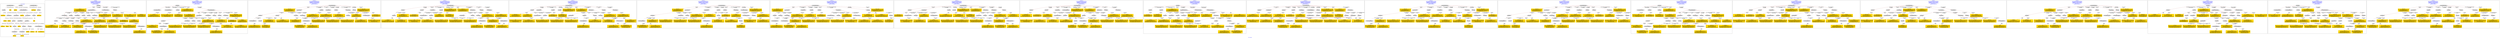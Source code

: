 digraph n0 {
fontcolor="blue"
remincross="true"
label="s07-s-13.json"
subgraph cluster_0 {
label="1-correct model"
n2[style="filled",color="white",fillcolor="lightgray",label="E12_Production1"];
n3[style="filled",color="white",fillcolor="lightgray",label="E21_Person1"];
n4[style="filled",color="white",fillcolor="lightgray",label="E55_Type1"];
n5[style="filled",color="white",fillcolor="lightgray",label="E52_Time-Span1"];
n6[style="filled",color="white",fillcolor="lightgray",label="E69_Death1"];
n7[style="filled",color="white",fillcolor="lightgray",label="E74_Group1"];
n8[style="filled",color="white",fillcolor="lightgray",label="E82_Actor_Appellation1"];
n9[style="filled",color="white",fillcolor="lightgray",label="E67_Birth1"];
n10[shape="plaintext",style="filled",fillcolor="gold",label="Artist_uri"];
n11[style="filled",color="white",fillcolor="lightgray",label="E22_Man-Made_Object1"];
n12[style="filled",color="white",fillcolor="lightgray",label="E35_Title1"];
n13[style="filled",color="white",fillcolor="lightgray",label="E8_Acquisition1"];
n14[style="filled",color="white",fillcolor="lightgray",label="E54_Dimension1"];
n15[shape="plaintext",style="filled",fillcolor="gold",label="Object_URI"];
n16[style="filled",color="white",fillcolor="lightgray",label="E33_Linguistic_Object1"];
n17[style="filled",color="white",fillcolor="lightgray",label="E55_Type2"];
n18[shape="plaintext",style="filled",fillcolor="gold",label="Label_on_page"];
n19[style="filled",color="white",fillcolor="lightgray",label="E33_Linguistic_Object2"];
n20[style="filled",color="white",fillcolor="lightgray",label="E55_Type3"];
n21[shape="plaintext",style="filled",fillcolor="gold",label="origin"];
n22[shape="plaintext",style="filled",fillcolor="gold",label="title"];
n23[style="filled",color="white",fillcolor="lightgray",label="E38_Image1"];
n24[shape="plaintext",style="filled",fillcolor="gold",label="image_url"];
n25[shape="plaintext",style="filled",fillcolor="gold",label="dates"];
n26[style="filled",color="white",fillcolor="lightgray",label="E52_Time-Span2"];
n27[shape="plaintext",style="filled",fillcolor="gold",label="birth_year"];
n28[style="filled",color="white",fillcolor="lightgray",label="E52_Time-Span3"];
n29[shape="plaintext",style="filled",fillcolor="gold",label="death_year"];
n30[shape="plaintext",style="filled",fillcolor="gold",label="dimension"];
n31[shape="plaintext",style="filled",fillcolor="gold",label="technique_uri"];
n32[shape="plaintext",style="filled",fillcolor="gold",label="technique"];
n33[shape="plaintext",style="filled",fillcolor="gold",label="label_type_uri"];
n34[shape="plaintext",style="filled",fillcolor="gold",label="origin_type_uri"];
n35[shape="plaintext",style="filled",fillcolor="gold",label="nationality_uri"];
n36[shape="plaintext",style="filled",fillcolor="gold",label="nationality"];
n37[shape="plaintext",style="filled",fillcolor="gold",label="Artist_appellation_uri"];
n38[shape="plaintext",style="filled",fillcolor="gold",label="name"];
n39[shape="plaintext",style="filled",fillcolor="gold",label="credit_line"];
}
subgraph cluster_1 {
label="candidate 0\nlink coherence:0.8235294117647058\nnode coherence:0.8787878787878788\nconfidence:0.4182900054184049\nmapping score:0.4762189438582349\ncost:232.019764\n-precision:0.56-recall:0.51"
n41[style="filled",color="white",fillcolor="lightgray",label="E12_Production1"];
n42[style="filled",color="white",fillcolor="lightgray",label="E21_Person1"];
n43[style="filled",color="white",fillcolor="lightgray",label="E52_Time-Span2"];
n44[style="filled",color="white",fillcolor="lightgray",label="E53_Place1"];
n45[style="filled",color="white",fillcolor="lightgray",label="E55_Type1"];
n46[style="filled",color="white",fillcolor="lightgray",label="E82_Actor_Appellation1"];
n47[style="filled",color="white",fillcolor="lightgray",label="E22_Man-Made_Object1"];
n48[style="filled",color="white",fillcolor="lightgray",label="E30_Right1"];
n49[style="filled",color="white",fillcolor="lightgray",label="E54_Dimension1"];
n50[style="filled",color="white",fillcolor="lightgray",label="E55_Type2"];
n51[style="filled",color="white",fillcolor="lightgray",label="E55_Type3"];
n52[style="filled",color="white",fillcolor="lightgray",label="E8_Acquisition1"];
n53[style="filled",color="white",fillcolor="lightgray",label="E38_Image1"];
n54[style="filled",color="white",fillcolor="lightgray",label="E44_Place_Appellation1"];
n55[style="filled",color="white",fillcolor="lightgray",label="E33_Linguistic_Object2"];
n56[style="filled",color="white",fillcolor="lightgray",label="E55_Type4"];
n57[shape="plaintext",style="filled",fillcolor="gold",label="label_type_uri\n[E55_Type,classLink,0.641]\n[E57_Material,classLink,0.178]\n[E74_Group,classLink,0.176]\n[E33_Linguistic_Object,P3_has_note,0.005]"];
n58[shape="plaintext",style="filled",fillcolor="gold",label="origin_type_uri\n[E55_Type,classLink,0.644]\n[E57_Material,classLink,0.178]\n[E74_Group,classLink,0.177]"];
n59[shape="plaintext",style="filled",fillcolor="gold",label="nationality\n[E74_Group,label,0.54]\n[E74_Group,classLink,0.336]\n[E8_Acquisition,P3_has_note,0.064]\n[E30_Right,P3_has_note,0.06]"];
n60[shape="plaintext",style="filled",fillcolor="gold",label="dimension\n[E54_Dimension,P3_has_note,0.919]\n[E82_Actor_Appellation,label,0.046]\n[E33_Linguistic_Object,P3_has_note,0.023]\n[E73_Information_Object,P3_has_note,0.012]"];
n61[shape="plaintext",style="filled",fillcolor="gold",label="title\n[E73_Information_Object,P3_has_note,0.319]\n[E33_Linguistic_Object,P3_has_note,0.299]\n[E35_Title,label,0.225]\n[E22_Man-Made_Object,classLink,0.157]"];
n62[shape="plaintext",style="filled",fillcolor="gold",label="technique_uri\n[E57_Material,classLink,0.359]\n[E55_Type,classLink,0.342]\n[E74_Group,classLink,0.298]\n[E29_Design_or_Procedure,P3_has_note,0.0]"];
n63[shape="plaintext",style="filled",fillcolor="gold",label="Artist_uri\n[E22_Man-Made_Object,classLink,0.496]\n[E38_Image,classLink,0.193]\n[E21_Person,classLink,0.173]\n[E82_Actor_Appellation,classLink,0.138]"];
n64[shape="plaintext",style="filled",fillcolor="gold",label="nationality_uri\n[E74_Group,classLink,0.719]\n[E55_Type,classLink,0.156]\n[E57_Material,classLink,0.089]\n[E74_Group,label,0.036]"];
n65[shape="plaintext",style="filled",fillcolor="gold",label="name\n[E30_Right,P3_has_note,0.292]\n[E8_Acquisition,P3_has_note,0.289]\n[E82_Actor_Appellation,label,0.24]\n[E73_Information_Object,P3_has_note,0.179]"];
n66[shape="plaintext",style="filled",fillcolor="gold",label="credit_line\n[E30_Right,P3_has_note,0.4]\n[E8_Acquisition,P3_has_note,0.382]\n[E33_Linguistic_Object,P3_has_note,0.161]\n[E73_Information_Object,P3_has_note,0.057]"];
n67[shape="plaintext",style="filled",fillcolor="gold",label="dates\n[E52_Time-Span,P82_at_some_time_within,0.374]\n[E52_Time-Span,P82b_end_of_the_end,0.274]\n[E33_Linguistic_Object,P3_has_note,0.191]\n[E73_Information_Object,P3_has_note,0.161]"];
n68[shape="plaintext",style="filled",fillcolor="gold",label="origin\n[E44_Place_Appellation,label,0.43]\n[E33_Linguistic_Object,P3_has_note,0.235]\n[E73_Information_Object,P3_has_note,0.218]\n[E22_Man-Made_Object,P3_has_note,0.117]"];
n69[shape="plaintext",style="filled",fillcolor="gold",label="Label_on_page\n[E33_Linguistic_Object,P3_has_note,0.336]\n[E73_Information_Object,P3_has_note,0.316]\n[E22_Man-Made_Object,P3_has_note,0.175]\n[E30_Right,P3_has_note,0.173]"];
n70[shape="plaintext",style="filled",fillcolor="gold",label="Object_URI\n[E22_Man-Made_Object,classLink,0.857]\n[E38_Image,classLink,0.12]\n[E82_Actor_Appellation,label,0.012]\n[E8_Acquisition,P3_has_note,0.01]"];
n71[shape="plaintext",style="filled",fillcolor="gold",label="birth_year\n[E52_Time-Span,P82_at_some_time_within,0.325]\n[E52_Time-Span,P82a_begin_of_the_begin,0.281]\n[E52_Time-Span,P82b_end_of_the_end,0.255]\n[E33_Linguistic_Object,P3_has_note,0.14]"];
n72[shape="plaintext",style="filled",fillcolor="gold",label="technique\n[E55_Type,label,0.532]\n[E29_Design_or_Procedure,P3_has_note,0.406]\n[E73_Information_Object,P3_has_note,0.039]\n[E33_Linguistic_Object,P3_has_note,0.022]"];
n73[shape="plaintext",style="filled",fillcolor="gold",label="death_year\n[E52_Time-Span,P82_at_some_time_within,0.402]\n[E52_Time-Span,P82b_end_of_the_end,0.25]\n[E33_Linguistic_Object,P3_has_note,0.232]\n[E73_Information_Object,P3_has_note,0.116]"];
n74[shape="plaintext",style="filled",fillcolor="gold",label="image_url\n[E22_Man-Made_Object,classLink,0.47]\n[E38_Image,classLink,0.454]\n[E33_Linguistic_Object,P3_has_note,0.045]\n[E73_Information_Object,P3_has_note,0.031]"];
n75[shape="plaintext",style="filled",fillcolor="gold",label="Artist_appellation_uri\n[E82_Actor_Appellation,classLink,0.716]\n[E22_Man-Made_Object,classLink,0.173]\n[E38_Image,classLink,0.068]\n[E21_Person,classLink,0.043]"];
}
subgraph cluster_2 {
label="candidate 1\nlink coherence:0.8235294117647058\nnode coherence:0.8787878787878788\nconfidence:0.4056848178078981\nmapping score:0.4720172146547326\ncost:331.029766\n-precision:0.56-recall:0.51"
n77[style="filled",color="white",fillcolor="lightgray",label="E12_Production1"];
n78[style="filled",color="white",fillcolor="lightgray",label="E21_Person1"];
n79[style="filled",color="white",fillcolor="lightgray",label="E52_Time-Span2"];
n80[style="filled",color="white",fillcolor="lightgray",label="E53_Place1"];
n81[style="filled",color="white",fillcolor="lightgray",label="E55_Type1"];
n82[style="filled",color="white",fillcolor="lightgray",label="E82_Actor_Appellation1"];
n83[style="filled",color="white",fillcolor="lightgray",label="E22_Man-Made_Object1"];
n84[style="filled",color="white",fillcolor="lightgray",label="E54_Dimension1"];
n85[style="filled",color="white",fillcolor="lightgray",label="E55_Type2"];
n86[style="filled",color="white",fillcolor="lightgray",label="E55_Type3"];
n87[style="filled",color="white",fillcolor="lightgray",label="E8_Acquisition1"];
n88[style="filled",color="white",fillcolor="lightgray",label="E38_Image1"];
n89[style="filled",color="white",fillcolor="lightgray",label="E44_Place_Appellation1"];
n90[style="filled",color="white",fillcolor="lightgray",label="E33_Linguistic_Object1"];
n91[style="filled",color="white",fillcolor="lightgray",label="E33_Linguistic_Object2"];
n92[style="filled",color="white",fillcolor="lightgray",label="E55_Type4"];
n93[shape="plaintext",style="filled",fillcolor="gold",label="label_type_uri\n[E55_Type,classLink,0.641]\n[E57_Material,classLink,0.178]\n[E74_Group,classLink,0.176]\n[E33_Linguistic_Object,P3_has_note,0.005]"];
n94[shape="plaintext",style="filled",fillcolor="gold",label="origin_type_uri\n[E55_Type,classLink,0.644]\n[E57_Material,classLink,0.178]\n[E74_Group,classLink,0.177]"];
n95[shape="plaintext",style="filled",fillcolor="gold",label="nationality\n[E74_Group,label,0.54]\n[E74_Group,classLink,0.336]\n[E8_Acquisition,P3_has_note,0.064]\n[E30_Right,P3_has_note,0.06]"];
n96[shape="plaintext",style="filled",fillcolor="gold",label="dimension\n[E54_Dimension,P3_has_note,0.919]\n[E82_Actor_Appellation,label,0.046]\n[E33_Linguistic_Object,P3_has_note,0.023]\n[E73_Information_Object,P3_has_note,0.012]"];
n97[shape="plaintext",style="filled",fillcolor="gold",label="title\n[E73_Information_Object,P3_has_note,0.319]\n[E33_Linguistic_Object,P3_has_note,0.299]\n[E35_Title,label,0.225]\n[E22_Man-Made_Object,classLink,0.157]"];
n98[shape="plaintext",style="filled",fillcolor="gold",label="technique_uri\n[E57_Material,classLink,0.359]\n[E55_Type,classLink,0.342]\n[E74_Group,classLink,0.298]\n[E29_Design_or_Procedure,P3_has_note,0.0]"];
n99[shape="plaintext",style="filled",fillcolor="gold",label="Artist_uri\n[E22_Man-Made_Object,classLink,0.496]\n[E38_Image,classLink,0.193]\n[E21_Person,classLink,0.173]\n[E82_Actor_Appellation,classLink,0.138]"];
n100[shape="plaintext",style="filled",fillcolor="gold",label="nationality_uri\n[E74_Group,classLink,0.719]\n[E55_Type,classLink,0.156]\n[E57_Material,classLink,0.089]\n[E74_Group,label,0.036]"];
n101[shape="plaintext",style="filled",fillcolor="gold",label="name\n[E30_Right,P3_has_note,0.292]\n[E8_Acquisition,P3_has_note,0.289]\n[E82_Actor_Appellation,label,0.24]\n[E73_Information_Object,P3_has_note,0.179]"];
n102[shape="plaintext",style="filled",fillcolor="gold",label="dates\n[E52_Time-Span,P82_at_some_time_within,0.374]\n[E52_Time-Span,P82b_end_of_the_end,0.274]\n[E33_Linguistic_Object,P3_has_note,0.191]\n[E73_Information_Object,P3_has_note,0.161]"];
n103[shape="plaintext",style="filled",fillcolor="gold",label="origin\n[E44_Place_Appellation,label,0.43]\n[E33_Linguistic_Object,P3_has_note,0.235]\n[E73_Information_Object,P3_has_note,0.218]\n[E22_Man-Made_Object,P3_has_note,0.117]"];
n104[shape="plaintext",style="filled",fillcolor="gold",label="Label_on_page\n[E33_Linguistic_Object,P3_has_note,0.336]\n[E73_Information_Object,P3_has_note,0.316]\n[E22_Man-Made_Object,P3_has_note,0.175]\n[E30_Right,P3_has_note,0.173]"];
n105[shape="plaintext",style="filled",fillcolor="gold",label="Object_URI\n[E22_Man-Made_Object,classLink,0.857]\n[E38_Image,classLink,0.12]\n[E82_Actor_Appellation,label,0.012]\n[E8_Acquisition,P3_has_note,0.01]"];
n106[shape="plaintext",style="filled",fillcolor="gold",label="birth_year\n[E52_Time-Span,P82_at_some_time_within,0.325]\n[E52_Time-Span,P82a_begin_of_the_begin,0.281]\n[E52_Time-Span,P82b_end_of_the_end,0.255]\n[E33_Linguistic_Object,P3_has_note,0.14]"];
n107[shape="plaintext",style="filled",fillcolor="gold",label="technique\n[E55_Type,label,0.532]\n[E29_Design_or_Procedure,P3_has_note,0.406]\n[E73_Information_Object,P3_has_note,0.039]\n[E33_Linguistic_Object,P3_has_note,0.022]"];
n108[shape="plaintext",style="filled",fillcolor="gold",label="credit_line\n[E30_Right,P3_has_note,0.4]\n[E8_Acquisition,P3_has_note,0.382]\n[E33_Linguistic_Object,P3_has_note,0.161]\n[E73_Information_Object,P3_has_note,0.057]"];
n109[shape="plaintext",style="filled",fillcolor="gold",label="death_year\n[E52_Time-Span,P82_at_some_time_within,0.402]\n[E52_Time-Span,P82b_end_of_the_end,0.25]\n[E33_Linguistic_Object,P3_has_note,0.232]\n[E73_Information_Object,P3_has_note,0.116]"];
n110[shape="plaintext",style="filled",fillcolor="gold",label="image_url\n[E22_Man-Made_Object,classLink,0.47]\n[E38_Image,classLink,0.454]\n[E33_Linguistic_Object,P3_has_note,0.045]\n[E73_Information_Object,P3_has_note,0.031]"];
n111[shape="plaintext",style="filled",fillcolor="gold",label="Artist_appellation_uri\n[E82_Actor_Appellation,classLink,0.716]\n[E22_Man-Made_Object,classLink,0.173]\n[E38_Image,classLink,0.068]\n[E21_Person,classLink,0.043]"];
}
subgraph cluster_3 {
label="candidate 10\nlink coherence:0.7647058823529411\nnode coherence:0.8787878787878788\nconfidence:0.4182900054184049\nmapping score:0.4762189438582349\ncost:430.029776\n-precision:0.53-recall:0.49"
n113[style="filled",color="white",fillcolor="lightgray",label="E12_Production1"];
n114[style="filled",color="white",fillcolor="lightgray",label="E21_Person1"];
n115[style="filled",color="white",fillcolor="lightgray",label="E52_Time-Span2"];
n116[style="filled",color="white",fillcolor="lightgray",label="E53_Place1"];
n117[style="filled",color="white",fillcolor="lightgray",label="E55_Type1"];
n118[style="filled",color="white",fillcolor="lightgray",label="E82_Actor_Appellation1"];
n119[style="filled",color="white",fillcolor="lightgray",label="E22_Man-Made_Object1"];
n120[style="filled",color="white",fillcolor="lightgray",label="E30_Right1"];
n121[style="filled",color="white",fillcolor="lightgray",label="E54_Dimension1"];
n122[style="filled",color="white",fillcolor="lightgray",label="E55_Type2"];
n123[style="filled",color="white",fillcolor="lightgray",label="E8_Acquisition1"];
n124[style="filled",color="white",fillcolor="lightgray",label="E44_Place_Appellation1"];
n125[style="filled",color="white",fillcolor="lightgray",label="E55_Type3"];
n126[style="filled",color="white",fillcolor="lightgray",label="E55_Type4"];
n127[style="filled",color="white",fillcolor="lightgray",label="E33_Linguistic_Object2"];
n128[style="filled",color="white",fillcolor="lightgray",label="E38_Image1"];
n129[shape="plaintext",style="filled",fillcolor="gold",label="label_type_uri\n[E55_Type,classLink,0.641]\n[E57_Material,classLink,0.178]\n[E74_Group,classLink,0.176]\n[E33_Linguistic_Object,P3_has_note,0.005]"];
n130[shape="plaintext",style="filled",fillcolor="gold",label="origin_type_uri\n[E55_Type,classLink,0.644]\n[E57_Material,classLink,0.178]\n[E74_Group,classLink,0.177]"];
n131[shape="plaintext",style="filled",fillcolor="gold",label="nationality\n[E74_Group,label,0.54]\n[E74_Group,classLink,0.336]\n[E8_Acquisition,P3_has_note,0.064]\n[E30_Right,P3_has_note,0.06]"];
n132[shape="plaintext",style="filled",fillcolor="gold",label="dimension\n[E54_Dimension,P3_has_note,0.919]\n[E82_Actor_Appellation,label,0.046]\n[E33_Linguistic_Object,P3_has_note,0.023]\n[E73_Information_Object,P3_has_note,0.012]"];
n133[shape="plaintext",style="filled",fillcolor="gold",label="title\n[E73_Information_Object,P3_has_note,0.319]\n[E33_Linguistic_Object,P3_has_note,0.299]\n[E35_Title,label,0.225]\n[E22_Man-Made_Object,classLink,0.157]"];
n134[shape="plaintext",style="filled",fillcolor="gold",label="technique_uri\n[E57_Material,classLink,0.359]\n[E55_Type,classLink,0.342]\n[E74_Group,classLink,0.298]\n[E29_Design_or_Procedure,P3_has_note,0.0]"];
n135[shape="plaintext",style="filled",fillcolor="gold",label="Artist_uri\n[E22_Man-Made_Object,classLink,0.496]\n[E38_Image,classLink,0.193]\n[E21_Person,classLink,0.173]\n[E82_Actor_Appellation,classLink,0.138]"];
n136[shape="plaintext",style="filled",fillcolor="gold",label="nationality_uri\n[E74_Group,classLink,0.719]\n[E55_Type,classLink,0.156]\n[E57_Material,classLink,0.089]\n[E74_Group,label,0.036]"];
n137[shape="plaintext",style="filled",fillcolor="gold",label="name\n[E30_Right,P3_has_note,0.292]\n[E8_Acquisition,P3_has_note,0.289]\n[E82_Actor_Appellation,label,0.24]\n[E73_Information_Object,P3_has_note,0.179]"];
n138[shape="plaintext",style="filled",fillcolor="gold",label="credit_line\n[E30_Right,P3_has_note,0.4]\n[E8_Acquisition,P3_has_note,0.382]\n[E33_Linguistic_Object,P3_has_note,0.161]\n[E73_Information_Object,P3_has_note,0.057]"];
n139[shape="plaintext",style="filled",fillcolor="gold",label="dates\n[E52_Time-Span,P82_at_some_time_within,0.374]\n[E52_Time-Span,P82b_end_of_the_end,0.274]\n[E33_Linguistic_Object,P3_has_note,0.191]\n[E73_Information_Object,P3_has_note,0.161]"];
n140[shape="plaintext",style="filled",fillcolor="gold",label="origin\n[E44_Place_Appellation,label,0.43]\n[E33_Linguistic_Object,P3_has_note,0.235]\n[E73_Information_Object,P3_has_note,0.218]\n[E22_Man-Made_Object,P3_has_note,0.117]"];
n141[shape="plaintext",style="filled",fillcolor="gold",label="Label_on_page\n[E33_Linguistic_Object,P3_has_note,0.336]\n[E73_Information_Object,P3_has_note,0.316]\n[E22_Man-Made_Object,P3_has_note,0.175]\n[E30_Right,P3_has_note,0.173]"];
n142[shape="plaintext",style="filled",fillcolor="gold",label="Object_URI\n[E22_Man-Made_Object,classLink,0.857]\n[E38_Image,classLink,0.12]\n[E82_Actor_Appellation,label,0.012]\n[E8_Acquisition,P3_has_note,0.01]"];
n143[shape="plaintext",style="filled",fillcolor="gold",label="birth_year\n[E52_Time-Span,P82_at_some_time_within,0.325]\n[E52_Time-Span,P82a_begin_of_the_begin,0.281]\n[E52_Time-Span,P82b_end_of_the_end,0.255]\n[E33_Linguistic_Object,P3_has_note,0.14]"];
n144[shape="plaintext",style="filled",fillcolor="gold",label="technique\n[E55_Type,label,0.532]\n[E29_Design_or_Procedure,P3_has_note,0.406]\n[E73_Information_Object,P3_has_note,0.039]\n[E33_Linguistic_Object,P3_has_note,0.022]"];
n145[shape="plaintext",style="filled",fillcolor="gold",label="death_year\n[E52_Time-Span,P82_at_some_time_within,0.402]\n[E52_Time-Span,P82b_end_of_the_end,0.25]\n[E33_Linguistic_Object,P3_has_note,0.232]\n[E73_Information_Object,P3_has_note,0.116]"];
n146[shape="plaintext",style="filled",fillcolor="gold",label="image_url\n[E22_Man-Made_Object,classLink,0.47]\n[E38_Image,classLink,0.454]\n[E33_Linguistic_Object,P3_has_note,0.045]\n[E73_Information_Object,P3_has_note,0.031]"];
n147[shape="plaintext",style="filled",fillcolor="gold",label="Artist_appellation_uri\n[E82_Actor_Appellation,classLink,0.716]\n[E22_Man-Made_Object,classLink,0.173]\n[E38_Image,classLink,0.068]\n[E21_Person,classLink,0.043]"];
}
subgraph cluster_4 {
label="candidate 11\nlink coherence:0.7647058823529411\nnode coherence:0.8787878787878788\nconfidence:0.4182900054184049\nmapping score:0.4762189438582349\ncost:430.029806\n-precision:0.5-recall:0.46"
n149[style="filled",color="white",fillcolor="lightgray",label="E12_Production1"];
n150[style="filled",color="white",fillcolor="lightgray",label="E21_Person1"];
n151[style="filled",color="white",fillcolor="lightgray",label="E52_Time-Span2"];
n152[style="filled",color="white",fillcolor="lightgray",label="E53_Place1"];
n153[style="filled",color="white",fillcolor="lightgray",label="E82_Actor_Appellation1"];
n154[style="filled",color="white",fillcolor="lightgray",label="E22_Man-Made_Object1"];
n155[style="filled",color="white",fillcolor="lightgray",label="E30_Right1"];
n156[style="filled",color="white",fillcolor="lightgray",label="E54_Dimension1"];
n157[style="filled",color="white",fillcolor="lightgray",label="E55_Type2"];
n158[style="filled",color="white",fillcolor="lightgray",label="E55_Type3"];
n159[style="filled",color="white",fillcolor="lightgray",label="E8_Acquisition1"];
n160[style="filled",color="white",fillcolor="lightgray",label="E44_Place_Appellation1"];
n161[style="filled",color="white",fillcolor="lightgray",label="E55_Type4"];
n162[style="filled",color="white",fillcolor="lightgray",label="E55_Type1"];
n163[style="filled",color="white",fillcolor="lightgray",label="E33_Linguistic_Object2"];
n164[style="filled",color="white",fillcolor="lightgray",label="E38_Image1"];
n165[shape="plaintext",style="filled",fillcolor="gold",label="label_type_uri\n[E55_Type,classLink,0.641]\n[E57_Material,classLink,0.178]\n[E74_Group,classLink,0.176]\n[E33_Linguistic_Object,P3_has_note,0.005]"];
n166[shape="plaintext",style="filled",fillcolor="gold",label="origin_type_uri\n[E55_Type,classLink,0.644]\n[E57_Material,classLink,0.178]\n[E74_Group,classLink,0.177]"];
n167[shape="plaintext",style="filled",fillcolor="gold",label="nationality\n[E74_Group,label,0.54]\n[E74_Group,classLink,0.336]\n[E8_Acquisition,P3_has_note,0.064]\n[E30_Right,P3_has_note,0.06]"];
n168[shape="plaintext",style="filled",fillcolor="gold",label="dimension\n[E54_Dimension,P3_has_note,0.919]\n[E82_Actor_Appellation,label,0.046]\n[E33_Linguistic_Object,P3_has_note,0.023]\n[E73_Information_Object,P3_has_note,0.012]"];
n169[shape="plaintext",style="filled",fillcolor="gold",label="title\n[E73_Information_Object,P3_has_note,0.319]\n[E33_Linguistic_Object,P3_has_note,0.299]\n[E35_Title,label,0.225]\n[E22_Man-Made_Object,classLink,0.157]"];
n170[shape="plaintext",style="filled",fillcolor="gold",label="technique_uri\n[E57_Material,classLink,0.359]\n[E55_Type,classLink,0.342]\n[E74_Group,classLink,0.298]\n[E29_Design_or_Procedure,P3_has_note,0.0]"];
n171[shape="plaintext",style="filled",fillcolor="gold",label="Artist_uri\n[E22_Man-Made_Object,classLink,0.496]\n[E38_Image,classLink,0.193]\n[E21_Person,classLink,0.173]\n[E82_Actor_Appellation,classLink,0.138]"];
n172[shape="plaintext",style="filled",fillcolor="gold",label="nationality_uri\n[E74_Group,classLink,0.719]\n[E55_Type,classLink,0.156]\n[E57_Material,classLink,0.089]\n[E74_Group,label,0.036]"];
n173[shape="plaintext",style="filled",fillcolor="gold",label="name\n[E30_Right,P3_has_note,0.292]\n[E8_Acquisition,P3_has_note,0.289]\n[E82_Actor_Appellation,label,0.24]\n[E73_Information_Object,P3_has_note,0.179]"];
n174[shape="plaintext",style="filled",fillcolor="gold",label="credit_line\n[E30_Right,P3_has_note,0.4]\n[E8_Acquisition,P3_has_note,0.382]\n[E33_Linguistic_Object,P3_has_note,0.161]\n[E73_Information_Object,P3_has_note,0.057]"];
n175[shape="plaintext",style="filled",fillcolor="gold",label="dates\n[E52_Time-Span,P82_at_some_time_within,0.374]\n[E52_Time-Span,P82b_end_of_the_end,0.274]\n[E33_Linguistic_Object,P3_has_note,0.191]\n[E73_Information_Object,P3_has_note,0.161]"];
n176[shape="plaintext",style="filled",fillcolor="gold",label="origin\n[E44_Place_Appellation,label,0.43]\n[E33_Linguistic_Object,P3_has_note,0.235]\n[E73_Information_Object,P3_has_note,0.218]\n[E22_Man-Made_Object,P3_has_note,0.117]"];
n177[shape="plaintext",style="filled",fillcolor="gold",label="Label_on_page\n[E33_Linguistic_Object,P3_has_note,0.336]\n[E73_Information_Object,P3_has_note,0.316]\n[E22_Man-Made_Object,P3_has_note,0.175]\n[E30_Right,P3_has_note,0.173]"];
n178[shape="plaintext",style="filled",fillcolor="gold",label="Object_URI\n[E22_Man-Made_Object,classLink,0.857]\n[E38_Image,classLink,0.12]\n[E82_Actor_Appellation,label,0.012]\n[E8_Acquisition,P3_has_note,0.01]"];
n179[shape="plaintext",style="filled",fillcolor="gold",label="birth_year\n[E52_Time-Span,P82_at_some_time_within,0.325]\n[E52_Time-Span,P82a_begin_of_the_begin,0.281]\n[E52_Time-Span,P82b_end_of_the_end,0.255]\n[E33_Linguistic_Object,P3_has_note,0.14]"];
n180[shape="plaintext",style="filled",fillcolor="gold",label="technique\n[E55_Type,label,0.532]\n[E29_Design_or_Procedure,P3_has_note,0.406]\n[E73_Information_Object,P3_has_note,0.039]\n[E33_Linguistic_Object,P3_has_note,0.022]"];
n181[shape="plaintext",style="filled",fillcolor="gold",label="death_year\n[E52_Time-Span,P82_at_some_time_within,0.402]\n[E52_Time-Span,P82b_end_of_the_end,0.25]\n[E33_Linguistic_Object,P3_has_note,0.232]\n[E73_Information_Object,P3_has_note,0.116]"];
n182[shape="plaintext",style="filled",fillcolor="gold",label="image_url\n[E22_Man-Made_Object,classLink,0.47]\n[E38_Image,classLink,0.454]\n[E33_Linguistic_Object,P3_has_note,0.045]\n[E73_Information_Object,P3_has_note,0.031]"];
n183[shape="plaintext",style="filled",fillcolor="gold",label="Artist_appellation_uri\n[E82_Actor_Appellation,classLink,0.716]\n[E22_Man-Made_Object,classLink,0.173]\n[E38_Image,classLink,0.068]\n[E21_Person,classLink,0.043]"];
}
subgraph cluster_5 {
label="candidate 12\nlink coherence:0.7647058823529411\nnode coherence:0.8787878787878788\nconfidence:0.4182900054184049\nmapping score:0.4762189438582349\ncost:430.039779\n-precision:0.53-recall:0.49"
n185[style="filled",color="white",fillcolor="lightgray",label="E12_Production1"];
n186[style="filled",color="white",fillcolor="lightgray",label="E21_Person1"];
n187[style="filled",color="white",fillcolor="lightgray",label="E52_Time-Span2"];
n188[style="filled",color="white",fillcolor="lightgray",label="E53_Place1"];
n189[style="filled",color="white",fillcolor="lightgray",label="E55_Type1"];
n190[style="filled",color="white",fillcolor="lightgray",label="E82_Actor_Appellation1"];
n191[style="filled",color="white",fillcolor="lightgray",label="E22_Man-Made_Object1"];
n192[style="filled",color="white",fillcolor="lightgray",label="E30_Right1"];
n193[style="filled",color="white",fillcolor="lightgray",label="E54_Dimension1"];
n194[style="filled",color="white",fillcolor="lightgray",label="E55_Type2"];
n195[style="filled",color="white",fillcolor="lightgray",label="E8_Acquisition1"];
n196[style="filled",color="white",fillcolor="lightgray",label="E44_Place_Appellation1"];
n197[style="filled",color="white",fillcolor="lightgray",label="E55_Type3"];
n198[style="filled",color="white",fillcolor="lightgray",label="E55_Type4"];
n199[style="filled",color="white",fillcolor="lightgray",label="E33_Linguistic_Object2"];
n200[style="filled",color="white",fillcolor="lightgray",label="E38_Image1"];
n201[shape="plaintext",style="filled",fillcolor="gold",label="label_type_uri\n[E55_Type,classLink,0.641]\n[E57_Material,classLink,0.178]\n[E74_Group,classLink,0.176]\n[E33_Linguistic_Object,P3_has_note,0.005]"];
n202[shape="plaintext",style="filled",fillcolor="gold",label="origin_type_uri\n[E55_Type,classLink,0.644]\n[E57_Material,classLink,0.178]\n[E74_Group,classLink,0.177]"];
n203[shape="plaintext",style="filled",fillcolor="gold",label="nationality\n[E74_Group,label,0.54]\n[E74_Group,classLink,0.336]\n[E8_Acquisition,P3_has_note,0.064]\n[E30_Right,P3_has_note,0.06]"];
n204[shape="plaintext",style="filled",fillcolor="gold",label="dimension\n[E54_Dimension,P3_has_note,0.919]\n[E82_Actor_Appellation,label,0.046]\n[E33_Linguistic_Object,P3_has_note,0.023]\n[E73_Information_Object,P3_has_note,0.012]"];
n205[shape="plaintext",style="filled",fillcolor="gold",label="title\n[E73_Information_Object,P3_has_note,0.319]\n[E33_Linguistic_Object,P3_has_note,0.299]\n[E35_Title,label,0.225]\n[E22_Man-Made_Object,classLink,0.157]"];
n206[shape="plaintext",style="filled",fillcolor="gold",label="technique_uri\n[E57_Material,classLink,0.359]\n[E55_Type,classLink,0.342]\n[E74_Group,classLink,0.298]\n[E29_Design_or_Procedure,P3_has_note,0.0]"];
n207[shape="plaintext",style="filled",fillcolor="gold",label="Artist_uri\n[E22_Man-Made_Object,classLink,0.496]\n[E38_Image,classLink,0.193]\n[E21_Person,classLink,0.173]\n[E82_Actor_Appellation,classLink,0.138]"];
n208[shape="plaintext",style="filled",fillcolor="gold",label="nationality_uri\n[E74_Group,classLink,0.719]\n[E55_Type,classLink,0.156]\n[E57_Material,classLink,0.089]\n[E74_Group,label,0.036]"];
n209[shape="plaintext",style="filled",fillcolor="gold",label="name\n[E30_Right,P3_has_note,0.292]\n[E8_Acquisition,P3_has_note,0.289]\n[E82_Actor_Appellation,label,0.24]\n[E73_Information_Object,P3_has_note,0.179]"];
n210[shape="plaintext",style="filled",fillcolor="gold",label="credit_line\n[E30_Right,P3_has_note,0.4]\n[E8_Acquisition,P3_has_note,0.382]\n[E33_Linguistic_Object,P3_has_note,0.161]\n[E73_Information_Object,P3_has_note,0.057]"];
n211[shape="plaintext",style="filled",fillcolor="gold",label="dates\n[E52_Time-Span,P82_at_some_time_within,0.374]\n[E52_Time-Span,P82b_end_of_the_end,0.274]\n[E33_Linguistic_Object,P3_has_note,0.191]\n[E73_Information_Object,P3_has_note,0.161]"];
n212[shape="plaintext",style="filled",fillcolor="gold",label="origin\n[E44_Place_Appellation,label,0.43]\n[E33_Linguistic_Object,P3_has_note,0.235]\n[E73_Information_Object,P3_has_note,0.218]\n[E22_Man-Made_Object,P3_has_note,0.117]"];
n213[shape="plaintext",style="filled",fillcolor="gold",label="Label_on_page\n[E33_Linguistic_Object,P3_has_note,0.336]\n[E73_Information_Object,P3_has_note,0.316]\n[E22_Man-Made_Object,P3_has_note,0.175]\n[E30_Right,P3_has_note,0.173]"];
n214[shape="plaintext",style="filled",fillcolor="gold",label="Object_URI\n[E22_Man-Made_Object,classLink,0.857]\n[E38_Image,classLink,0.12]\n[E82_Actor_Appellation,label,0.012]\n[E8_Acquisition,P3_has_note,0.01]"];
n215[shape="plaintext",style="filled",fillcolor="gold",label="birth_year\n[E52_Time-Span,P82_at_some_time_within,0.325]\n[E52_Time-Span,P82a_begin_of_the_begin,0.281]\n[E52_Time-Span,P82b_end_of_the_end,0.255]\n[E33_Linguistic_Object,P3_has_note,0.14]"];
n216[shape="plaintext",style="filled",fillcolor="gold",label="technique\n[E55_Type,label,0.532]\n[E29_Design_or_Procedure,P3_has_note,0.406]\n[E73_Information_Object,P3_has_note,0.039]\n[E33_Linguistic_Object,P3_has_note,0.022]"];
n217[shape="plaintext",style="filled",fillcolor="gold",label="death_year\n[E52_Time-Span,P82_at_some_time_within,0.402]\n[E52_Time-Span,P82b_end_of_the_end,0.25]\n[E33_Linguistic_Object,P3_has_note,0.232]\n[E73_Information_Object,P3_has_note,0.116]"];
n218[shape="plaintext",style="filled",fillcolor="gold",label="image_url\n[E22_Man-Made_Object,classLink,0.47]\n[E38_Image,classLink,0.454]\n[E33_Linguistic_Object,P3_has_note,0.045]\n[E73_Information_Object,P3_has_note,0.031]"];
n219[shape="plaintext",style="filled",fillcolor="gold",label="Artist_appellation_uri\n[E82_Actor_Appellation,classLink,0.716]\n[E22_Man-Made_Object,classLink,0.173]\n[E38_Image,classLink,0.068]\n[E21_Person,classLink,0.043]"];
}
subgraph cluster_6 {
label="candidate 13\nlink coherence:0.7647058823529411\nnode coherence:0.8787878787878788\nconfidence:0.4056848178078981\nmapping score:0.4720172146547326\ncost:529.029806\n-precision:0.5-recall:0.46"
n221[style="filled",color="white",fillcolor="lightgray",label="E12_Production1"];
n222[style="filled",color="white",fillcolor="lightgray",label="E21_Person1"];
n223[style="filled",color="white",fillcolor="lightgray",label="E52_Time-Span2"];
n224[style="filled",color="white",fillcolor="lightgray",label="E53_Place1"];
n225[style="filled",color="white",fillcolor="lightgray",label="E82_Actor_Appellation1"];
n226[style="filled",color="white",fillcolor="lightgray",label="E22_Man-Made_Object1"];
n227[style="filled",color="white",fillcolor="lightgray",label="E54_Dimension1"];
n228[style="filled",color="white",fillcolor="lightgray",label="E55_Type2"];
n229[style="filled",color="white",fillcolor="lightgray",label="E55_Type3"];
n230[style="filled",color="white",fillcolor="lightgray",label="E8_Acquisition1"];
n231[style="filled",color="white",fillcolor="lightgray",label="E44_Place_Appellation1"];
n232[style="filled",color="white",fillcolor="lightgray",label="E33_Linguistic_Object1"];
n233[style="filled",color="white",fillcolor="lightgray",label="E55_Type1"];
n234[style="filled",color="white",fillcolor="lightgray",label="E55_Type4"];
n235[style="filled",color="white",fillcolor="lightgray",label="E33_Linguistic_Object2"];
n236[style="filled",color="white",fillcolor="lightgray",label="E38_Image1"];
n237[shape="plaintext",style="filled",fillcolor="gold",label="label_type_uri\n[E55_Type,classLink,0.641]\n[E57_Material,classLink,0.178]\n[E74_Group,classLink,0.176]\n[E33_Linguistic_Object,P3_has_note,0.005]"];
n238[shape="plaintext",style="filled",fillcolor="gold",label="origin_type_uri\n[E55_Type,classLink,0.644]\n[E57_Material,classLink,0.178]\n[E74_Group,classLink,0.177]"];
n239[shape="plaintext",style="filled",fillcolor="gold",label="nationality\n[E74_Group,label,0.54]\n[E74_Group,classLink,0.336]\n[E8_Acquisition,P3_has_note,0.064]\n[E30_Right,P3_has_note,0.06]"];
n240[shape="plaintext",style="filled",fillcolor="gold",label="dimension\n[E54_Dimension,P3_has_note,0.919]\n[E82_Actor_Appellation,label,0.046]\n[E33_Linguistic_Object,P3_has_note,0.023]\n[E73_Information_Object,P3_has_note,0.012]"];
n241[shape="plaintext",style="filled",fillcolor="gold",label="title\n[E73_Information_Object,P3_has_note,0.319]\n[E33_Linguistic_Object,P3_has_note,0.299]\n[E35_Title,label,0.225]\n[E22_Man-Made_Object,classLink,0.157]"];
n242[shape="plaintext",style="filled",fillcolor="gold",label="technique_uri\n[E57_Material,classLink,0.359]\n[E55_Type,classLink,0.342]\n[E74_Group,classLink,0.298]\n[E29_Design_or_Procedure,P3_has_note,0.0]"];
n243[shape="plaintext",style="filled",fillcolor="gold",label="Artist_uri\n[E22_Man-Made_Object,classLink,0.496]\n[E38_Image,classLink,0.193]\n[E21_Person,classLink,0.173]\n[E82_Actor_Appellation,classLink,0.138]"];
n244[shape="plaintext",style="filled",fillcolor="gold",label="nationality_uri\n[E74_Group,classLink,0.719]\n[E55_Type,classLink,0.156]\n[E57_Material,classLink,0.089]\n[E74_Group,label,0.036]"];
n245[shape="plaintext",style="filled",fillcolor="gold",label="name\n[E30_Right,P3_has_note,0.292]\n[E8_Acquisition,P3_has_note,0.289]\n[E82_Actor_Appellation,label,0.24]\n[E73_Information_Object,P3_has_note,0.179]"];
n246[shape="plaintext",style="filled",fillcolor="gold",label="dates\n[E52_Time-Span,P82_at_some_time_within,0.374]\n[E52_Time-Span,P82b_end_of_the_end,0.274]\n[E33_Linguistic_Object,P3_has_note,0.191]\n[E73_Information_Object,P3_has_note,0.161]"];
n247[shape="plaintext",style="filled",fillcolor="gold",label="origin\n[E44_Place_Appellation,label,0.43]\n[E33_Linguistic_Object,P3_has_note,0.235]\n[E73_Information_Object,P3_has_note,0.218]\n[E22_Man-Made_Object,P3_has_note,0.117]"];
n248[shape="plaintext",style="filled",fillcolor="gold",label="Label_on_page\n[E33_Linguistic_Object,P3_has_note,0.336]\n[E73_Information_Object,P3_has_note,0.316]\n[E22_Man-Made_Object,P3_has_note,0.175]\n[E30_Right,P3_has_note,0.173]"];
n249[shape="plaintext",style="filled",fillcolor="gold",label="Object_URI\n[E22_Man-Made_Object,classLink,0.857]\n[E38_Image,classLink,0.12]\n[E82_Actor_Appellation,label,0.012]\n[E8_Acquisition,P3_has_note,0.01]"];
n250[shape="plaintext",style="filled",fillcolor="gold",label="birth_year\n[E52_Time-Span,P82_at_some_time_within,0.325]\n[E52_Time-Span,P82a_begin_of_the_begin,0.281]\n[E52_Time-Span,P82b_end_of_the_end,0.255]\n[E33_Linguistic_Object,P3_has_note,0.14]"];
n251[shape="plaintext",style="filled",fillcolor="gold",label="technique\n[E55_Type,label,0.532]\n[E29_Design_or_Procedure,P3_has_note,0.406]\n[E73_Information_Object,P3_has_note,0.039]\n[E33_Linguistic_Object,P3_has_note,0.022]"];
n252[shape="plaintext",style="filled",fillcolor="gold",label="credit_line\n[E30_Right,P3_has_note,0.4]\n[E8_Acquisition,P3_has_note,0.382]\n[E33_Linguistic_Object,P3_has_note,0.161]\n[E73_Information_Object,P3_has_note,0.057]"];
n253[shape="plaintext",style="filled",fillcolor="gold",label="death_year\n[E52_Time-Span,P82_at_some_time_within,0.402]\n[E52_Time-Span,P82b_end_of_the_end,0.25]\n[E33_Linguistic_Object,P3_has_note,0.232]\n[E73_Information_Object,P3_has_note,0.116]"];
n254[shape="plaintext",style="filled",fillcolor="gold",label="image_url\n[E22_Man-Made_Object,classLink,0.47]\n[E38_Image,classLink,0.454]\n[E33_Linguistic_Object,P3_has_note,0.045]\n[E73_Information_Object,P3_has_note,0.031]"];
n255[shape="plaintext",style="filled",fillcolor="gold",label="Artist_appellation_uri\n[E82_Actor_Appellation,classLink,0.716]\n[E22_Man-Made_Object,classLink,0.173]\n[E38_Image,classLink,0.068]\n[E21_Person,classLink,0.043]"];
}
subgraph cluster_7 {
label="candidate 14\nlink coherence:0.7647058823529411\nnode coherence:0.8787878787878788\nconfidence:0.4056848178078981\nmapping score:0.4720172146547326\ncost:529.039809\n-precision:0.5-recall:0.46"
n257[style="filled",color="white",fillcolor="lightgray",label="E12_Production1"];
n258[style="filled",color="white",fillcolor="lightgray",label="E21_Person1"];
n259[style="filled",color="white",fillcolor="lightgray",label="E52_Time-Span2"];
n260[style="filled",color="white",fillcolor="lightgray",label="E53_Place1"];
n261[style="filled",color="white",fillcolor="lightgray",label="E82_Actor_Appellation1"];
n262[style="filled",color="white",fillcolor="lightgray",label="E22_Man-Made_Object1"];
n263[style="filled",color="white",fillcolor="lightgray",label="E54_Dimension1"];
n264[style="filled",color="white",fillcolor="lightgray",label="E55_Type2"];
n265[style="filled",color="white",fillcolor="lightgray",label="E55_Type3"];
n266[style="filled",color="white",fillcolor="lightgray",label="E8_Acquisition1"];
n267[style="filled",color="white",fillcolor="lightgray",label="E44_Place_Appellation1"];
n268[style="filled",color="white",fillcolor="lightgray",label="E55_Type1"];
n269[style="filled",color="white",fillcolor="lightgray",label="E55_Type4"];
n270[style="filled",color="white",fillcolor="lightgray",label="E33_Linguistic_Object1"];
n271[style="filled",color="white",fillcolor="lightgray",label="E33_Linguistic_Object2"];
n272[style="filled",color="white",fillcolor="lightgray",label="E38_Image1"];
n273[shape="plaintext",style="filled",fillcolor="gold",label="label_type_uri\n[E55_Type,classLink,0.641]\n[E57_Material,classLink,0.178]\n[E74_Group,classLink,0.176]\n[E33_Linguistic_Object,P3_has_note,0.005]"];
n274[shape="plaintext",style="filled",fillcolor="gold",label="origin_type_uri\n[E55_Type,classLink,0.644]\n[E57_Material,classLink,0.178]\n[E74_Group,classLink,0.177]"];
n275[shape="plaintext",style="filled",fillcolor="gold",label="nationality\n[E74_Group,label,0.54]\n[E74_Group,classLink,0.336]\n[E8_Acquisition,P3_has_note,0.064]\n[E30_Right,P3_has_note,0.06]"];
n276[shape="plaintext",style="filled",fillcolor="gold",label="dimension\n[E54_Dimension,P3_has_note,0.919]\n[E82_Actor_Appellation,label,0.046]\n[E33_Linguistic_Object,P3_has_note,0.023]\n[E73_Information_Object,P3_has_note,0.012]"];
n277[shape="plaintext",style="filled",fillcolor="gold",label="title\n[E73_Information_Object,P3_has_note,0.319]\n[E33_Linguistic_Object,P3_has_note,0.299]\n[E35_Title,label,0.225]\n[E22_Man-Made_Object,classLink,0.157]"];
n278[shape="plaintext",style="filled",fillcolor="gold",label="technique_uri\n[E57_Material,classLink,0.359]\n[E55_Type,classLink,0.342]\n[E74_Group,classLink,0.298]\n[E29_Design_or_Procedure,P3_has_note,0.0]"];
n279[shape="plaintext",style="filled",fillcolor="gold",label="Artist_uri\n[E22_Man-Made_Object,classLink,0.496]\n[E38_Image,classLink,0.193]\n[E21_Person,classLink,0.173]\n[E82_Actor_Appellation,classLink,0.138]"];
n280[shape="plaintext",style="filled",fillcolor="gold",label="nationality_uri\n[E74_Group,classLink,0.719]\n[E55_Type,classLink,0.156]\n[E57_Material,classLink,0.089]\n[E74_Group,label,0.036]"];
n281[shape="plaintext",style="filled",fillcolor="gold",label="name\n[E30_Right,P3_has_note,0.292]\n[E8_Acquisition,P3_has_note,0.289]\n[E82_Actor_Appellation,label,0.24]\n[E73_Information_Object,P3_has_note,0.179]"];
n282[shape="plaintext",style="filled",fillcolor="gold",label="dates\n[E52_Time-Span,P82_at_some_time_within,0.374]\n[E52_Time-Span,P82b_end_of_the_end,0.274]\n[E33_Linguistic_Object,P3_has_note,0.191]\n[E73_Information_Object,P3_has_note,0.161]"];
n283[shape="plaintext",style="filled",fillcolor="gold",label="origin\n[E44_Place_Appellation,label,0.43]\n[E33_Linguistic_Object,P3_has_note,0.235]\n[E73_Information_Object,P3_has_note,0.218]\n[E22_Man-Made_Object,P3_has_note,0.117]"];
n284[shape="plaintext",style="filled",fillcolor="gold",label="Label_on_page\n[E33_Linguistic_Object,P3_has_note,0.336]\n[E73_Information_Object,P3_has_note,0.316]\n[E22_Man-Made_Object,P3_has_note,0.175]\n[E30_Right,P3_has_note,0.173]"];
n285[shape="plaintext",style="filled",fillcolor="gold",label="Object_URI\n[E22_Man-Made_Object,classLink,0.857]\n[E38_Image,classLink,0.12]\n[E82_Actor_Appellation,label,0.012]\n[E8_Acquisition,P3_has_note,0.01]"];
n286[shape="plaintext",style="filled",fillcolor="gold",label="birth_year\n[E52_Time-Span,P82_at_some_time_within,0.325]\n[E52_Time-Span,P82a_begin_of_the_begin,0.281]\n[E52_Time-Span,P82b_end_of_the_end,0.255]\n[E33_Linguistic_Object,P3_has_note,0.14]"];
n287[shape="plaintext",style="filled",fillcolor="gold",label="technique\n[E55_Type,label,0.532]\n[E29_Design_or_Procedure,P3_has_note,0.406]\n[E73_Information_Object,P3_has_note,0.039]\n[E33_Linguistic_Object,P3_has_note,0.022]"];
n288[shape="plaintext",style="filled",fillcolor="gold",label="credit_line\n[E30_Right,P3_has_note,0.4]\n[E8_Acquisition,P3_has_note,0.382]\n[E33_Linguistic_Object,P3_has_note,0.161]\n[E73_Information_Object,P3_has_note,0.057]"];
n289[shape="plaintext",style="filled",fillcolor="gold",label="death_year\n[E52_Time-Span,P82_at_some_time_within,0.402]\n[E52_Time-Span,P82b_end_of_the_end,0.25]\n[E33_Linguistic_Object,P3_has_note,0.232]\n[E73_Information_Object,P3_has_note,0.116]"];
n290[shape="plaintext",style="filled",fillcolor="gold",label="image_url\n[E22_Man-Made_Object,classLink,0.47]\n[E38_Image,classLink,0.454]\n[E33_Linguistic_Object,P3_has_note,0.045]\n[E73_Information_Object,P3_has_note,0.031]"];
n291[shape="plaintext",style="filled",fillcolor="gold",label="Artist_appellation_uri\n[E82_Actor_Appellation,classLink,0.716]\n[E22_Man-Made_Object,classLink,0.173]\n[E38_Image,classLink,0.068]\n[E21_Person,classLink,0.043]"];
}
subgraph cluster_8 {
label="candidate 15\nlink coherence:0.7647058823529411\nnode coherence:0.8787878787878788\nconfidence:0.4056848178078981\nmapping score:0.4720172146547326\ncost:529.049811\n-precision:0.5-recall:0.46"
n293[style="filled",color="white",fillcolor="lightgray",label="E12_Production1"];
n294[style="filled",color="white",fillcolor="lightgray",label="E21_Person1"];
n295[style="filled",color="white",fillcolor="lightgray",label="E52_Time-Span2"];
n296[style="filled",color="white",fillcolor="lightgray",label="E53_Place1"];
n297[style="filled",color="white",fillcolor="lightgray",label="E82_Actor_Appellation1"];
n298[style="filled",color="white",fillcolor="lightgray",label="E22_Man-Made_Object1"];
n299[style="filled",color="white",fillcolor="lightgray",label="E54_Dimension1"];
n300[style="filled",color="white",fillcolor="lightgray",label="E55_Type2"];
n301[style="filled",color="white",fillcolor="lightgray",label="E55_Type3"];
n302[style="filled",color="white",fillcolor="lightgray",label="E8_Acquisition1"];
n303[style="filled",color="white",fillcolor="lightgray",label="E44_Place_Appellation1"];
n304[style="filled",color="white",fillcolor="lightgray",label="E55_Type1"];
n305[style="filled",color="white",fillcolor="lightgray",label="E55_Type4"];
n306[style="filled",color="white",fillcolor="lightgray",label="E33_Linguistic_Object1"];
n307[style="filled",color="white",fillcolor="lightgray",label="E33_Linguistic_Object2"];
n308[style="filled",color="white",fillcolor="lightgray",label="E38_Image1"];
n309[shape="plaintext",style="filled",fillcolor="gold",label="label_type_uri\n[E55_Type,classLink,0.641]\n[E57_Material,classLink,0.178]\n[E74_Group,classLink,0.176]\n[E33_Linguistic_Object,P3_has_note,0.005]"];
n310[shape="plaintext",style="filled",fillcolor="gold",label="origin_type_uri\n[E55_Type,classLink,0.644]\n[E57_Material,classLink,0.178]\n[E74_Group,classLink,0.177]"];
n311[shape="plaintext",style="filled",fillcolor="gold",label="nationality\n[E74_Group,label,0.54]\n[E74_Group,classLink,0.336]\n[E8_Acquisition,P3_has_note,0.064]\n[E30_Right,P3_has_note,0.06]"];
n312[shape="plaintext",style="filled",fillcolor="gold",label="dimension\n[E54_Dimension,P3_has_note,0.919]\n[E82_Actor_Appellation,label,0.046]\n[E33_Linguistic_Object,P3_has_note,0.023]\n[E73_Information_Object,P3_has_note,0.012]"];
n313[shape="plaintext",style="filled",fillcolor="gold",label="title\n[E73_Information_Object,P3_has_note,0.319]\n[E33_Linguistic_Object,P3_has_note,0.299]\n[E35_Title,label,0.225]\n[E22_Man-Made_Object,classLink,0.157]"];
n314[shape="plaintext",style="filled",fillcolor="gold",label="technique_uri\n[E57_Material,classLink,0.359]\n[E55_Type,classLink,0.342]\n[E74_Group,classLink,0.298]\n[E29_Design_or_Procedure,P3_has_note,0.0]"];
n315[shape="plaintext",style="filled",fillcolor="gold",label="Artist_uri\n[E22_Man-Made_Object,classLink,0.496]\n[E38_Image,classLink,0.193]\n[E21_Person,classLink,0.173]\n[E82_Actor_Appellation,classLink,0.138]"];
n316[shape="plaintext",style="filled",fillcolor="gold",label="nationality_uri\n[E74_Group,classLink,0.719]\n[E55_Type,classLink,0.156]\n[E57_Material,classLink,0.089]\n[E74_Group,label,0.036]"];
n317[shape="plaintext",style="filled",fillcolor="gold",label="name\n[E30_Right,P3_has_note,0.292]\n[E8_Acquisition,P3_has_note,0.289]\n[E82_Actor_Appellation,label,0.24]\n[E73_Information_Object,P3_has_note,0.179]"];
n318[shape="plaintext",style="filled",fillcolor="gold",label="dates\n[E52_Time-Span,P82_at_some_time_within,0.374]\n[E52_Time-Span,P82b_end_of_the_end,0.274]\n[E33_Linguistic_Object,P3_has_note,0.191]\n[E73_Information_Object,P3_has_note,0.161]"];
n319[shape="plaintext",style="filled",fillcolor="gold",label="origin\n[E44_Place_Appellation,label,0.43]\n[E33_Linguistic_Object,P3_has_note,0.235]\n[E73_Information_Object,P3_has_note,0.218]\n[E22_Man-Made_Object,P3_has_note,0.117]"];
n320[shape="plaintext",style="filled",fillcolor="gold",label="Label_on_page\n[E33_Linguistic_Object,P3_has_note,0.336]\n[E73_Information_Object,P3_has_note,0.316]\n[E22_Man-Made_Object,P3_has_note,0.175]\n[E30_Right,P3_has_note,0.173]"];
n321[shape="plaintext",style="filled",fillcolor="gold",label="Object_URI\n[E22_Man-Made_Object,classLink,0.857]\n[E38_Image,classLink,0.12]\n[E82_Actor_Appellation,label,0.012]\n[E8_Acquisition,P3_has_note,0.01]"];
n322[shape="plaintext",style="filled",fillcolor="gold",label="birth_year\n[E52_Time-Span,P82_at_some_time_within,0.325]\n[E52_Time-Span,P82a_begin_of_the_begin,0.281]\n[E52_Time-Span,P82b_end_of_the_end,0.255]\n[E33_Linguistic_Object,P3_has_note,0.14]"];
n323[shape="plaintext",style="filled",fillcolor="gold",label="technique\n[E55_Type,label,0.532]\n[E29_Design_or_Procedure,P3_has_note,0.406]\n[E73_Information_Object,P3_has_note,0.039]\n[E33_Linguistic_Object,P3_has_note,0.022]"];
n324[shape="plaintext",style="filled",fillcolor="gold",label="credit_line\n[E30_Right,P3_has_note,0.4]\n[E8_Acquisition,P3_has_note,0.382]\n[E33_Linguistic_Object,P3_has_note,0.161]\n[E73_Information_Object,P3_has_note,0.057]"];
n325[shape="plaintext",style="filled",fillcolor="gold",label="death_year\n[E52_Time-Span,P82_at_some_time_within,0.402]\n[E52_Time-Span,P82b_end_of_the_end,0.25]\n[E33_Linguistic_Object,P3_has_note,0.232]\n[E73_Information_Object,P3_has_note,0.116]"];
n326[shape="plaintext",style="filled",fillcolor="gold",label="image_url\n[E22_Man-Made_Object,classLink,0.47]\n[E38_Image,classLink,0.454]\n[E33_Linguistic_Object,P3_has_note,0.045]\n[E73_Information_Object,P3_has_note,0.031]"];
n327[shape="plaintext",style="filled",fillcolor="gold",label="Artist_appellation_uri\n[E82_Actor_Appellation,classLink,0.716]\n[E22_Man-Made_Object,classLink,0.173]\n[E38_Image,classLink,0.068]\n[E21_Person,classLink,0.043]"];
}
subgraph cluster_9 {
label="candidate 16\nlink coherence:0.7575757575757576\nnode coherence:0.8787878787878788\nconfidence:0.4182900054184049\nmapping score:0.4762189438582349\ncost:429.029776\n-precision:0.55-recall:0.49"
n329[style="filled",color="white",fillcolor="lightgray",label="E12_Production1"];
n330[style="filled",color="white",fillcolor="lightgray",label="E21_Person1"];
n331[style="filled",color="white",fillcolor="lightgray",label="E52_Time-Span2"];
n332[style="filled",color="white",fillcolor="lightgray",label="E55_Type1"];
n333[style="filled",color="white",fillcolor="lightgray",label="E82_Actor_Appellation1"];
n334[style="filled",color="white",fillcolor="lightgray",label="E22_Man-Made_Object1"];
n335[style="filled",color="white",fillcolor="lightgray",label="E30_Right1"];
n336[style="filled",color="white",fillcolor="lightgray",label="E54_Dimension1"];
n337[style="filled",color="white",fillcolor="lightgray",label="E55_Type2"];
n338[style="filled",color="white",fillcolor="lightgray",label="E55_Type3"];
n339[style="filled",color="white",fillcolor="lightgray",label="E8_Acquisition1"];
n340[style="filled",color="white",fillcolor="lightgray",label="E44_Place_Appellation1"];
n341[style="filled",color="white",fillcolor="lightgray",label="E55_Type4"];
n342[style="filled",color="white",fillcolor="lightgray",label="E33_Linguistic_Object2"];
n343[style="filled",color="white",fillcolor="lightgray",label="E38_Image1"];
n344[shape="plaintext",style="filled",fillcolor="gold",label="label_type_uri\n[E55_Type,classLink,0.641]\n[E57_Material,classLink,0.178]\n[E74_Group,classLink,0.176]\n[E33_Linguistic_Object,P3_has_note,0.005]"];
n345[shape="plaintext",style="filled",fillcolor="gold",label="origin_type_uri\n[E55_Type,classLink,0.644]\n[E57_Material,classLink,0.178]\n[E74_Group,classLink,0.177]"];
n346[shape="plaintext",style="filled",fillcolor="gold",label="nationality\n[E74_Group,label,0.54]\n[E74_Group,classLink,0.336]\n[E8_Acquisition,P3_has_note,0.064]\n[E30_Right,P3_has_note,0.06]"];
n347[shape="plaintext",style="filled",fillcolor="gold",label="dimension\n[E54_Dimension,P3_has_note,0.919]\n[E82_Actor_Appellation,label,0.046]\n[E33_Linguistic_Object,P3_has_note,0.023]\n[E73_Information_Object,P3_has_note,0.012]"];
n348[shape="plaintext",style="filled",fillcolor="gold",label="title\n[E73_Information_Object,P3_has_note,0.319]\n[E33_Linguistic_Object,P3_has_note,0.299]\n[E35_Title,label,0.225]\n[E22_Man-Made_Object,classLink,0.157]"];
n349[shape="plaintext",style="filled",fillcolor="gold",label="technique_uri\n[E57_Material,classLink,0.359]\n[E55_Type,classLink,0.342]\n[E74_Group,classLink,0.298]\n[E29_Design_or_Procedure,P3_has_note,0.0]"];
n350[shape="plaintext",style="filled",fillcolor="gold",label="Artist_uri\n[E22_Man-Made_Object,classLink,0.496]\n[E38_Image,classLink,0.193]\n[E21_Person,classLink,0.173]\n[E82_Actor_Appellation,classLink,0.138]"];
n351[shape="plaintext",style="filled",fillcolor="gold",label="nationality_uri\n[E74_Group,classLink,0.719]\n[E55_Type,classLink,0.156]\n[E57_Material,classLink,0.089]\n[E74_Group,label,0.036]"];
n352[shape="plaintext",style="filled",fillcolor="gold",label="name\n[E30_Right,P3_has_note,0.292]\n[E8_Acquisition,P3_has_note,0.289]\n[E82_Actor_Appellation,label,0.24]\n[E73_Information_Object,P3_has_note,0.179]"];
n353[shape="plaintext",style="filled",fillcolor="gold",label="credit_line\n[E30_Right,P3_has_note,0.4]\n[E8_Acquisition,P3_has_note,0.382]\n[E33_Linguistic_Object,P3_has_note,0.161]\n[E73_Information_Object,P3_has_note,0.057]"];
n354[shape="plaintext",style="filled",fillcolor="gold",label="dates\n[E52_Time-Span,P82_at_some_time_within,0.374]\n[E52_Time-Span,P82b_end_of_the_end,0.274]\n[E33_Linguistic_Object,P3_has_note,0.191]\n[E73_Information_Object,P3_has_note,0.161]"];
n355[shape="plaintext",style="filled",fillcolor="gold",label="origin\n[E44_Place_Appellation,label,0.43]\n[E33_Linguistic_Object,P3_has_note,0.235]\n[E73_Information_Object,P3_has_note,0.218]\n[E22_Man-Made_Object,P3_has_note,0.117]"];
n356[shape="plaintext",style="filled",fillcolor="gold",label="Label_on_page\n[E33_Linguistic_Object,P3_has_note,0.336]\n[E73_Information_Object,P3_has_note,0.316]\n[E22_Man-Made_Object,P3_has_note,0.175]\n[E30_Right,P3_has_note,0.173]"];
n357[shape="plaintext",style="filled",fillcolor="gold",label="Object_URI\n[E22_Man-Made_Object,classLink,0.857]\n[E38_Image,classLink,0.12]\n[E82_Actor_Appellation,label,0.012]\n[E8_Acquisition,P3_has_note,0.01]"];
n358[shape="plaintext",style="filled",fillcolor="gold",label="birth_year\n[E52_Time-Span,P82_at_some_time_within,0.325]\n[E52_Time-Span,P82a_begin_of_the_begin,0.281]\n[E52_Time-Span,P82b_end_of_the_end,0.255]\n[E33_Linguistic_Object,P3_has_note,0.14]"];
n359[shape="plaintext",style="filled",fillcolor="gold",label="technique\n[E55_Type,label,0.532]\n[E29_Design_or_Procedure,P3_has_note,0.406]\n[E73_Information_Object,P3_has_note,0.039]\n[E33_Linguistic_Object,P3_has_note,0.022]"];
n360[shape="plaintext",style="filled",fillcolor="gold",label="death_year\n[E52_Time-Span,P82_at_some_time_within,0.402]\n[E52_Time-Span,P82b_end_of_the_end,0.25]\n[E33_Linguistic_Object,P3_has_note,0.232]\n[E73_Information_Object,P3_has_note,0.116]"];
n361[shape="plaintext",style="filled",fillcolor="gold",label="image_url\n[E22_Man-Made_Object,classLink,0.47]\n[E38_Image,classLink,0.454]\n[E33_Linguistic_Object,P3_has_note,0.045]\n[E73_Information_Object,P3_has_note,0.031]"];
n362[shape="plaintext",style="filled",fillcolor="gold",label="Artist_appellation_uri\n[E82_Actor_Appellation,classLink,0.716]\n[E22_Man-Made_Object,classLink,0.173]\n[E38_Image,classLink,0.068]\n[E21_Person,classLink,0.043]"];
}
subgraph cluster_10 {
label="candidate 17\nlink coherence:0.7575757575757576\nnode coherence:0.8787878787878788\nconfidence:0.4182900054184049\nmapping score:0.4762189438582349\ncost:429.039769\n-precision:0.58-recall:0.51"
n364[style="filled",color="white",fillcolor="lightgray",label="E12_Production1"];
n365[style="filled",color="white",fillcolor="lightgray",label="E21_Person1"];
n366[style="filled",color="white",fillcolor="lightgray",label="E52_Time-Span2"];
n367[style="filled",color="white",fillcolor="lightgray",label="E55_Type1"];
n368[style="filled",color="white",fillcolor="lightgray",label="E82_Actor_Appellation1"];
n369[style="filled",color="white",fillcolor="lightgray",label="E22_Man-Made_Object1"];
n370[style="filled",color="white",fillcolor="lightgray",label="E30_Right1"];
n371[style="filled",color="white",fillcolor="lightgray",label="E54_Dimension1"];
n372[style="filled",color="white",fillcolor="lightgray",label="E55_Type2"];
n373[style="filled",color="white",fillcolor="lightgray",label="E8_Acquisition1"];
n374[style="filled",color="white",fillcolor="lightgray",label="E38_Image1"];
n375[style="filled",color="white",fillcolor="lightgray",label="E33_Linguistic_Object2"];
n376[style="filled",color="white",fillcolor="lightgray",label="E44_Place_Appellation1"];
n377[style="filled",color="white",fillcolor="lightgray",label="E55_Type3"];
n378[style="filled",color="white",fillcolor="lightgray",label="E55_Type4"];
n379[shape="plaintext",style="filled",fillcolor="gold",label="label_type_uri\n[E55_Type,classLink,0.641]\n[E57_Material,classLink,0.178]\n[E74_Group,classLink,0.176]\n[E33_Linguistic_Object,P3_has_note,0.005]"];
n380[shape="plaintext",style="filled",fillcolor="gold",label="origin_type_uri\n[E55_Type,classLink,0.644]\n[E57_Material,classLink,0.178]\n[E74_Group,classLink,0.177]"];
n381[shape="plaintext",style="filled",fillcolor="gold",label="nationality\n[E74_Group,label,0.54]\n[E74_Group,classLink,0.336]\n[E8_Acquisition,P3_has_note,0.064]\n[E30_Right,P3_has_note,0.06]"];
n382[shape="plaintext",style="filled",fillcolor="gold",label="dimension\n[E54_Dimension,P3_has_note,0.919]\n[E82_Actor_Appellation,label,0.046]\n[E33_Linguistic_Object,P3_has_note,0.023]\n[E73_Information_Object,P3_has_note,0.012]"];
n383[shape="plaintext",style="filled",fillcolor="gold",label="title\n[E73_Information_Object,P3_has_note,0.319]\n[E33_Linguistic_Object,P3_has_note,0.299]\n[E35_Title,label,0.225]\n[E22_Man-Made_Object,classLink,0.157]"];
n384[shape="plaintext",style="filled",fillcolor="gold",label="technique_uri\n[E57_Material,classLink,0.359]\n[E55_Type,classLink,0.342]\n[E74_Group,classLink,0.298]\n[E29_Design_or_Procedure,P3_has_note,0.0]"];
n385[shape="plaintext",style="filled",fillcolor="gold",label="Artist_uri\n[E22_Man-Made_Object,classLink,0.496]\n[E38_Image,classLink,0.193]\n[E21_Person,classLink,0.173]\n[E82_Actor_Appellation,classLink,0.138]"];
n386[shape="plaintext",style="filled",fillcolor="gold",label="nationality_uri\n[E74_Group,classLink,0.719]\n[E55_Type,classLink,0.156]\n[E57_Material,classLink,0.089]\n[E74_Group,label,0.036]"];
n387[shape="plaintext",style="filled",fillcolor="gold",label="name\n[E30_Right,P3_has_note,0.292]\n[E8_Acquisition,P3_has_note,0.289]\n[E82_Actor_Appellation,label,0.24]\n[E73_Information_Object,P3_has_note,0.179]"];
n388[shape="plaintext",style="filled",fillcolor="gold",label="credit_line\n[E30_Right,P3_has_note,0.4]\n[E8_Acquisition,P3_has_note,0.382]\n[E33_Linguistic_Object,P3_has_note,0.161]\n[E73_Information_Object,P3_has_note,0.057]"];
n389[shape="plaintext",style="filled",fillcolor="gold",label="dates\n[E52_Time-Span,P82_at_some_time_within,0.374]\n[E52_Time-Span,P82b_end_of_the_end,0.274]\n[E33_Linguistic_Object,P3_has_note,0.191]\n[E73_Information_Object,P3_has_note,0.161]"];
n390[shape="plaintext",style="filled",fillcolor="gold",label="origin\n[E44_Place_Appellation,label,0.43]\n[E33_Linguistic_Object,P3_has_note,0.235]\n[E73_Information_Object,P3_has_note,0.218]\n[E22_Man-Made_Object,P3_has_note,0.117]"];
n391[shape="plaintext",style="filled",fillcolor="gold",label="Label_on_page\n[E33_Linguistic_Object,P3_has_note,0.336]\n[E73_Information_Object,P3_has_note,0.316]\n[E22_Man-Made_Object,P3_has_note,0.175]\n[E30_Right,P3_has_note,0.173]"];
n392[shape="plaintext",style="filled",fillcolor="gold",label="Object_URI\n[E22_Man-Made_Object,classLink,0.857]\n[E38_Image,classLink,0.12]\n[E82_Actor_Appellation,label,0.012]\n[E8_Acquisition,P3_has_note,0.01]"];
n393[shape="plaintext",style="filled",fillcolor="gold",label="birth_year\n[E52_Time-Span,P82_at_some_time_within,0.325]\n[E52_Time-Span,P82a_begin_of_the_begin,0.281]\n[E52_Time-Span,P82b_end_of_the_end,0.255]\n[E33_Linguistic_Object,P3_has_note,0.14]"];
n394[shape="plaintext",style="filled",fillcolor="gold",label="technique\n[E55_Type,label,0.532]\n[E29_Design_or_Procedure,P3_has_note,0.406]\n[E73_Information_Object,P3_has_note,0.039]\n[E33_Linguistic_Object,P3_has_note,0.022]"];
n395[shape="plaintext",style="filled",fillcolor="gold",label="death_year\n[E52_Time-Span,P82_at_some_time_within,0.402]\n[E52_Time-Span,P82b_end_of_the_end,0.25]\n[E33_Linguistic_Object,P3_has_note,0.232]\n[E73_Information_Object,P3_has_note,0.116]"];
n396[shape="plaintext",style="filled",fillcolor="gold",label="image_url\n[E22_Man-Made_Object,classLink,0.47]\n[E38_Image,classLink,0.454]\n[E33_Linguistic_Object,P3_has_note,0.045]\n[E73_Information_Object,P3_has_note,0.031]"];
n397[shape="plaintext",style="filled",fillcolor="gold",label="Artist_appellation_uri\n[E82_Actor_Appellation,classLink,0.716]\n[E22_Man-Made_Object,classLink,0.173]\n[E38_Image,classLink,0.068]\n[E21_Person,classLink,0.043]"];
}
subgraph cluster_11 {
label="candidate 18\nlink coherence:0.7575757575757576\nnode coherence:0.8787878787878788\nconfidence:0.4182900054184049\nmapping score:0.4762189438582349\ncost:429.039779\n-precision:0.55-recall:0.49"
n399[style="filled",color="white",fillcolor="lightgray",label="E12_Production1"];
n400[style="filled",color="white",fillcolor="lightgray",label="E21_Person1"];
n401[style="filled",color="white",fillcolor="lightgray",label="E52_Time-Span2"];
n402[style="filled",color="white",fillcolor="lightgray",label="E55_Type1"];
n403[style="filled",color="white",fillcolor="lightgray",label="E82_Actor_Appellation1"];
n404[style="filled",color="white",fillcolor="lightgray",label="E22_Man-Made_Object1"];
n405[style="filled",color="white",fillcolor="lightgray",label="E30_Right1"];
n406[style="filled",color="white",fillcolor="lightgray",label="E54_Dimension1"];
n407[style="filled",color="white",fillcolor="lightgray",label="E55_Type2"];
n408[style="filled",color="white",fillcolor="lightgray",label="E55_Type3"];
n409[style="filled",color="white",fillcolor="lightgray",label="E8_Acquisition1"];
n410[style="filled",color="white",fillcolor="lightgray",label="E44_Place_Appellation1"];
n411[style="filled",color="white",fillcolor="lightgray",label="E55_Type4"];
n412[style="filled",color="white",fillcolor="lightgray",label="E33_Linguistic_Object2"];
n413[style="filled",color="white",fillcolor="lightgray",label="E38_Image1"];
n414[shape="plaintext",style="filled",fillcolor="gold",label="label_type_uri\n[E55_Type,classLink,0.641]\n[E57_Material,classLink,0.178]\n[E74_Group,classLink,0.176]\n[E33_Linguistic_Object,P3_has_note,0.005]"];
n415[shape="plaintext",style="filled",fillcolor="gold",label="origin_type_uri\n[E55_Type,classLink,0.644]\n[E57_Material,classLink,0.178]\n[E74_Group,classLink,0.177]"];
n416[shape="plaintext",style="filled",fillcolor="gold",label="nationality\n[E74_Group,label,0.54]\n[E74_Group,classLink,0.336]\n[E8_Acquisition,P3_has_note,0.064]\n[E30_Right,P3_has_note,0.06]"];
n417[shape="plaintext",style="filled",fillcolor="gold",label="dimension\n[E54_Dimension,P3_has_note,0.919]\n[E82_Actor_Appellation,label,0.046]\n[E33_Linguistic_Object,P3_has_note,0.023]\n[E73_Information_Object,P3_has_note,0.012]"];
n418[shape="plaintext",style="filled",fillcolor="gold",label="title\n[E73_Information_Object,P3_has_note,0.319]\n[E33_Linguistic_Object,P3_has_note,0.299]\n[E35_Title,label,0.225]\n[E22_Man-Made_Object,classLink,0.157]"];
n419[shape="plaintext",style="filled",fillcolor="gold",label="technique_uri\n[E57_Material,classLink,0.359]\n[E55_Type,classLink,0.342]\n[E74_Group,classLink,0.298]\n[E29_Design_or_Procedure,P3_has_note,0.0]"];
n420[shape="plaintext",style="filled",fillcolor="gold",label="Artist_uri\n[E22_Man-Made_Object,classLink,0.496]\n[E38_Image,classLink,0.193]\n[E21_Person,classLink,0.173]\n[E82_Actor_Appellation,classLink,0.138]"];
n421[shape="plaintext",style="filled",fillcolor="gold",label="nationality_uri\n[E74_Group,classLink,0.719]\n[E55_Type,classLink,0.156]\n[E57_Material,classLink,0.089]\n[E74_Group,label,0.036]"];
n422[shape="plaintext",style="filled",fillcolor="gold",label="name\n[E30_Right,P3_has_note,0.292]\n[E8_Acquisition,P3_has_note,0.289]\n[E82_Actor_Appellation,label,0.24]\n[E73_Information_Object,P3_has_note,0.179]"];
n423[shape="plaintext",style="filled",fillcolor="gold",label="credit_line\n[E30_Right,P3_has_note,0.4]\n[E8_Acquisition,P3_has_note,0.382]\n[E33_Linguistic_Object,P3_has_note,0.161]\n[E73_Information_Object,P3_has_note,0.057]"];
n424[shape="plaintext",style="filled",fillcolor="gold",label="dates\n[E52_Time-Span,P82_at_some_time_within,0.374]\n[E52_Time-Span,P82b_end_of_the_end,0.274]\n[E33_Linguistic_Object,P3_has_note,0.191]\n[E73_Information_Object,P3_has_note,0.161]"];
n425[shape="plaintext",style="filled",fillcolor="gold",label="origin\n[E44_Place_Appellation,label,0.43]\n[E33_Linguistic_Object,P3_has_note,0.235]\n[E73_Information_Object,P3_has_note,0.218]\n[E22_Man-Made_Object,P3_has_note,0.117]"];
n426[shape="plaintext",style="filled",fillcolor="gold",label="Label_on_page\n[E33_Linguistic_Object,P3_has_note,0.336]\n[E73_Information_Object,P3_has_note,0.316]\n[E22_Man-Made_Object,P3_has_note,0.175]\n[E30_Right,P3_has_note,0.173]"];
n427[shape="plaintext",style="filled",fillcolor="gold",label="Object_URI\n[E22_Man-Made_Object,classLink,0.857]\n[E38_Image,classLink,0.12]\n[E82_Actor_Appellation,label,0.012]\n[E8_Acquisition,P3_has_note,0.01]"];
n428[shape="plaintext",style="filled",fillcolor="gold",label="birth_year\n[E52_Time-Span,P82_at_some_time_within,0.325]\n[E52_Time-Span,P82a_begin_of_the_begin,0.281]\n[E52_Time-Span,P82b_end_of_the_end,0.255]\n[E33_Linguistic_Object,P3_has_note,0.14]"];
n429[shape="plaintext",style="filled",fillcolor="gold",label="technique\n[E55_Type,label,0.532]\n[E29_Design_or_Procedure,P3_has_note,0.406]\n[E73_Information_Object,P3_has_note,0.039]\n[E33_Linguistic_Object,P3_has_note,0.022]"];
n430[shape="plaintext",style="filled",fillcolor="gold",label="death_year\n[E52_Time-Span,P82_at_some_time_within,0.402]\n[E52_Time-Span,P82b_end_of_the_end,0.25]\n[E33_Linguistic_Object,P3_has_note,0.232]\n[E73_Information_Object,P3_has_note,0.116]"];
n431[shape="plaintext",style="filled",fillcolor="gold",label="image_url\n[E22_Man-Made_Object,classLink,0.47]\n[E38_Image,classLink,0.454]\n[E33_Linguistic_Object,P3_has_note,0.045]\n[E73_Information_Object,P3_has_note,0.031]"];
n432[shape="plaintext",style="filled",fillcolor="gold",label="Artist_appellation_uri\n[E82_Actor_Appellation,classLink,0.716]\n[E22_Man-Made_Object,classLink,0.173]\n[E38_Image,classLink,0.068]\n[E21_Person,classLink,0.043]"];
}
subgraph cluster_12 {
label="candidate 19\nlink coherence:0.7352941176470589\nnode coherence:0.8787878787878788\nconfidence:0.4182900054184049\nmapping score:0.4762189438582349\ncost:529.029806\n-precision:0.5-recall:0.46"
n434[style="filled",color="white",fillcolor="lightgray",label="E12_Production1"];
n435[style="filled",color="white",fillcolor="lightgray",label="E21_Person1"];
n436[style="filled",color="white",fillcolor="lightgray",label="E52_Time-Span2"];
n437[style="filled",color="white",fillcolor="lightgray",label="E53_Place1"];
n438[style="filled",color="white",fillcolor="lightgray",label="E82_Actor_Appellation1"];
n439[style="filled",color="white",fillcolor="lightgray",label="E22_Man-Made_Object1"];
n440[style="filled",color="white",fillcolor="lightgray",label="E30_Right1"];
n441[style="filled",color="white",fillcolor="lightgray",label="E54_Dimension1"];
n442[style="filled",color="white",fillcolor="lightgray",label="E55_Type2"];
n443[style="filled",color="white",fillcolor="lightgray",label="E8_Acquisition1"];
n444[style="filled",color="white",fillcolor="lightgray",label="E44_Place_Appellation1"];
n445[style="filled",color="white",fillcolor="lightgray",label="E55_Type3"];
n446[style="filled",color="white",fillcolor="lightgray",label="E55_Type1"];
n447[style="filled",color="white",fillcolor="lightgray",label="E55_Type4"];
n448[style="filled",color="white",fillcolor="lightgray",label="E33_Linguistic_Object2"];
n449[style="filled",color="white",fillcolor="lightgray",label="E38_Image1"];
n450[shape="plaintext",style="filled",fillcolor="gold",label="label_type_uri\n[E55_Type,classLink,0.641]\n[E57_Material,classLink,0.178]\n[E74_Group,classLink,0.176]\n[E33_Linguistic_Object,P3_has_note,0.005]"];
n451[shape="plaintext",style="filled",fillcolor="gold",label="origin_type_uri\n[E55_Type,classLink,0.644]\n[E57_Material,classLink,0.178]\n[E74_Group,classLink,0.177]"];
n452[shape="plaintext",style="filled",fillcolor="gold",label="nationality\n[E74_Group,label,0.54]\n[E74_Group,classLink,0.336]\n[E8_Acquisition,P3_has_note,0.064]\n[E30_Right,P3_has_note,0.06]"];
n453[shape="plaintext",style="filled",fillcolor="gold",label="dimension\n[E54_Dimension,P3_has_note,0.919]\n[E82_Actor_Appellation,label,0.046]\n[E33_Linguistic_Object,P3_has_note,0.023]\n[E73_Information_Object,P3_has_note,0.012]"];
n454[shape="plaintext",style="filled",fillcolor="gold",label="title\n[E73_Information_Object,P3_has_note,0.319]\n[E33_Linguistic_Object,P3_has_note,0.299]\n[E35_Title,label,0.225]\n[E22_Man-Made_Object,classLink,0.157]"];
n455[shape="plaintext",style="filled",fillcolor="gold",label="technique_uri\n[E57_Material,classLink,0.359]\n[E55_Type,classLink,0.342]\n[E74_Group,classLink,0.298]\n[E29_Design_or_Procedure,P3_has_note,0.0]"];
n456[shape="plaintext",style="filled",fillcolor="gold",label="Artist_uri\n[E22_Man-Made_Object,classLink,0.496]\n[E38_Image,classLink,0.193]\n[E21_Person,classLink,0.173]\n[E82_Actor_Appellation,classLink,0.138]"];
n457[shape="plaintext",style="filled",fillcolor="gold",label="nationality_uri\n[E74_Group,classLink,0.719]\n[E55_Type,classLink,0.156]\n[E57_Material,classLink,0.089]\n[E74_Group,label,0.036]"];
n458[shape="plaintext",style="filled",fillcolor="gold",label="name\n[E30_Right,P3_has_note,0.292]\n[E8_Acquisition,P3_has_note,0.289]\n[E82_Actor_Appellation,label,0.24]\n[E73_Information_Object,P3_has_note,0.179]"];
n459[shape="plaintext",style="filled",fillcolor="gold",label="credit_line\n[E30_Right,P3_has_note,0.4]\n[E8_Acquisition,P3_has_note,0.382]\n[E33_Linguistic_Object,P3_has_note,0.161]\n[E73_Information_Object,P3_has_note,0.057]"];
n460[shape="plaintext",style="filled",fillcolor="gold",label="dates\n[E52_Time-Span,P82_at_some_time_within,0.374]\n[E52_Time-Span,P82b_end_of_the_end,0.274]\n[E33_Linguistic_Object,P3_has_note,0.191]\n[E73_Information_Object,P3_has_note,0.161]"];
n461[shape="plaintext",style="filled",fillcolor="gold",label="origin\n[E44_Place_Appellation,label,0.43]\n[E33_Linguistic_Object,P3_has_note,0.235]\n[E73_Information_Object,P3_has_note,0.218]\n[E22_Man-Made_Object,P3_has_note,0.117]"];
n462[shape="plaintext",style="filled",fillcolor="gold",label="Label_on_page\n[E33_Linguistic_Object,P3_has_note,0.336]\n[E73_Information_Object,P3_has_note,0.316]\n[E22_Man-Made_Object,P3_has_note,0.175]\n[E30_Right,P3_has_note,0.173]"];
n463[shape="plaintext",style="filled",fillcolor="gold",label="Object_URI\n[E22_Man-Made_Object,classLink,0.857]\n[E38_Image,classLink,0.12]\n[E82_Actor_Appellation,label,0.012]\n[E8_Acquisition,P3_has_note,0.01]"];
n464[shape="plaintext",style="filled",fillcolor="gold",label="birth_year\n[E52_Time-Span,P82_at_some_time_within,0.325]\n[E52_Time-Span,P82a_begin_of_the_begin,0.281]\n[E52_Time-Span,P82b_end_of_the_end,0.255]\n[E33_Linguistic_Object,P3_has_note,0.14]"];
n465[shape="plaintext",style="filled",fillcolor="gold",label="technique\n[E55_Type,label,0.532]\n[E29_Design_or_Procedure,P3_has_note,0.406]\n[E73_Information_Object,P3_has_note,0.039]\n[E33_Linguistic_Object,P3_has_note,0.022]"];
n466[shape="plaintext",style="filled",fillcolor="gold",label="death_year\n[E52_Time-Span,P82_at_some_time_within,0.402]\n[E52_Time-Span,P82b_end_of_the_end,0.25]\n[E33_Linguistic_Object,P3_has_note,0.232]\n[E73_Information_Object,P3_has_note,0.116]"];
n467[shape="plaintext",style="filled",fillcolor="gold",label="image_url\n[E22_Man-Made_Object,classLink,0.47]\n[E38_Image,classLink,0.454]\n[E33_Linguistic_Object,P3_has_note,0.045]\n[E73_Information_Object,P3_has_note,0.031]"];
n468[shape="plaintext",style="filled",fillcolor="gold",label="Artist_appellation_uri\n[E82_Actor_Appellation,classLink,0.716]\n[E22_Man-Made_Object,classLink,0.173]\n[E38_Image,classLink,0.068]\n[E21_Person,classLink,0.043]"];
}
subgraph cluster_13 {
label="candidate 2\nlink coherence:0.7941176470588235\nnode coherence:0.8787878787878788\nconfidence:0.4182900054184049\nmapping score:0.4762189438582349\ncost:331.019774\n-precision:0.53-recall:0.49"
n470[style="filled",color="white",fillcolor="lightgray",label="E12_Production1"];
n471[style="filled",color="white",fillcolor="lightgray",label="E21_Person1"];
n472[style="filled",color="white",fillcolor="lightgray",label="E52_Time-Span2"];
n473[style="filled",color="white",fillcolor="lightgray",label="E53_Place1"];
n474[style="filled",color="white",fillcolor="lightgray",label="E55_Type1"];
n475[style="filled",color="white",fillcolor="lightgray",label="E82_Actor_Appellation1"];
n476[style="filled",color="white",fillcolor="lightgray",label="E22_Man-Made_Object1"];
n477[style="filled",color="white",fillcolor="lightgray",label="E30_Right1"];
n478[style="filled",color="white",fillcolor="lightgray",label="E54_Dimension1"];
n479[style="filled",color="white",fillcolor="lightgray",label="E55_Type2"];
n480[style="filled",color="white",fillcolor="lightgray",label="E55_Type3"];
n481[style="filled",color="white",fillcolor="lightgray",label="E8_Acquisition1"];
n482[style="filled",color="white",fillcolor="lightgray",label="E44_Place_Appellation1"];
n483[style="filled",color="white",fillcolor="lightgray",label="E55_Type4"];
n484[style="filled",color="white",fillcolor="lightgray",label="E33_Linguistic_Object2"];
n485[style="filled",color="white",fillcolor="lightgray",label="E38_Image1"];
n486[shape="plaintext",style="filled",fillcolor="gold",label="label_type_uri\n[E55_Type,classLink,0.641]\n[E57_Material,classLink,0.178]\n[E74_Group,classLink,0.176]\n[E33_Linguistic_Object,P3_has_note,0.005]"];
n487[shape="plaintext",style="filled",fillcolor="gold",label="origin_type_uri\n[E55_Type,classLink,0.644]\n[E57_Material,classLink,0.178]\n[E74_Group,classLink,0.177]"];
n488[shape="plaintext",style="filled",fillcolor="gold",label="nationality\n[E74_Group,label,0.54]\n[E74_Group,classLink,0.336]\n[E8_Acquisition,P3_has_note,0.064]\n[E30_Right,P3_has_note,0.06]"];
n489[shape="plaintext",style="filled",fillcolor="gold",label="dimension\n[E54_Dimension,P3_has_note,0.919]\n[E82_Actor_Appellation,label,0.046]\n[E33_Linguistic_Object,P3_has_note,0.023]\n[E73_Information_Object,P3_has_note,0.012]"];
n490[shape="plaintext",style="filled",fillcolor="gold",label="title\n[E73_Information_Object,P3_has_note,0.319]\n[E33_Linguistic_Object,P3_has_note,0.299]\n[E35_Title,label,0.225]\n[E22_Man-Made_Object,classLink,0.157]"];
n491[shape="plaintext",style="filled",fillcolor="gold",label="technique_uri\n[E57_Material,classLink,0.359]\n[E55_Type,classLink,0.342]\n[E74_Group,classLink,0.298]\n[E29_Design_or_Procedure,P3_has_note,0.0]"];
n492[shape="plaintext",style="filled",fillcolor="gold",label="Artist_uri\n[E22_Man-Made_Object,classLink,0.496]\n[E38_Image,classLink,0.193]\n[E21_Person,classLink,0.173]\n[E82_Actor_Appellation,classLink,0.138]"];
n493[shape="plaintext",style="filled",fillcolor="gold",label="nationality_uri\n[E74_Group,classLink,0.719]\n[E55_Type,classLink,0.156]\n[E57_Material,classLink,0.089]\n[E74_Group,label,0.036]"];
n494[shape="plaintext",style="filled",fillcolor="gold",label="name\n[E30_Right,P3_has_note,0.292]\n[E8_Acquisition,P3_has_note,0.289]\n[E82_Actor_Appellation,label,0.24]\n[E73_Information_Object,P3_has_note,0.179]"];
n495[shape="plaintext",style="filled",fillcolor="gold",label="credit_line\n[E30_Right,P3_has_note,0.4]\n[E8_Acquisition,P3_has_note,0.382]\n[E33_Linguistic_Object,P3_has_note,0.161]\n[E73_Information_Object,P3_has_note,0.057]"];
n496[shape="plaintext",style="filled",fillcolor="gold",label="dates\n[E52_Time-Span,P82_at_some_time_within,0.374]\n[E52_Time-Span,P82b_end_of_the_end,0.274]\n[E33_Linguistic_Object,P3_has_note,0.191]\n[E73_Information_Object,P3_has_note,0.161]"];
n497[shape="plaintext",style="filled",fillcolor="gold",label="origin\n[E44_Place_Appellation,label,0.43]\n[E33_Linguistic_Object,P3_has_note,0.235]\n[E73_Information_Object,P3_has_note,0.218]\n[E22_Man-Made_Object,P3_has_note,0.117]"];
n498[shape="plaintext",style="filled",fillcolor="gold",label="Label_on_page\n[E33_Linguistic_Object,P3_has_note,0.336]\n[E73_Information_Object,P3_has_note,0.316]\n[E22_Man-Made_Object,P3_has_note,0.175]\n[E30_Right,P3_has_note,0.173]"];
n499[shape="plaintext",style="filled",fillcolor="gold",label="Object_URI\n[E22_Man-Made_Object,classLink,0.857]\n[E38_Image,classLink,0.12]\n[E82_Actor_Appellation,label,0.012]\n[E8_Acquisition,P3_has_note,0.01]"];
n500[shape="plaintext",style="filled",fillcolor="gold",label="birth_year\n[E52_Time-Span,P82_at_some_time_within,0.325]\n[E52_Time-Span,P82a_begin_of_the_begin,0.281]\n[E52_Time-Span,P82b_end_of_the_end,0.255]\n[E33_Linguistic_Object,P3_has_note,0.14]"];
n501[shape="plaintext",style="filled",fillcolor="gold",label="technique\n[E55_Type,label,0.532]\n[E29_Design_or_Procedure,P3_has_note,0.406]\n[E73_Information_Object,P3_has_note,0.039]\n[E33_Linguistic_Object,P3_has_note,0.022]"];
n502[shape="plaintext",style="filled",fillcolor="gold",label="death_year\n[E52_Time-Span,P82_at_some_time_within,0.402]\n[E52_Time-Span,P82b_end_of_the_end,0.25]\n[E33_Linguistic_Object,P3_has_note,0.232]\n[E73_Information_Object,P3_has_note,0.116]"];
n503[shape="plaintext",style="filled",fillcolor="gold",label="image_url\n[E22_Man-Made_Object,classLink,0.47]\n[E38_Image,classLink,0.454]\n[E33_Linguistic_Object,P3_has_note,0.045]\n[E73_Information_Object,P3_has_note,0.031]"];
n504[shape="plaintext",style="filled",fillcolor="gold",label="Artist_appellation_uri\n[E82_Actor_Appellation,classLink,0.716]\n[E22_Man-Made_Object,classLink,0.173]\n[E38_Image,classLink,0.068]\n[E21_Person,classLink,0.043]"];
}
subgraph cluster_14 {
label="candidate 3\nlink coherence:0.7941176470588235\nnode coherence:0.8787878787878788\nconfidence:0.4182900054184049\nmapping score:0.4762189438582349\ncost:331.029766\n-precision:0.56-recall:0.51"
n506[style="filled",color="white",fillcolor="lightgray",label="E12_Production1"];
n507[style="filled",color="white",fillcolor="lightgray",label="E21_Person1"];
n508[style="filled",color="white",fillcolor="lightgray",label="E52_Time-Span2"];
n509[style="filled",color="white",fillcolor="lightgray",label="E53_Place1"];
n510[style="filled",color="white",fillcolor="lightgray",label="E55_Type1"];
n511[style="filled",color="white",fillcolor="lightgray",label="E82_Actor_Appellation1"];
n512[style="filled",color="white",fillcolor="lightgray",label="E22_Man-Made_Object1"];
n513[style="filled",color="white",fillcolor="lightgray",label="E30_Right1"];
n514[style="filled",color="white",fillcolor="lightgray",label="E54_Dimension1"];
n515[style="filled",color="white",fillcolor="lightgray",label="E55_Type2"];
n516[style="filled",color="white",fillcolor="lightgray",label="E8_Acquisition1"];
n517[style="filled",color="white",fillcolor="lightgray",label="E38_Image1"];
n518[style="filled",color="white",fillcolor="lightgray",label="E44_Place_Appellation1"];
n519[style="filled",color="white",fillcolor="lightgray",label="E33_Linguistic_Object2"];
n520[style="filled",color="white",fillcolor="lightgray",label="E55_Type3"];
n521[style="filled",color="white",fillcolor="lightgray",label="E55_Type4"];
n522[shape="plaintext",style="filled",fillcolor="gold",label="label_type_uri\n[E55_Type,classLink,0.641]\n[E57_Material,classLink,0.178]\n[E74_Group,classLink,0.176]\n[E33_Linguistic_Object,P3_has_note,0.005]"];
n523[shape="plaintext",style="filled",fillcolor="gold",label="origin_type_uri\n[E55_Type,classLink,0.644]\n[E57_Material,classLink,0.178]\n[E74_Group,classLink,0.177]"];
n524[shape="plaintext",style="filled",fillcolor="gold",label="nationality\n[E74_Group,label,0.54]\n[E74_Group,classLink,0.336]\n[E8_Acquisition,P3_has_note,0.064]\n[E30_Right,P3_has_note,0.06]"];
n525[shape="plaintext",style="filled",fillcolor="gold",label="dimension\n[E54_Dimension,P3_has_note,0.919]\n[E82_Actor_Appellation,label,0.046]\n[E33_Linguistic_Object,P3_has_note,0.023]\n[E73_Information_Object,P3_has_note,0.012]"];
n526[shape="plaintext",style="filled",fillcolor="gold",label="title\n[E73_Information_Object,P3_has_note,0.319]\n[E33_Linguistic_Object,P3_has_note,0.299]\n[E35_Title,label,0.225]\n[E22_Man-Made_Object,classLink,0.157]"];
n527[shape="plaintext",style="filled",fillcolor="gold",label="technique_uri\n[E57_Material,classLink,0.359]\n[E55_Type,classLink,0.342]\n[E74_Group,classLink,0.298]\n[E29_Design_or_Procedure,P3_has_note,0.0]"];
n528[shape="plaintext",style="filled",fillcolor="gold",label="Artist_uri\n[E22_Man-Made_Object,classLink,0.496]\n[E38_Image,classLink,0.193]\n[E21_Person,classLink,0.173]\n[E82_Actor_Appellation,classLink,0.138]"];
n529[shape="plaintext",style="filled",fillcolor="gold",label="nationality_uri\n[E74_Group,classLink,0.719]\n[E55_Type,classLink,0.156]\n[E57_Material,classLink,0.089]\n[E74_Group,label,0.036]"];
n530[shape="plaintext",style="filled",fillcolor="gold",label="name\n[E30_Right,P3_has_note,0.292]\n[E8_Acquisition,P3_has_note,0.289]\n[E82_Actor_Appellation,label,0.24]\n[E73_Information_Object,P3_has_note,0.179]"];
n531[shape="plaintext",style="filled",fillcolor="gold",label="credit_line\n[E30_Right,P3_has_note,0.4]\n[E8_Acquisition,P3_has_note,0.382]\n[E33_Linguistic_Object,P3_has_note,0.161]\n[E73_Information_Object,P3_has_note,0.057]"];
n532[shape="plaintext",style="filled",fillcolor="gold",label="dates\n[E52_Time-Span,P82_at_some_time_within,0.374]\n[E52_Time-Span,P82b_end_of_the_end,0.274]\n[E33_Linguistic_Object,P3_has_note,0.191]\n[E73_Information_Object,P3_has_note,0.161]"];
n533[shape="plaintext",style="filled",fillcolor="gold",label="origin\n[E44_Place_Appellation,label,0.43]\n[E33_Linguistic_Object,P3_has_note,0.235]\n[E73_Information_Object,P3_has_note,0.218]\n[E22_Man-Made_Object,P3_has_note,0.117]"];
n534[shape="plaintext",style="filled",fillcolor="gold",label="Label_on_page\n[E33_Linguistic_Object,P3_has_note,0.336]\n[E73_Information_Object,P3_has_note,0.316]\n[E22_Man-Made_Object,P3_has_note,0.175]\n[E30_Right,P3_has_note,0.173]"];
n535[shape="plaintext",style="filled",fillcolor="gold",label="Object_URI\n[E22_Man-Made_Object,classLink,0.857]\n[E38_Image,classLink,0.12]\n[E82_Actor_Appellation,label,0.012]\n[E8_Acquisition,P3_has_note,0.01]"];
n536[shape="plaintext",style="filled",fillcolor="gold",label="birth_year\n[E52_Time-Span,P82_at_some_time_within,0.325]\n[E52_Time-Span,P82a_begin_of_the_begin,0.281]\n[E52_Time-Span,P82b_end_of_the_end,0.255]\n[E33_Linguistic_Object,P3_has_note,0.14]"];
n537[shape="plaintext",style="filled",fillcolor="gold",label="technique\n[E55_Type,label,0.532]\n[E29_Design_or_Procedure,P3_has_note,0.406]\n[E73_Information_Object,P3_has_note,0.039]\n[E33_Linguistic_Object,P3_has_note,0.022]"];
n538[shape="plaintext",style="filled",fillcolor="gold",label="death_year\n[E52_Time-Span,P82_at_some_time_within,0.402]\n[E52_Time-Span,P82b_end_of_the_end,0.25]\n[E33_Linguistic_Object,P3_has_note,0.232]\n[E73_Information_Object,P3_has_note,0.116]"];
n539[shape="plaintext",style="filled",fillcolor="gold",label="image_url\n[E22_Man-Made_Object,classLink,0.47]\n[E38_Image,classLink,0.454]\n[E33_Linguistic_Object,P3_has_note,0.045]\n[E73_Information_Object,P3_has_note,0.031]"];
n540[shape="plaintext",style="filled",fillcolor="gold",label="Artist_appellation_uri\n[E82_Actor_Appellation,classLink,0.716]\n[E22_Man-Made_Object,classLink,0.173]\n[E38_Image,classLink,0.068]\n[E21_Person,classLink,0.043]"];
}
subgraph cluster_15 {
label="candidate 4\nlink coherence:0.7941176470588235\nnode coherence:0.8787878787878788\nconfidence:0.4182900054184049\nmapping score:0.4762189438582349\ncost:331.029776\n-precision:0.53-recall:0.49"
n542[style="filled",color="white",fillcolor="lightgray",label="E12_Production1"];
n543[style="filled",color="white",fillcolor="lightgray",label="E21_Person1"];
n544[style="filled",color="white",fillcolor="lightgray",label="E52_Time-Span2"];
n545[style="filled",color="white",fillcolor="lightgray",label="E53_Place1"];
n546[style="filled",color="white",fillcolor="lightgray",label="E55_Type1"];
n547[style="filled",color="white",fillcolor="lightgray",label="E82_Actor_Appellation1"];
n548[style="filled",color="white",fillcolor="lightgray",label="E22_Man-Made_Object1"];
n549[style="filled",color="white",fillcolor="lightgray",label="E30_Right1"];
n550[style="filled",color="white",fillcolor="lightgray",label="E54_Dimension1"];
n551[style="filled",color="white",fillcolor="lightgray",label="E55_Type2"];
n552[style="filled",color="white",fillcolor="lightgray",label="E55_Type3"];
n553[style="filled",color="white",fillcolor="lightgray",label="E8_Acquisition1"];
n554[style="filled",color="white",fillcolor="lightgray",label="E44_Place_Appellation1"];
n555[style="filled",color="white",fillcolor="lightgray",label="E55_Type4"];
n556[style="filled",color="white",fillcolor="lightgray",label="E33_Linguistic_Object2"];
n557[style="filled",color="white",fillcolor="lightgray",label="E38_Image1"];
n558[shape="plaintext",style="filled",fillcolor="gold",label="label_type_uri\n[E55_Type,classLink,0.641]\n[E57_Material,classLink,0.178]\n[E74_Group,classLink,0.176]\n[E33_Linguistic_Object,P3_has_note,0.005]"];
n559[shape="plaintext",style="filled",fillcolor="gold",label="origin_type_uri\n[E55_Type,classLink,0.644]\n[E57_Material,classLink,0.178]\n[E74_Group,classLink,0.177]"];
n560[shape="plaintext",style="filled",fillcolor="gold",label="nationality\n[E74_Group,label,0.54]\n[E74_Group,classLink,0.336]\n[E8_Acquisition,P3_has_note,0.064]\n[E30_Right,P3_has_note,0.06]"];
n561[shape="plaintext",style="filled",fillcolor="gold",label="dimension\n[E54_Dimension,P3_has_note,0.919]\n[E82_Actor_Appellation,label,0.046]\n[E33_Linguistic_Object,P3_has_note,0.023]\n[E73_Information_Object,P3_has_note,0.012]"];
n562[shape="plaintext",style="filled",fillcolor="gold",label="title\n[E73_Information_Object,P3_has_note,0.319]\n[E33_Linguistic_Object,P3_has_note,0.299]\n[E35_Title,label,0.225]\n[E22_Man-Made_Object,classLink,0.157]"];
n563[shape="plaintext",style="filled",fillcolor="gold",label="technique_uri\n[E57_Material,classLink,0.359]\n[E55_Type,classLink,0.342]\n[E74_Group,classLink,0.298]\n[E29_Design_or_Procedure,P3_has_note,0.0]"];
n564[shape="plaintext",style="filled",fillcolor="gold",label="Artist_uri\n[E22_Man-Made_Object,classLink,0.496]\n[E38_Image,classLink,0.193]\n[E21_Person,classLink,0.173]\n[E82_Actor_Appellation,classLink,0.138]"];
n565[shape="plaintext",style="filled",fillcolor="gold",label="nationality_uri\n[E74_Group,classLink,0.719]\n[E55_Type,classLink,0.156]\n[E57_Material,classLink,0.089]\n[E74_Group,label,0.036]"];
n566[shape="plaintext",style="filled",fillcolor="gold",label="name\n[E30_Right,P3_has_note,0.292]\n[E8_Acquisition,P3_has_note,0.289]\n[E82_Actor_Appellation,label,0.24]\n[E73_Information_Object,P3_has_note,0.179]"];
n567[shape="plaintext",style="filled",fillcolor="gold",label="credit_line\n[E30_Right,P3_has_note,0.4]\n[E8_Acquisition,P3_has_note,0.382]\n[E33_Linguistic_Object,P3_has_note,0.161]\n[E73_Information_Object,P3_has_note,0.057]"];
n568[shape="plaintext",style="filled",fillcolor="gold",label="dates\n[E52_Time-Span,P82_at_some_time_within,0.374]\n[E52_Time-Span,P82b_end_of_the_end,0.274]\n[E33_Linguistic_Object,P3_has_note,0.191]\n[E73_Information_Object,P3_has_note,0.161]"];
n569[shape="plaintext",style="filled",fillcolor="gold",label="origin\n[E44_Place_Appellation,label,0.43]\n[E33_Linguistic_Object,P3_has_note,0.235]\n[E73_Information_Object,P3_has_note,0.218]\n[E22_Man-Made_Object,P3_has_note,0.117]"];
n570[shape="plaintext",style="filled",fillcolor="gold",label="Label_on_page\n[E33_Linguistic_Object,P3_has_note,0.336]\n[E73_Information_Object,P3_has_note,0.316]\n[E22_Man-Made_Object,P3_has_note,0.175]\n[E30_Right,P3_has_note,0.173]"];
n571[shape="plaintext",style="filled",fillcolor="gold",label="Object_URI\n[E22_Man-Made_Object,classLink,0.857]\n[E38_Image,classLink,0.12]\n[E82_Actor_Appellation,label,0.012]\n[E8_Acquisition,P3_has_note,0.01]"];
n572[shape="plaintext",style="filled",fillcolor="gold",label="birth_year\n[E52_Time-Span,P82_at_some_time_within,0.325]\n[E52_Time-Span,P82a_begin_of_the_begin,0.281]\n[E52_Time-Span,P82b_end_of_the_end,0.255]\n[E33_Linguistic_Object,P3_has_note,0.14]"];
n573[shape="plaintext",style="filled",fillcolor="gold",label="technique\n[E55_Type,label,0.532]\n[E29_Design_or_Procedure,P3_has_note,0.406]\n[E73_Information_Object,P3_has_note,0.039]\n[E33_Linguistic_Object,P3_has_note,0.022]"];
n574[shape="plaintext",style="filled",fillcolor="gold",label="death_year\n[E52_Time-Span,P82_at_some_time_within,0.402]\n[E52_Time-Span,P82b_end_of_the_end,0.25]\n[E33_Linguistic_Object,P3_has_note,0.232]\n[E73_Information_Object,P3_has_note,0.116]"];
n575[shape="plaintext",style="filled",fillcolor="gold",label="image_url\n[E22_Man-Made_Object,classLink,0.47]\n[E38_Image,classLink,0.454]\n[E33_Linguistic_Object,P3_has_note,0.045]\n[E73_Information_Object,P3_has_note,0.031]"];
n576[shape="plaintext",style="filled",fillcolor="gold",label="Artist_appellation_uri\n[E82_Actor_Appellation,classLink,0.716]\n[E22_Man-Made_Object,classLink,0.173]\n[E38_Image,classLink,0.068]\n[E21_Person,classLink,0.043]"];
}
subgraph cluster_16 {
label="candidate 5\nlink coherence:0.7941176470588235\nnode coherence:0.8787878787878788\nconfidence:0.4056848178078981\nmapping score:0.4720172146547326\ncost:430.029776\n-precision:0.53-recall:0.49"
n578[style="filled",color="white",fillcolor="lightgray",label="E12_Production1"];
n579[style="filled",color="white",fillcolor="lightgray",label="E21_Person1"];
n580[style="filled",color="white",fillcolor="lightgray",label="E52_Time-Span2"];
n581[style="filled",color="white",fillcolor="lightgray",label="E53_Place1"];
n582[style="filled",color="white",fillcolor="lightgray",label="E55_Type1"];
n583[style="filled",color="white",fillcolor="lightgray",label="E82_Actor_Appellation1"];
n584[style="filled",color="white",fillcolor="lightgray",label="E22_Man-Made_Object1"];
n585[style="filled",color="white",fillcolor="lightgray",label="E54_Dimension1"];
n586[style="filled",color="white",fillcolor="lightgray",label="E55_Type2"];
n587[style="filled",color="white",fillcolor="lightgray",label="E55_Type3"];
n588[style="filled",color="white",fillcolor="lightgray",label="E8_Acquisition1"];
n589[style="filled",color="white",fillcolor="lightgray",label="E44_Place_Appellation1"];
n590[style="filled",color="white",fillcolor="lightgray",label="E55_Type4"];
n591[style="filled",color="white",fillcolor="lightgray",label="E33_Linguistic_Object1"];
n592[style="filled",color="white",fillcolor="lightgray",label="E33_Linguistic_Object2"];
n593[style="filled",color="white",fillcolor="lightgray",label="E38_Image1"];
n594[shape="plaintext",style="filled",fillcolor="gold",label="label_type_uri\n[E55_Type,classLink,0.641]\n[E57_Material,classLink,0.178]\n[E74_Group,classLink,0.176]\n[E33_Linguistic_Object,P3_has_note,0.005]"];
n595[shape="plaintext",style="filled",fillcolor="gold",label="origin_type_uri\n[E55_Type,classLink,0.644]\n[E57_Material,classLink,0.178]\n[E74_Group,classLink,0.177]"];
n596[shape="plaintext",style="filled",fillcolor="gold",label="nationality\n[E74_Group,label,0.54]\n[E74_Group,classLink,0.336]\n[E8_Acquisition,P3_has_note,0.064]\n[E30_Right,P3_has_note,0.06]"];
n597[shape="plaintext",style="filled",fillcolor="gold",label="dimension\n[E54_Dimension,P3_has_note,0.919]\n[E82_Actor_Appellation,label,0.046]\n[E33_Linguistic_Object,P3_has_note,0.023]\n[E73_Information_Object,P3_has_note,0.012]"];
n598[shape="plaintext",style="filled",fillcolor="gold",label="title\n[E73_Information_Object,P3_has_note,0.319]\n[E33_Linguistic_Object,P3_has_note,0.299]\n[E35_Title,label,0.225]\n[E22_Man-Made_Object,classLink,0.157]"];
n599[shape="plaintext",style="filled",fillcolor="gold",label="technique_uri\n[E57_Material,classLink,0.359]\n[E55_Type,classLink,0.342]\n[E74_Group,classLink,0.298]\n[E29_Design_or_Procedure,P3_has_note,0.0]"];
n600[shape="plaintext",style="filled",fillcolor="gold",label="Artist_uri\n[E22_Man-Made_Object,classLink,0.496]\n[E38_Image,classLink,0.193]\n[E21_Person,classLink,0.173]\n[E82_Actor_Appellation,classLink,0.138]"];
n601[shape="plaintext",style="filled",fillcolor="gold",label="nationality_uri\n[E74_Group,classLink,0.719]\n[E55_Type,classLink,0.156]\n[E57_Material,classLink,0.089]\n[E74_Group,label,0.036]"];
n602[shape="plaintext",style="filled",fillcolor="gold",label="name\n[E30_Right,P3_has_note,0.292]\n[E8_Acquisition,P3_has_note,0.289]\n[E82_Actor_Appellation,label,0.24]\n[E73_Information_Object,P3_has_note,0.179]"];
n603[shape="plaintext",style="filled",fillcolor="gold",label="dates\n[E52_Time-Span,P82_at_some_time_within,0.374]\n[E52_Time-Span,P82b_end_of_the_end,0.274]\n[E33_Linguistic_Object,P3_has_note,0.191]\n[E73_Information_Object,P3_has_note,0.161]"];
n604[shape="plaintext",style="filled",fillcolor="gold",label="origin\n[E44_Place_Appellation,label,0.43]\n[E33_Linguistic_Object,P3_has_note,0.235]\n[E73_Information_Object,P3_has_note,0.218]\n[E22_Man-Made_Object,P3_has_note,0.117]"];
n605[shape="plaintext",style="filled",fillcolor="gold",label="Label_on_page\n[E33_Linguistic_Object,P3_has_note,0.336]\n[E73_Information_Object,P3_has_note,0.316]\n[E22_Man-Made_Object,P3_has_note,0.175]\n[E30_Right,P3_has_note,0.173]"];
n606[shape="plaintext",style="filled",fillcolor="gold",label="Object_URI\n[E22_Man-Made_Object,classLink,0.857]\n[E38_Image,classLink,0.12]\n[E82_Actor_Appellation,label,0.012]\n[E8_Acquisition,P3_has_note,0.01]"];
n607[shape="plaintext",style="filled",fillcolor="gold",label="birth_year\n[E52_Time-Span,P82_at_some_time_within,0.325]\n[E52_Time-Span,P82a_begin_of_the_begin,0.281]\n[E52_Time-Span,P82b_end_of_the_end,0.255]\n[E33_Linguistic_Object,P3_has_note,0.14]"];
n608[shape="plaintext",style="filled",fillcolor="gold",label="technique\n[E55_Type,label,0.532]\n[E29_Design_or_Procedure,P3_has_note,0.406]\n[E73_Information_Object,P3_has_note,0.039]\n[E33_Linguistic_Object,P3_has_note,0.022]"];
n609[shape="plaintext",style="filled",fillcolor="gold",label="credit_line\n[E30_Right,P3_has_note,0.4]\n[E8_Acquisition,P3_has_note,0.382]\n[E33_Linguistic_Object,P3_has_note,0.161]\n[E73_Information_Object,P3_has_note,0.057]"];
n610[shape="plaintext",style="filled",fillcolor="gold",label="death_year\n[E52_Time-Span,P82_at_some_time_within,0.402]\n[E52_Time-Span,P82b_end_of_the_end,0.25]\n[E33_Linguistic_Object,P3_has_note,0.232]\n[E73_Information_Object,P3_has_note,0.116]"];
n611[shape="plaintext",style="filled",fillcolor="gold",label="image_url\n[E22_Man-Made_Object,classLink,0.47]\n[E38_Image,classLink,0.454]\n[E33_Linguistic_Object,P3_has_note,0.045]\n[E73_Information_Object,P3_has_note,0.031]"];
n612[shape="plaintext",style="filled",fillcolor="gold",label="Artist_appellation_uri\n[E82_Actor_Appellation,classLink,0.716]\n[E22_Man-Made_Object,classLink,0.173]\n[E38_Image,classLink,0.068]\n[E21_Person,classLink,0.043]"];
}
subgraph cluster_17 {
label="candidate 6\nlink coherence:0.7941176470588235\nnode coherence:0.8787878787878788\nconfidence:0.4056848178078981\nmapping score:0.4720172146547326\ncost:430.039779\n-precision:0.53-recall:0.49"
n614[style="filled",color="white",fillcolor="lightgray",label="E12_Production1"];
n615[style="filled",color="white",fillcolor="lightgray",label="E21_Person1"];
n616[style="filled",color="white",fillcolor="lightgray",label="E52_Time-Span2"];
n617[style="filled",color="white",fillcolor="lightgray",label="E53_Place1"];
n618[style="filled",color="white",fillcolor="lightgray",label="E55_Type1"];
n619[style="filled",color="white",fillcolor="lightgray",label="E82_Actor_Appellation1"];
n620[style="filled",color="white",fillcolor="lightgray",label="E22_Man-Made_Object1"];
n621[style="filled",color="white",fillcolor="lightgray",label="E54_Dimension1"];
n622[style="filled",color="white",fillcolor="lightgray",label="E55_Type2"];
n623[style="filled",color="white",fillcolor="lightgray",label="E55_Type3"];
n624[style="filled",color="white",fillcolor="lightgray",label="E8_Acquisition1"];
n625[style="filled",color="white",fillcolor="lightgray",label="E44_Place_Appellation1"];
n626[style="filled",color="white",fillcolor="lightgray",label="E55_Type4"];
n627[style="filled",color="white",fillcolor="lightgray",label="E33_Linguistic_Object1"];
n628[style="filled",color="white",fillcolor="lightgray",label="E33_Linguistic_Object2"];
n629[style="filled",color="white",fillcolor="lightgray",label="E38_Image1"];
n630[shape="plaintext",style="filled",fillcolor="gold",label="label_type_uri\n[E55_Type,classLink,0.641]\n[E57_Material,classLink,0.178]\n[E74_Group,classLink,0.176]\n[E33_Linguistic_Object,P3_has_note,0.005]"];
n631[shape="plaintext",style="filled",fillcolor="gold",label="origin_type_uri\n[E55_Type,classLink,0.644]\n[E57_Material,classLink,0.178]\n[E74_Group,classLink,0.177]"];
n632[shape="plaintext",style="filled",fillcolor="gold",label="nationality\n[E74_Group,label,0.54]\n[E74_Group,classLink,0.336]\n[E8_Acquisition,P3_has_note,0.064]\n[E30_Right,P3_has_note,0.06]"];
n633[shape="plaintext",style="filled",fillcolor="gold",label="dimension\n[E54_Dimension,P3_has_note,0.919]\n[E82_Actor_Appellation,label,0.046]\n[E33_Linguistic_Object,P3_has_note,0.023]\n[E73_Information_Object,P3_has_note,0.012]"];
n634[shape="plaintext",style="filled",fillcolor="gold",label="title\n[E73_Information_Object,P3_has_note,0.319]\n[E33_Linguistic_Object,P3_has_note,0.299]\n[E35_Title,label,0.225]\n[E22_Man-Made_Object,classLink,0.157]"];
n635[shape="plaintext",style="filled",fillcolor="gold",label="technique_uri\n[E57_Material,classLink,0.359]\n[E55_Type,classLink,0.342]\n[E74_Group,classLink,0.298]\n[E29_Design_or_Procedure,P3_has_note,0.0]"];
n636[shape="plaintext",style="filled",fillcolor="gold",label="Artist_uri\n[E22_Man-Made_Object,classLink,0.496]\n[E38_Image,classLink,0.193]\n[E21_Person,classLink,0.173]\n[E82_Actor_Appellation,classLink,0.138]"];
n637[shape="plaintext",style="filled",fillcolor="gold",label="nationality_uri\n[E74_Group,classLink,0.719]\n[E55_Type,classLink,0.156]\n[E57_Material,classLink,0.089]\n[E74_Group,label,0.036]"];
n638[shape="plaintext",style="filled",fillcolor="gold",label="name\n[E30_Right,P3_has_note,0.292]\n[E8_Acquisition,P3_has_note,0.289]\n[E82_Actor_Appellation,label,0.24]\n[E73_Information_Object,P3_has_note,0.179]"];
n639[shape="plaintext",style="filled",fillcolor="gold",label="dates\n[E52_Time-Span,P82_at_some_time_within,0.374]\n[E52_Time-Span,P82b_end_of_the_end,0.274]\n[E33_Linguistic_Object,P3_has_note,0.191]\n[E73_Information_Object,P3_has_note,0.161]"];
n640[shape="plaintext",style="filled",fillcolor="gold",label="origin\n[E44_Place_Appellation,label,0.43]\n[E33_Linguistic_Object,P3_has_note,0.235]\n[E73_Information_Object,P3_has_note,0.218]\n[E22_Man-Made_Object,P3_has_note,0.117]"];
n641[shape="plaintext",style="filled",fillcolor="gold",label="Label_on_page\n[E33_Linguistic_Object,P3_has_note,0.336]\n[E73_Information_Object,P3_has_note,0.316]\n[E22_Man-Made_Object,P3_has_note,0.175]\n[E30_Right,P3_has_note,0.173]"];
n642[shape="plaintext",style="filled",fillcolor="gold",label="Object_URI\n[E22_Man-Made_Object,classLink,0.857]\n[E38_Image,classLink,0.12]\n[E82_Actor_Appellation,label,0.012]\n[E8_Acquisition,P3_has_note,0.01]"];
n643[shape="plaintext",style="filled",fillcolor="gold",label="birth_year\n[E52_Time-Span,P82_at_some_time_within,0.325]\n[E52_Time-Span,P82a_begin_of_the_begin,0.281]\n[E52_Time-Span,P82b_end_of_the_end,0.255]\n[E33_Linguistic_Object,P3_has_note,0.14]"];
n644[shape="plaintext",style="filled",fillcolor="gold",label="technique\n[E55_Type,label,0.532]\n[E29_Design_or_Procedure,P3_has_note,0.406]\n[E73_Information_Object,P3_has_note,0.039]\n[E33_Linguistic_Object,P3_has_note,0.022]"];
n645[shape="plaintext",style="filled",fillcolor="gold",label="credit_line\n[E30_Right,P3_has_note,0.4]\n[E8_Acquisition,P3_has_note,0.382]\n[E33_Linguistic_Object,P3_has_note,0.161]\n[E73_Information_Object,P3_has_note,0.057]"];
n646[shape="plaintext",style="filled",fillcolor="gold",label="death_year\n[E52_Time-Span,P82_at_some_time_within,0.402]\n[E52_Time-Span,P82b_end_of_the_end,0.25]\n[E33_Linguistic_Object,P3_has_note,0.232]\n[E73_Information_Object,P3_has_note,0.116]"];
n647[shape="plaintext",style="filled",fillcolor="gold",label="image_url\n[E22_Man-Made_Object,classLink,0.47]\n[E38_Image,classLink,0.454]\n[E33_Linguistic_Object,P3_has_note,0.045]\n[E73_Information_Object,P3_has_note,0.031]"];
n648[shape="plaintext",style="filled",fillcolor="gold",label="Artist_appellation_uri\n[E82_Actor_Appellation,classLink,0.716]\n[E22_Man-Made_Object,classLink,0.173]\n[E38_Image,classLink,0.068]\n[E21_Person,classLink,0.043]"];
}
subgraph cluster_18 {
label="candidate 7\nlink coherence:0.7941176470588235\nnode coherence:0.8787878787878788\nconfidence:0.4056848178078981\nmapping score:0.4720172146547326\ncost:430.039799\n-precision:0.53-recall:0.49"
n650[style="filled",color="white",fillcolor="lightgray",label="E12_Production1"];
n651[style="filled",color="white",fillcolor="lightgray",label="E21_Person1"];
n652[style="filled",color="white",fillcolor="lightgray",label="E52_Time-Span2"];
n653[style="filled",color="white",fillcolor="lightgray",label="E53_Place1"];
n654[style="filled",color="white",fillcolor="lightgray",label="E82_Actor_Appellation1"];
n655[style="filled",color="white",fillcolor="lightgray",label="E22_Man-Made_Object1"];
n656[style="filled",color="white",fillcolor="lightgray",label="E54_Dimension1"];
n657[style="filled",color="white",fillcolor="lightgray",label="E55_Type2"];
n658[style="filled",color="white",fillcolor="lightgray",label="E55_Type3"];
n659[style="filled",color="white",fillcolor="lightgray",label="E8_Acquisition1"];
n660[style="filled",color="white",fillcolor="lightgray",label="E38_Image1"];
n661[style="filled",color="white",fillcolor="lightgray",label="E44_Place_Appellation1"];
n662[style="filled",color="white",fillcolor="lightgray",label="E33_Linguistic_Object1"];
n663[style="filled",color="white",fillcolor="lightgray",label="E33_Linguistic_Object2"];
n664[style="filled",color="white",fillcolor="lightgray",label="E55_Type1"];
n665[style="filled",color="white",fillcolor="lightgray",label="E55_Type4"];
n666[shape="plaintext",style="filled",fillcolor="gold",label="label_type_uri\n[E55_Type,classLink,0.641]\n[E57_Material,classLink,0.178]\n[E74_Group,classLink,0.176]\n[E33_Linguistic_Object,P3_has_note,0.005]"];
n667[shape="plaintext",style="filled",fillcolor="gold",label="origin_type_uri\n[E55_Type,classLink,0.644]\n[E57_Material,classLink,0.178]\n[E74_Group,classLink,0.177]"];
n668[shape="plaintext",style="filled",fillcolor="gold",label="nationality\n[E74_Group,label,0.54]\n[E74_Group,classLink,0.336]\n[E8_Acquisition,P3_has_note,0.064]\n[E30_Right,P3_has_note,0.06]"];
n669[shape="plaintext",style="filled",fillcolor="gold",label="dimension\n[E54_Dimension,P3_has_note,0.919]\n[E82_Actor_Appellation,label,0.046]\n[E33_Linguistic_Object,P3_has_note,0.023]\n[E73_Information_Object,P3_has_note,0.012]"];
n670[shape="plaintext",style="filled",fillcolor="gold",label="title\n[E73_Information_Object,P3_has_note,0.319]\n[E33_Linguistic_Object,P3_has_note,0.299]\n[E35_Title,label,0.225]\n[E22_Man-Made_Object,classLink,0.157]"];
n671[shape="plaintext",style="filled",fillcolor="gold",label="technique_uri\n[E57_Material,classLink,0.359]\n[E55_Type,classLink,0.342]\n[E74_Group,classLink,0.298]\n[E29_Design_or_Procedure,P3_has_note,0.0]"];
n672[shape="plaintext",style="filled",fillcolor="gold",label="Artist_uri\n[E22_Man-Made_Object,classLink,0.496]\n[E38_Image,classLink,0.193]\n[E21_Person,classLink,0.173]\n[E82_Actor_Appellation,classLink,0.138]"];
n673[shape="plaintext",style="filled",fillcolor="gold",label="nationality_uri\n[E74_Group,classLink,0.719]\n[E55_Type,classLink,0.156]\n[E57_Material,classLink,0.089]\n[E74_Group,label,0.036]"];
n674[shape="plaintext",style="filled",fillcolor="gold",label="name\n[E30_Right,P3_has_note,0.292]\n[E8_Acquisition,P3_has_note,0.289]\n[E82_Actor_Appellation,label,0.24]\n[E73_Information_Object,P3_has_note,0.179]"];
n675[shape="plaintext",style="filled",fillcolor="gold",label="dates\n[E52_Time-Span,P82_at_some_time_within,0.374]\n[E52_Time-Span,P82b_end_of_the_end,0.274]\n[E33_Linguistic_Object,P3_has_note,0.191]\n[E73_Information_Object,P3_has_note,0.161]"];
n676[shape="plaintext",style="filled",fillcolor="gold",label="origin\n[E44_Place_Appellation,label,0.43]\n[E33_Linguistic_Object,P3_has_note,0.235]\n[E73_Information_Object,P3_has_note,0.218]\n[E22_Man-Made_Object,P3_has_note,0.117]"];
n677[shape="plaintext",style="filled",fillcolor="gold",label="Label_on_page\n[E33_Linguistic_Object,P3_has_note,0.336]\n[E73_Information_Object,P3_has_note,0.316]\n[E22_Man-Made_Object,P3_has_note,0.175]\n[E30_Right,P3_has_note,0.173]"];
n678[shape="plaintext",style="filled",fillcolor="gold",label="Object_URI\n[E22_Man-Made_Object,classLink,0.857]\n[E38_Image,classLink,0.12]\n[E82_Actor_Appellation,label,0.012]\n[E8_Acquisition,P3_has_note,0.01]"];
n679[shape="plaintext",style="filled",fillcolor="gold",label="birth_year\n[E52_Time-Span,P82_at_some_time_within,0.325]\n[E52_Time-Span,P82a_begin_of_the_begin,0.281]\n[E52_Time-Span,P82b_end_of_the_end,0.255]\n[E33_Linguistic_Object,P3_has_note,0.14]"];
n680[shape="plaintext",style="filled",fillcolor="gold",label="technique\n[E55_Type,label,0.532]\n[E29_Design_or_Procedure,P3_has_note,0.406]\n[E73_Information_Object,P3_has_note,0.039]\n[E33_Linguistic_Object,P3_has_note,0.022]"];
n681[shape="plaintext",style="filled",fillcolor="gold",label="credit_line\n[E30_Right,P3_has_note,0.4]\n[E8_Acquisition,P3_has_note,0.382]\n[E33_Linguistic_Object,P3_has_note,0.161]\n[E73_Information_Object,P3_has_note,0.057]"];
n682[shape="plaintext",style="filled",fillcolor="gold",label="death_year\n[E52_Time-Span,P82_at_some_time_within,0.402]\n[E52_Time-Span,P82b_end_of_the_end,0.25]\n[E33_Linguistic_Object,P3_has_note,0.232]\n[E73_Information_Object,P3_has_note,0.116]"];
n683[shape="plaintext",style="filled",fillcolor="gold",label="image_url\n[E22_Man-Made_Object,classLink,0.47]\n[E38_Image,classLink,0.454]\n[E33_Linguistic_Object,P3_has_note,0.045]\n[E73_Information_Object,P3_has_note,0.031]"];
n684[shape="plaintext",style="filled",fillcolor="gold",label="Artist_appellation_uri\n[E82_Actor_Appellation,classLink,0.716]\n[E22_Man-Made_Object,classLink,0.173]\n[E38_Image,classLink,0.068]\n[E21_Person,classLink,0.043]"];
}
subgraph cluster_19 {
label="candidate 8\nlink coherence:0.7878787878787878\nnode coherence:0.8787878787878788\nconfidence:0.4182900054184049\nmapping score:0.4762189438582349\ncost:330.029766\n-precision:0.58-recall:0.51"
n686[style="filled",color="white",fillcolor="lightgray",label="E12_Production1"];
n687[style="filled",color="white",fillcolor="lightgray",label="E21_Person1"];
n688[style="filled",color="white",fillcolor="lightgray",label="E52_Time-Span2"];
n689[style="filled",color="white",fillcolor="lightgray",label="E55_Type1"];
n690[style="filled",color="white",fillcolor="lightgray",label="E82_Actor_Appellation1"];
n691[style="filled",color="white",fillcolor="lightgray",label="E22_Man-Made_Object1"];
n692[style="filled",color="white",fillcolor="lightgray",label="E30_Right1"];
n693[style="filled",color="white",fillcolor="lightgray",label="E54_Dimension1"];
n694[style="filled",color="white",fillcolor="lightgray",label="E55_Type2"];
n695[style="filled",color="white",fillcolor="lightgray",label="E55_Type3"];
n696[style="filled",color="white",fillcolor="lightgray",label="E8_Acquisition1"];
n697[style="filled",color="white",fillcolor="lightgray",label="E38_Image1"];
n698[style="filled",color="white",fillcolor="lightgray",label="E33_Linguistic_Object2"];
n699[style="filled",color="white",fillcolor="lightgray",label="E44_Place_Appellation1"];
n700[style="filled",color="white",fillcolor="lightgray",label="E55_Type4"];
n701[shape="plaintext",style="filled",fillcolor="gold",label="label_type_uri\n[E55_Type,classLink,0.641]\n[E57_Material,classLink,0.178]\n[E74_Group,classLink,0.176]\n[E33_Linguistic_Object,P3_has_note,0.005]"];
n702[shape="plaintext",style="filled",fillcolor="gold",label="origin_type_uri\n[E55_Type,classLink,0.644]\n[E57_Material,classLink,0.178]\n[E74_Group,classLink,0.177]"];
n703[shape="plaintext",style="filled",fillcolor="gold",label="nationality\n[E74_Group,label,0.54]\n[E74_Group,classLink,0.336]\n[E8_Acquisition,P3_has_note,0.064]\n[E30_Right,P3_has_note,0.06]"];
n704[shape="plaintext",style="filled",fillcolor="gold",label="dimension\n[E54_Dimension,P3_has_note,0.919]\n[E82_Actor_Appellation,label,0.046]\n[E33_Linguistic_Object,P3_has_note,0.023]\n[E73_Information_Object,P3_has_note,0.012]"];
n705[shape="plaintext",style="filled",fillcolor="gold",label="title\n[E73_Information_Object,P3_has_note,0.319]\n[E33_Linguistic_Object,P3_has_note,0.299]\n[E35_Title,label,0.225]\n[E22_Man-Made_Object,classLink,0.157]"];
n706[shape="plaintext",style="filled",fillcolor="gold",label="technique_uri\n[E57_Material,classLink,0.359]\n[E55_Type,classLink,0.342]\n[E74_Group,classLink,0.298]\n[E29_Design_or_Procedure,P3_has_note,0.0]"];
n707[shape="plaintext",style="filled",fillcolor="gold",label="Artist_uri\n[E22_Man-Made_Object,classLink,0.496]\n[E38_Image,classLink,0.193]\n[E21_Person,classLink,0.173]\n[E82_Actor_Appellation,classLink,0.138]"];
n708[shape="plaintext",style="filled",fillcolor="gold",label="nationality_uri\n[E74_Group,classLink,0.719]\n[E55_Type,classLink,0.156]\n[E57_Material,classLink,0.089]\n[E74_Group,label,0.036]"];
n709[shape="plaintext",style="filled",fillcolor="gold",label="name\n[E30_Right,P3_has_note,0.292]\n[E8_Acquisition,P3_has_note,0.289]\n[E82_Actor_Appellation,label,0.24]\n[E73_Information_Object,P3_has_note,0.179]"];
n710[shape="plaintext",style="filled",fillcolor="gold",label="credit_line\n[E30_Right,P3_has_note,0.4]\n[E8_Acquisition,P3_has_note,0.382]\n[E33_Linguistic_Object,P3_has_note,0.161]\n[E73_Information_Object,P3_has_note,0.057]"];
n711[shape="plaintext",style="filled",fillcolor="gold",label="dates\n[E52_Time-Span,P82_at_some_time_within,0.374]\n[E52_Time-Span,P82b_end_of_the_end,0.274]\n[E33_Linguistic_Object,P3_has_note,0.191]\n[E73_Information_Object,P3_has_note,0.161]"];
n712[shape="plaintext",style="filled",fillcolor="gold",label="origin\n[E44_Place_Appellation,label,0.43]\n[E33_Linguistic_Object,P3_has_note,0.235]\n[E73_Information_Object,P3_has_note,0.218]\n[E22_Man-Made_Object,P3_has_note,0.117]"];
n713[shape="plaintext",style="filled",fillcolor="gold",label="Label_on_page\n[E33_Linguistic_Object,P3_has_note,0.336]\n[E73_Information_Object,P3_has_note,0.316]\n[E22_Man-Made_Object,P3_has_note,0.175]\n[E30_Right,P3_has_note,0.173]"];
n714[shape="plaintext",style="filled",fillcolor="gold",label="Object_URI\n[E22_Man-Made_Object,classLink,0.857]\n[E38_Image,classLink,0.12]\n[E82_Actor_Appellation,label,0.012]\n[E8_Acquisition,P3_has_note,0.01]"];
n715[shape="plaintext",style="filled",fillcolor="gold",label="birth_year\n[E52_Time-Span,P82_at_some_time_within,0.325]\n[E52_Time-Span,P82a_begin_of_the_begin,0.281]\n[E52_Time-Span,P82b_end_of_the_end,0.255]\n[E33_Linguistic_Object,P3_has_note,0.14]"];
n716[shape="plaintext",style="filled",fillcolor="gold",label="technique\n[E55_Type,label,0.532]\n[E29_Design_or_Procedure,P3_has_note,0.406]\n[E73_Information_Object,P3_has_note,0.039]\n[E33_Linguistic_Object,P3_has_note,0.022]"];
n717[shape="plaintext",style="filled",fillcolor="gold",label="death_year\n[E52_Time-Span,P82_at_some_time_within,0.402]\n[E52_Time-Span,P82b_end_of_the_end,0.25]\n[E33_Linguistic_Object,P3_has_note,0.232]\n[E73_Information_Object,P3_has_note,0.116]"];
n718[shape="plaintext",style="filled",fillcolor="gold",label="image_url\n[E22_Man-Made_Object,classLink,0.47]\n[E38_Image,classLink,0.454]\n[E33_Linguistic_Object,P3_has_note,0.045]\n[E73_Information_Object,P3_has_note,0.031]"];
n719[shape="plaintext",style="filled",fillcolor="gold",label="Artist_appellation_uri\n[E82_Actor_Appellation,classLink,0.716]\n[E22_Man-Made_Object,classLink,0.173]\n[E38_Image,classLink,0.068]\n[E21_Person,classLink,0.043]"];
}
subgraph cluster_20 {
label="candidate 9\nlink coherence:0.7647058823529411\nnode coherence:0.8787878787878788\nconfidence:0.4182900054184049\nmapping score:0.4762189438582349\ncost:430.019804\n-precision:0.5-recall:0.46"
n721[style="filled",color="white",fillcolor="lightgray",label="E12_Production1"];
n722[style="filled",color="white",fillcolor="lightgray",label="E21_Person1"];
n723[style="filled",color="white",fillcolor="lightgray",label="E52_Time-Span2"];
n724[style="filled",color="white",fillcolor="lightgray",label="E53_Place1"];
n725[style="filled",color="white",fillcolor="lightgray",label="E82_Actor_Appellation1"];
n726[style="filled",color="white",fillcolor="lightgray",label="E22_Man-Made_Object1"];
n727[style="filled",color="white",fillcolor="lightgray",label="E30_Right1"];
n728[style="filled",color="white",fillcolor="lightgray",label="E54_Dimension1"];
n729[style="filled",color="white",fillcolor="lightgray",label="E55_Type2"];
n730[style="filled",color="white",fillcolor="lightgray",label="E55_Type3"];
n731[style="filled",color="white",fillcolor="lightgray",label="E8_Acquisition1"];
n732[style="filled",color="white",fillcolor="lightgray",label="E44_Place_Appellation1"];
n733[style="filled",color="white",fillcolor="lightgray",label="E55_Type1"];
n734[style="filled",color="white",fillcolor="lightgray",label="E55_Type4"];
n735[style="filled",color="white",fillcolor="lightgray",label="E33_Linguistic_Object2"];
n736[style="filled",color="white",fillcolor="lightgray",label="E38_Image1"];
n737[shape="plaintext",style="filled",fillcolor="gold",label="label_type_uri\n[E55_Type,classLink,0.641]\n[E57_Material,classLink,0.178]\n[E74_Group,classLink,0.176]\n[E33_Linguistic_Object,P3_has_note,0.005]"];
n738[shape="plaintext",style="filled",fillcolor="gold",label="origin_type_uri\n[E55_Type,classLink,0.644]\n[E57_Material,classLink,0.178]\n[E74_Group,classLink,0.177]"];
n739[shape="plaintext",style="filled",fillcolor="gold",label="nationality\n[E74_Group,label,0.54]\n[E74_Group,classLink,0.336]\n[E8_Acquisition,P3_has_note,0.064]\n[E30_Right,P3_has_note,0.06]"];
n740[shape="plaintext",style="filled",fillcolor="gold",label="dimension\n[E54_Dimension,P3_has_note,0.919]\n[E82_Actor_Appellation,label,0.046]\n[E33_Linguistic_Object,P3_has_note,0.023]\n[E73_Information_Object,P3_has_note,0.012]"];
n741[shape="plaintext",style="filled",fillcolor="gold",label="title\n[E73_Information_Object,P3_has_note,0.319]\n[E33_Linguistic_Object,P3_has_note,0.299]\n[E35_Title,label,0.225]\n[E22_Man-Made_Object,classLink,0.157]"];
n742[shape="plaintext",style="filled",fillcolor="gold",label="technique_uri\n[E57_Material,classLink,0.359]\n[E55_Type,classLink,0.342]\n[E74_Group,classLink,0.298]\n[E29_Design_or_Procedure,P3_has_note,0.0]"];
n743[shape="plaintext",style="filled",fillcolor="gold",label="Artist_uri\n[E22_Man-Made_Object,classLink,0.496]\n[E38_Image,classLink,0.193]\n[E21_Person,classLink,0.173]\n[E82_Actor_Appellation,classLink,0.138]"];
n744[shape="plaintext",style="filled",fillcolor="gold",label="nationality_uri\n[E74_Group,classLink,0.719]\n[E55_Type,classLink,0.156]\n[E57_Material,classLink,0.089]\n[E74_Group,label,0.036]"];
n745[shape="plaintext",style="filled",fillcolor="gold",label="name\n[E30_Right,P3_has_note,0.292]\n[E8_Acquisition,P3_has_note,0.289]\n[E82_Actor_Appellation,label,0.24]\n[E73_Information_Object,P3_has_note,0.179]"];
n746[shape="plaintext",style="filled",fillcolor="gold",label="credit_line\n[E30_Right,P3_has_note,0.4]\n[E8_Acquisition,P3_has_note,0.382]\n[E33_Linguistic_Object,P3_has_note,0.161]\n[E73_Information_Object,P3_has_note,0.057]"];
n747[shape="plaintext",style="filled",fillcolor="gold",label="dates\n[E52_Time-Span,P82_at_some_time_within,0.374]\n[E52_Time-Span,P82b_end_of_the_end,0.274]\n[E33_Linguistic_Object,P3_has_note,0.191]\n[E73_Information_Object,P3_has_note,0.161]"];
n748[shape="plaintext",style="filled",fillcolor="gold",label="origin\n[E44_Place_Appellation,label,0.43]\n[E33_Linguistic_Object,P3_has_note,0.235]\n[E73_Information_Object,P3_has_note,0.218]\n[E22_Man-Made_Object,P3_has_note,0.117]"];
n749[shape="plaintext",style="filled",fillcolor="gold",label="Label_on_page\n[E33_Linguistic_Object,P3_has_note,0.336]\n[E73_Information_Object,P3_has_note,0.316]\n[E22_Man-Made_Object,P3_has_note,0.175]\n[E30_Right,P3_has_note,0.173]"];
n750[shape="plaintext",style="filled",fillcolor="gold",label="Object_URI\n[E22_Man-Made_Object,classLink,0.857]\n[E38_Image,classLink,0.12]\n[E82_Actor_Appellation,label,0.012]\n[E8_Acquisition,P3_has_note,0.01]"];
n751[shape="plaintext",style="filled",fillcolor="gold",label="birth_year\n[E52_Time-Span,P82_at_some_time_within,0.325]\n[E52_Time-Span,P82a_begin_of_the_begin,0.281]\n[E52_Time-Span,P82b_end_of_the_end,0.255]\n[E33_Linguistic_Object,P3_has_note,0.14]"];
n752[shape="plaintext",style="filled",fillcolor="gold",label="technique\n[E55_Type,label,0.532]\n[E29_Design_or_Procedure,P3_has_note,0.406]\n[E73_Information_Object,P3_has_note,0.039]\n[E33_Linguistic_Object,P3_has_note,0.022]"];
n753[shape="plaintext",style="filled",fillcolor="gold",label="death_year\n[E52_Time-Span,P82_at_some_time_within,0.402]\n[E52_Time-Span,P82b_end_of_the_end,0.25]\n[E33_Linguistic_Object,P3_has_note,0.232]\n[E73_Information_Object,P3_has_note,0.116]"];
n754[shape="plaintext",style="filled",fillcolor="gold",label="image_url\n[E22_Man-Made_Object,classLink,0.47]\n[E38_Image,classLink,0.454]\n[E33_Linguistic_Object,P3_has_note,0.045]\n[E73_Information_Object,P3_has_note,0.031]"];
n755[shape="plaintext",style="filled",fillcolor="gold",label="Artist_appellation_uri\n[E82_Actor_Appellation,classLink,0.716]\n[E22_Man-Made_Object,classLink,0.173]\n[E38_Image,classLink,0.068]\n[E21_Person,classLink,0.043]"];
}
n2 -> n3[color="brown",fontcolor="black",label="P14_carried_out_by"]
n2 -> n4[color="brown",fontcolor="black",label="P32_used_general_technique"]
n2 -> n5[color="brown",fontcolor="black",label="P4_has_time-span"]
n3 -> n6[color="brown",fontcolor="black",label="P100i_died_in"]
n3 -> n7[color="brown",fontcolor="black",label="P107i_is_current_or_former_member_of"]
n3 -> n8[color="brown",fontcolor="black",label="P131_is_identified_by"]
n3 -> n9[color="brown",fontcolor="black",label="P98i_was_born"]
n3 -> n10[color="brown",fontcolor="black",label="classLink"]
n11 -> n12[color="brown",fontcolor="black",label="P102_has_title"]
n11 -> n2[color="brown",fontcolor="black",label="P108i_was_produced_by"]
n11 -> n13[color="brown",fontcolor="black",label="P24i_changed_ownership_through"]
n11 -> n14[color="brown",fontcolor="black",label="P43_has_dimension"]
n11 -> n15[color="brown",fontcolor="black",label="classLink"]
n16 -> n11[color="brown",fontcolor="black",label="P129_is_about"]
n16 -> n17[color="brown",fontcolor="black",label="P2_has_type"]
n16 -> n18[color="brown",fontcolor="black",label="P3_has_note"]
n19 -> n11[color="brown",fontcolor="black",label="P129_is_about"]
n19 -> n20[color="brown",fontcolor="black",label="P2_has_type"]
n19 -> n21[color="brown",fontcolor="black",label="P3_has_note"]
n12 -> n22[color="brown",fontcolor="black",label="label"]
n23 -> n11[color="brown",fontcolor="black",label="P138_represents"]
n23 -> n24[color="brown",fontcolor="black",label="classLink"]
n5 -> n25[color="brown",fontcolor="black",label="P82_at_some_time_within"]
n26 -> n27[color="brown",fontcolor="black",label="P82_at_some_time_within"]
n28 -> n29[color="brown",fontcolor="black",label="P82_at_some_time_within"]
n14 -> n30[color="brown",fontcolor="black",label="P3_has_note"]
n4 -> n31[color="brown",fontcolor="black",label="classLink"]
n4 -> n32[color="brown",fontcolor="black",label="label"]
n17 -> n33[color="brown",fontcolor="black",label="classLink"]
n20 -> n34[color="brown",fontcolor="black",label="classLink"]
n9 -> n26[color="brown",fontcolor="black",label="P4_has_time-span"]
n6 -> n28[color="brown",fontcolor="black",label="P4_has_time-span"]
n7 -> n35[color="brown",fontcolor="black",label="classLink"]
n7 -> n36[color="brown",fontcolor="black",label="label"]
n8 -> n37[color="brown",fontcolor="black",label="classLink"]
n8 -> n38[color="brown",fontcolor="black",label="label"]
n13 -> n39[color="brown",fontcolor="black",label="P3_has_note"]
n41 -> n42[color="brown",fontcolor="black",label="P14_carried_out_by\nw=0.99996"]
n41 -> n43[color="brown",fontcolor="black",label="P4_has_time-span\nw=0.99997"]
n41 -> n44[color="brown",fontcolor="black",label="P7_took_place_at\nw=1.0"]
n41 -> n45[color="brown",fontcolor="black",label="P32_used_general_technique\nw=0.99997"]
n42 -> n46[color="brown",fontcolor="black",label="P131_is_identified_by\nw=0.99996"]
n47 -> n41[color="brown",fontcolor="black",label="P108i_was_produced_by\nw=0.99996"]
n47 -> n48[color="brown",fontcolor="black",label="P104_is_subject_to\nw=1.0"]
n47 -> n49[color="brown",fontcolor="black",label="P43_has_dimension\nw=0.99997"]
n47 -> n50[color="brown",fontcolor="black",label="P2_has_type\nw=0.99999"]
n47 -> n51[color="brown",fontcolor="black",label="P2_has_type\nw=1.0"]
n47 -> n52[color="brown",fontcolor="black",label="P24i_changed_ownership_through\nw=0.99999"]
n53 -> n47[color="brown",fontcolor="black",label="P138_represents\nw=0.99999"]
n44 -> n54[color="brown",fontcolor="black",label="P1_is_identified_by\nw=1.0"]
n53 -> n55[color="brown",fontcolor="black",label="P129i_is_subject_of\nw=100.010002"]
n53 -> n56[color="brown",fontcolor="black",label="P130i_features_are_also_found_on\nw=100.010002"]
n50 -> n57[color="brown",fontcolor="black",label="classLink\nw=1.0"]
n51 -> n58[color="brown",fontcolor="black",label="classLink\nw=1.0"]
n52 -> n59[color="brown",fontcolor="black",label="P3_has_note\nw=1.0"]
n49 -> n60[color="brown",fontcolor="black",label="P3_has_note\nw=1.0"]
n55 -> n61[color="brown",fontcolor="black",label="P3_has_note\nw=1.0"]
n45 -> n62[color="brown",fontcolor="black",label="classLink\nw=1.0"]
n42 -> n63[color="brown",fontcolor="black",label="classLink\nw=1.0"]
n56 -> n64[color="brown",fontcolor="black",label="classLink\nw=1.0"]
n46 -> n65[color="brown",fontcolor="black",label="label\nw=1.0"]
n48 -> n66[color="brown",fontcolor="black",label="P3_has_note\nw=1.0"]
n43 -> n67[color="brown",fontcolor="black",label="P82_at_some_time_within\nw=1.0"]
n54 -> n68[color="brown",fontcolor="black",label="label\nw=1.0"]
n47 -> n69[color="brown",fontcolor="black",label="P3_has_note\nw=1.0"]
n47 -> n70[color="brown",fontcolor="black",label="classLink\nw=1.0"]
n43 -> n71[color="brown",fontcolor="black",label="P82a_begin_of_the_begin\nw=1.0"]
n45 -> n72[color="brown",fontcolor="black",label="label\nw=1.0"]
n43 -> n73[color="brown",fontcolor="black",label="P82b_end_of_the_end\nw=1.0"]
n53 -> n74[color="brown",fontcolor="black",label="classLink\nw=1.0"]
n46 -> n75[color="brown",fontcolor="black",label="classLink\nw=1.0"]
n77 -> n78[color="brown",fontcolor="black",label="P14_carried_out_by\nw=0.99996"]
n77 -> n79[color="brown",fontcolor="black",label="P4_has_time-span\nw=0.99997"]
n77 -> n80[color="brown",fontcolor="black",label="P7_took_place_at\nw=1.0"]
n77 -> n81[color="brown",fontcolor="black",label="P32_used_general_technique\nw=0.99997"]
n78 -> n82[color="brown",fontcolor="black",label="P131_is_identified_by\nw=0.99996"]
n83 -> n77[color="brown",fontcolor="black",label="P108i_was_produced_by\nw=0.99996"]
n83 -> n84[color="brown",fontcolor="black",label="P43_has_dimension\nw=0.99997"]
n83 -> n85[color="brown",fontcolor="black",label="P2_has_type\nw=0.99999"]
n83 -> n86[color="brown",fontcolor="black",label="P2_has_type\nw=1.0"]
n83 -> n87[color="brown",fontcolor="black",label="P24i_changed_ownership_through\nw=0.99999"]
n88 -> n83[color="brown",fontcolor="black",label="P138_represents\nw=0.99999"]
n80 -> n89[color="brown",fontcolor="black",label="P1_is_identified_by\nw=1.0"]
n88 -> n90[color="brown",fontcolor="black",label="P129i_is_subject_of\nw=100.010002"]
n88 -> n91[color="brown",fontcolor="black",label="P129i_is_subject_of\nw=100.010002"]
n88 -> n92[color="brown",fontcolor="black",label="P130i_features_are_also_found_on\nw=100.010002"]
n85 -> n93[color="brown",fontcolor="black",label="classLink\nw=1.0"]
n86 -> n94[color="brown",fontcolor="black",label="classLink\nw=1.0"]
n87 -> n95[color="brown",fontcolor="black",label="P3_has_note\nw=1.0"]
n84 -> n96[color="brown",fontcolor="black",label="P3_has_note\nw=1.0"]
n91 -> n97[color="brown",fontcolor="black",label="P3_has_note\nw=1.0"]
n81 -> n98[color="brown",fontcolor="black",label="classLink\nw=1.0"]
n78 -> n99[color="brown",fontcolor="black",label="classLink\nw=1.0"]
n92 -> n100[color="brown",fontcolor="black",label="classLink\nw=1.0"]
n82 -> n101[color="brown",fontcolor="black",label="label\nw=1.0"]
n79 -> n102[color="brown",fontcolor="black",label="P82_at_some_time_within\nw=1.0"]
n89 -> n103[color="brown",fontcolor="black",label="label\nw=1.0"]
n83 -> n104[color="brown",fontcolor="black",label="P3_has_note\nw=1.0"]
n83 -> n105[color="brown",fontcolor="black",label="classLink\nw=1.0"]
n79 -> n106[color="brown",fontcolor="black",label="P82a_begin_of_the_begin\nw=1.0"]
n81 -> n107[color="brown",fontcolor="black",label="label\nw=1.0"]
n90 -> n108[color="brown",fontcolor="black",label="P3_has_note\nw=1.0"]
n79 -> n109[color="brown",fontcolor="black",label="P82b_end_of_the_end\nw=1.0"]
n88 -> n110[color="brown",fontcolor="black",label="classLink\nw=1.0"]
n82 -> n111[color="brown",fontcolor="black",label="classLink\nw=1.0"]
n113 -> n114[color="brown",fontcolor="black",label="P14_carried_out_by\nw=0.99996"]
n113 -> n115[color="brown",fontcolor="black",label="P4_has_time-span\nw=0.99997"]
n113 -> n116[color="brown",fontcolor="black",label="P7_took_place_at\nw=1.0"]
n113 -> n117[color="brown",fontcolor="black",label="P32_used_general_technique\nw=0.99997"]
n114 -> n118[color="brown",fontcolor="black",label="P131_is_identified_by\nw=0.99996"]
n119 -> n113[color="brown",fontcolor="black",label="P108i_was_produced_by\nw=0.99996"]
n119 -> n120[color="brown",fontcolor="black",label="P104_is_subject_to\nw=1.0"]
n119 -> n121[color="brown",fontcolor="black",label="P43_has_dimension\nw=0.99997"]
n119 -> n122[color="brown",fontcolor="black",label="P2_has_type\nw=0.99999"]
n119 -> n123[color="brown",fontcolor="black",label="P24i_changed_ownership_through\nw=0.99999"]
n116 -> n124[color="brown",fontcolor="black",label="P1_is_identified_by\nw=1.0"]
n119 -> n125[color="brown",fontcolor="black",label="P62_depicts\nw=100.010002"]
n117 -> n126[color="brown",fontcolor="black",label="P127_has_broader_term\nw=100.0"]
n123 -> n127[color="brown",fontcolor="black",label="P16_used_specific_object\nw=100.010002"]
n123 -> n128[color="brown",fontcolor="black",label="P16_used_specific_object\nw=100.010002"]
n122 -> n129[color="brown",fontcolor="black",label="classLink\nw=1.0"]
n125 -> n130[color="brown",fontcolor="black",label="classLink\nw=1.0"]
n123 -> n131[color="brown",fontcolor="black",label="P3_has_note\nw=1.0"]
n121 -> n132[color="brown",fontcolor="black",label="P3_has_note\nw=1.0"]
n127 -> n133[color="brown",fontcolor="black",label="P3_has_note\nw=1.0"]
n117 -> n134[color="brown",fontcolor="black",label="classLink\nw=1.0"]
n114 -> n135[color="brown",fontcolor="black",label="classLink\nw=1.0"]
n126 -> n136[color="brown",fontcolor="black",label="classLink\nw=1.0"]
n118 -> n137[color="brown",fontcolor="black",label="label\nw=1.0"]
n120 -> n138[color="brown",fontcolor="black",label="P3_has_note\nw=1.0"]
n115 -> n139[color="brown",fontcolor="black",label="P82_at_some_time_within\nw=1.0"]
n124 -> n140[color="brown",fontcolor="black",label="label\nw=1.0"]
n119 -> n141[color="brown",fontcolor="black",label="P3_has_note\nw=1.0"]
n119 -> n142[color="brown",fontcolor="black",label="classLink\nw=1.0"]
n115 -> n143[color="brown",fontcolor="black",label="P82a_begin_of_the_begin\nw=1.0"]
n117 -> n144[color="brown",fontcolor="black",label="label\nw=1.0"]
n115 -> n145[color="brown",fontcolor="black",label="P82b_end_of_the_end\nw=1.0"]
n128 -> n146[color="brown",fontcolor="black",label="classLink\nw=1.0"]
n118 -> n147[color="brown",fontcolor="black",label="classLink\nw=1.0"]
n149 -> n150[color="brown",fontcolor="black",label="P14_carried_out_by\nw=0.99996"]
n149 -> n151[color="brown",fontcolor="black",label="P4_has_time-span\nw=0.99997"]
n149 -> n152[color="brown",fontcolor="black",label="P7_took_place_at\nw=1.0"]
n150 -> n153[color="brown",fontcolor="black",label="P131_is_identified_by\nw=0.99996"]
n154 -> n149[color="brown",fontcolor="black",label="P108i_was_produced_by\nw=0.99996"]
n154 -> n155[color="brown",fontcolor="black",label="P104_is_subject_to\nw=1.0"]
n154 -> n156[color="brown",fontcolor="black",label="P43_has_dimension\nw=0.99997"]
n154 -> n157[color="brown",fontcolor="black",label="P2_has_type\nw=0.99999"]
n154 -> n158[color="brown",fontcolor="black",label="P2_has_type\nw=1.0"]
n154 -> n159[color="brown",fontcolor="black",label="P24i_changed_ownership_through\nw=0.99999"]
n152 -> n160[color="brown",fontcolor="black",label="P1_is_identified_by\nw=1.0"]
n154 -> n161[color="brown",fontcolor="black",label="P62_depicts\nw=100.010002"]
n157 -> n162[color="brown",fontcolor="black",label="P127_has_broader_term\nw=100.0"]
n159 -> n163[color="brown",fontcolor="black",label="P16_used_specific_object\nw=100.010002"]
n159 -> n164[color="brown",fontcolor="black",label="P16_used_specific_object\nw=100.010002"]
n157 -> n165[color="brown",fontcolor="black",label="classLink\nw=1.0"]
n158 -> n166[color="brown",fontcolor="black",label="classLink\nw=1.0"]
n159 -> n167[color="brown",fontcolor="black",label="P3_has_note\nw=1.0"]
n156 -> n168[color="brown",fontcolor="black",label="P3_has_note\nw=1.0"]
n163 -> n169[color="brown",fontcolor="black",label="P3_has_note\nw=1.0"]
n162 -> n170[color="brown",fontcolor="black",label="classLink\nw=1.0"]
n150 -> n171[color="brown",fontcolor="black",label="classLink\nw=1.0"]
n161 -> n172[color="brown",fontcolor="black",label="classLink\nw=1.0"]
n153 -> n173[color="brown",fontcolor="black",label="label\nw=1.0"]
n155 -> n174[color="brown",fontcolor="black",label="P3_has_note\nw=1.0"]
n151 -> n175[color="brown",fontcolor="black",label="P82_at_some_time_within\nw=1.0"]
n160 -> n176[color="brown",fontcolor="black",label="label\nw=1.0"]
n154 -> n177[color="brown",fontcolor="black",label="P3_has_note\nw=1.0"]
n154 -> n178[color="brown",fontcolor="black",label="classLink\nw=1.0"]
n151 -> n179[color="brown",fontcolor="black",label="P82a_begin_of_the_begin\nw=1.0"]
n162 -> n180[color="brown",fontcolor="black",label="label\nw=1.0"]
n151 -> n181[color="brown",fontcolor="black",label="P82b_end_of_the_end\nw=1.0"]
n164 -> n182[color="brown",fontcolor="black",label="classLink\nw=1.0"]
n153 -> n183[color="brown",fontcolor="black",label="classLink\nw=1.0"]
n185 -> n186[color="brown",fontcolor="black",label="P14_carried_out_by\nw=0.99996"]
n185 -> n187[color="brown",fontcolor="black",label="P4_has_time-span\nw=0.99997"]
n185 -> n188[color="brown",fontcolor="black",label="P7_took_place_at\nw=1.0"]
n185 -> n189[color="brown",fontcolor="black",label="P32_used_general_technique\nw=0.99997"]
n186 -> n190[color="brown",fontcolor="black",label="P131_is_identified_by\nw=0.99996"]
n191 -> n185[color="brown",fontcolor="black",label="P108i_was_produced_by\nw=0.99996"]
n191 -> n192[color="brown",fontcolor="black",label="P104_is_subject_to\nw=1.0"]
n191 -> n193[color="brown",fontcolor="black",label="P43_has_dimension\nw=0.99997"]
n191 -> n194[color="brown",fontcolor="black",label="P2_has_type\nw=0.99999"]
n191 -> n195[color="brown",fontcolor="black",label="P24i_changed_ownership_through\nw=0.99999"]
n188 -> n196[color="brown",fontcolor="black",label="P1_is_identified_by\nw=1.0"]
n191 -> n197[color="brown",fontcolor="black",label="P62_depicts\nw=100.010002"]
n191 -> n198[color="brown",fontcolor="black",label="P62_depicts\nw=100.010002"]
n195 -> n199[color="brown",fontcolor="black",label="P16_used_specific_object\nw=100.010002"]
n195 -> n200[color="brown",fontcolor="black",label="P16_used_specific_object\nw=100.010002"]
n194 -> n201[color="brown",fontcolor="black",label="classLink\nw=1.0"]
n197 -> n202[color="brown",fontcolor="black",label="classLink\nw=1.0"]
n195 -> n203[color="brown",fontcolor="black",label="P3_has_note\nw=1.0"]
n193 -> n204[color="brown",fontcolor="black",label="P3_has_note\nw=1.0"]
n199 -> n205[color="brown",fontcolor="black",label="P3_has_note\nw=1.0"]
n189 -> n206[color="brown",fontcolor="black",label="classLink\nw=1.0"]
n186 -> n207[color="brown",fontcolor="black",label="classLink\nw=1.0"]
n198 -> n208[color="brown",fontcolor="black",label="classLink\nw=1.0"]
n190 -> n209[color="brown",fontcolor="black",label="label\nw=1.0"]
n192 -> n210[color="brown",fontcolor="black",label="P3_has_note\nw=1.0"]
n187 -> n211[color="brown",fontcolor="black",label="P82_at_some_time_within\nw=1.0"]
n196 -> n212[color="brown",fontcolor="black",label="label\nw=1.0"]
n191 -> n213[color="brown",fontcolor="black",label="P3_has_note\nw=1.0"]
n191 -> n214[color="brown",fontcolor="black",label="classLink\nw=1.0"]
n187 -> n215[color="brown",fontcolor="black",label="P82a_begin_of_the_begin\nw=1.0"]
n189 -> n216[color="brown",fontcolor="black",label="label\nw=1.0"]
n187 -> n217[color="brown",fontcolor="black",label="P82b_end_of_the_end\nw=1.0"]
n200 -> n218[color="brown",fontcolor="black",label="classLink\nw=1.0"]
n190 -> n219[color="brown",fontcolor="black",label="classLink\nw=1.0"]
n221 -> n222[color="brown",fontcolor="black",label="P14_carried_out_by\nw=0.99996"]
n221 -> n223[color="brown",fontcolor="black",label="P4_has_time-span\nw=0.99997"]
n221 -> n224[color="brown",fontcolor="black",label="P7_took_place_at\nw=1.0"]
n222 -> n225[color="brown",fontcolor="black",label="P131_is_identified_by\nw=0.99996"]
n226 -> n221[color="brown",fontcolor="black",label="P108i_was_produced_by\nw=0.99996"]
n226 -> n227[color="brown",fontcolor="black",label="P43_has_dimension\nw=0.99997"]
n226 -> n228[color="brown",fontcolor="black",label="P2_has_type\nw=0.99999"]
n226 -> n229[color="brown",fontcolor="black",label="P2_has_type\nw=1.0"]
n226 -> n230[color="brown",fontcolor="black",label="P24i_changed_ownership_through\nw=0.99999"]
n224 -> n231[color="brown",fontcolor="black",label="P1_is_identified_by\nw=1.0"]
n226 -> n232[color="brown",fontcolor="black",label="P62_depicts\nw=100.010002"]
n233 -> n234[color="brown",fontcolor="black",label="P127_has_broader_term\nw=100.0"]
n228 -> n233[color="brown",fontcolor="black",label="P127_has_broader_term\nw=100.0"]
n230 -> n235[color="brown",fontcolor="black",label="P16_used_specific_object\nw=100.010002"]
n230 -> n236[color="brown",fontcolor="black",label="P16_used_specific_object\nw=100.010002"]
n228 -> n237[color="brown",fontcolor="black",label="classLink\nw=1.0"]
n229 -> n238[color="brown",fontcolor="black",label="classLink\nw=1.0"]
n230 -> n239[color="brown",fontcolor="black",label="P3_has_note\nw=1.0"]
n227 -> n240[color="brown",fontcolor="black",label="P3_has_note\nw=1.0"]
n235 -> n241[color="brown",fontcolor="black",label="P3_has_note\nw=1.0"]
n233 -> n242[color="brown",fontcolor="black",label="classLink\nw=1.0"]
n222 -> n243[color="brown",fontcolor="black",label="classLink\nw=1.0"]
n234 -> n244[color="brown",fontcolor="black",label="classLink\nw=1.0"]
n225 -> n245[color="brown",fontcolor="black",label="label\nw=1.0"]
n223 -> n246[color="brown",fontcolor="black",label="P82_at_some_time_within\nw=1.0"]
n231 -> n247[color="brown",fontcolor="black",label="label\nw=1.0"]
n226 -> n248[color="brown",fontcolor="black",label="P3_has_note\nw=1.0"]
n226 -> n249[color="brown",fontcolor="black",label="classLink\nw=1.0"]
n223 -> n250[color="brown",fontcolor="black",label="P82a_begin_of_the_begin\nw=1.0"]
n233 -> n251[color="brown",fontcolor="black",label="label\nw=1.0"]
n232 -> n252[color="brown",fontcolor="black",label="P3_has_note\nw=1.0"]
n223 -> n253[color="brown",fontcolor="black",label="P82b_end_of_the_end\nw=1.0"]
n236 -> n254[color="brown",fontcolor="black",label="classLink\nw=1.0"]
n225 -> n255[color="brown",fontcolor="black",label="classLink\nw=1.0"]
n257 -> n258[color="brown",fontcolor="black",label="P14_carried_out_by\nw=0.99996"]
n257 -> n259[color="brown",fontcolor="black",label="P4_has_time-span\nw=0.99997"]
n257 -> n260[color="brown",fontcolor="black",label="P7_took_place_at\nw=1.0"]
n258 -> n261[color="brown",fontcolor="black",label="P131_is_identified_by\nw=0.99996"]
n262 -> n257[color="brown",fontcolor="black",label="P108i_was_produced_by\nw=0.99996"]
n262 -> n263[color="brown",fontcolor="black",label="P43_has_dimension\nw=0.99997"]
n262 -> n264[color="brown",fontcolor="black",label="P2_has_type\nw=0.99999"]
n262 -> n265[color="brown",fontcolor="black",label="P2_has_type\nw=1.0"]
n262 -> n266[color="brown",fontcolor="black",label="P24i_changed_ownership_through\nw=0.99999"]
n260 -> n267[color="brown",fontcolor="black",label="P1_is_identified_by\nw=1.0"]
n262 -> n268[color="brown",fontcolor="black",label="P62_depicts\nw=100.010002"]
n268 -> n269[color="brown",fontcolor="black",label="P127_has_broader_term\nw=100.0"]
n266 -> n270[color="brown",fontcolor="black",label="P16_used_specific_object\nw=100.010002"]
n266 -> n271[color="brown",fontcolor="black",label="P16_used_specific_object\nw=100.010002"]
n266 -> n272[color="brown",fontcolor="black",label="P16_used_specific_object\nw=100.010002"]
n264 -> n273[color="brown",fontcolor="black",label="classLink\nw=1.0"]
n265 -> n274[color="brown",fontcolor="black",label="classLink\nw=1.0"]
n266 -> n275[color="brown",fontcolor="black",label="P3_has_note\nw=1.0"]
n263 -> n276[color="brown",fontcolor="black",label="P3_has_note\nw=1.0"]
n271 -> n277[color="brown",fontcolor="black",label="P3_has_note\nw=1.0"]
n268 -> n278[color="brown",fontcolor="black",label="classLink\nw=1.0"]
n258 -> n279[color="brown",fontcolor="black",label="classLink\nw=1.0"]
n269 -> n280[color="brown",fontcolor="black",label="classLink\nw=1.0"]
n261 -> n281[color="brown",fontcolor="black",label="label\nw=1.0"]
n259 -> n282[color="brown",fontcolor="black",label="P82_at_some_time_within\nw=1.0"]
n267 -> n283[color="brown",fontcolor="black",label="label\nw=1.0"]
n262 -> n284[color="brown",fontcolor="black",label="P3_has_note\nw=1.0"]
n262 -> n285[color="brown",fontcolor="black",label="classLink\nw=1.0"]
n259 -> n286[color="brown",fontcolor="black",label="P82a_begin_of_the_begin\nw=1.0"]
n268 -> n287[color="brown",fontcolor="black",label="label\nw=1.0"]
n270 -> n288[color="brown",fontcolor="black",label="P3_has_note\nw=1.0"]
n259 -> n289[color="brown",fontcolor="black",label="P82b_end_of_the_end\nw=1.0"]
n272 -> n290[color="brown",fontcolor="black",label="classLink\nw=1.0"]
n261 -> n291[color="brown",fontcolor="black",label="classLink\nw=1.0"]
n293 -> n294[color="brown",fontcolor="black",label="P14_carried_out_by\nw=0.99996"]
n293 -> n295[color="brown",fontcolor="black",label="P4_has_time-span\nw=0.99997"]
n293 -> n296[color="brown",fontcolor="black",label="P7_took_place_at\nw=1.0"]
n294 -> n297[color="brown",fontcolor="black",label="P131_is_identified_by\nw=0.99996"]
n298 -> n293[color="brown",fontcolor="black",label="P108i_was_produced_by\nw=0.99996"]
n298 -> n299[color="brown",fontcolor="black",label="P43_has_dimension\nw=0.99997"]
n298 -> n300[color="brown",fontcolor="black",label="P2_has_type\nw=0.99999"]
n298 -> n301[color="brown",fontcolor="black",label="P2_has_type\nw=1.0"]
n298 -> n302[color="brown",fontcolor="black",label="P24i_changed_ownership_through\nw=0.99999"]
n296 -> n303[color="brown",fontcolor="black",label="P1_is_identified_by\nw=1.0"]
n298 -> n304[color="brown",fontcolor="black",label="P62_depicts\nw=100.010002"]
n298 -> n305[color="brown",fontcolor="black",label="P62_depicts\nw=100.010002"]
n302 -> n306[color="brown",fontcolor="black",label="P16_used_specific_object\nw=100.010002"]
n302 -> n307[color="brown",fontcolor="black",label="P16_used_specific_object\nw=100.010002"]
n302 -> n308[color="brown",fontcolor="black",label="P16_used_specific_object\nw=100.010002"]
n300 -> n309[color="brown",fontcolor="black",label="classLink\nw=1.0"]
n301 -> n310[color="brown",fontcolor="black",label="classLink\nw=1.0"]
n302 -> n311[color="brown",fontcolor="black",label="P3_has_note\nw=1.0"]
n299 -> n312[color="brown",fontcolor="black",label="P3_has_note\nw=1.0"]
n307 -> n313[color="brown",fontcolor="black",label="P3_has_note\nw=1.0"]
n304 -> n314[color="brown",fontcolor="black",label="classLink\nw=1.0"]
n294 -> n315[color="brown",fontcolor="black",label="classLink\nw=1.0"]
n305 -> n316[color="brown",fontcolor="black",label="classLink\nw=1.0"]
n297 -> n317[color="brown",fontcolor="black",label="label\nw=1.0"]
n295 -> n318[color="brown",fontcolor="black",label="P82_at_some_time_within\nw=1.0"]
n303 -> n319[color="brown",fontcolor="black",label="label\nw=1.0"]
n298 -> n320[color="brown",fontcolor="black",label="P3_has_note\nw=1.0"]
n298 -> n321[color="brown",fontcolor="black",label="classLink\nw=1.0"]
n295 -> n322[color="brown",fontcolor="black",label="P82a_begin_of_the_begin\nw=1.0"]
n304 -> n323[color="brown",fontcolor="black",label="label\nw=1.0"]
n306 -> n324[color="brown",fontcolor="black",label="P3_has_note\nw=1.0"]
n295 -> n325[color="brown",fontcolor="black",label="P82b_end_of_the_end\nw=1.0"]
n308 -> n326[color="brown",fontcolor="black",label="classLink\nw=1.0"]
n297 -> n327[color="brown",fontcolor="black",label="classLink\nw=1.0"]
n329 -> n330[color="brown",fontcolor="black",label="P14_carried_out_by\nw=0.99996"]
n329 -> n331[color="brown",fontcolor="black",label="P4_has_time-span\nw=0.99997"]
n329 -> n332[color="brown",fontcolor="black",label="P32_used_general_technique\nw=0.99997"]
n330 -> n333[color="brown",fontcolor="black",label="P131_is_identified_by\nw=0.99996"]
n334 -> n329[color="brown",fontcolor="black",label="P108i_was_produced_by\nw=0.99996"]
n334 -> n335[color="brown",fontcolor="black",label="P104_is_subject_to\nw=1.0"]
n334 -> n336[color="brown",fontcolor="black",label="P43_has_dimension\nw=0.99997"]
n334 -> n337[color="brown",fontcolor="black",label="P2_has_type\nw=0.99999"]
n334 -> n338[color="brown",fontcolor="black",label="P2_has_type\nw=1.0"]
n334 -> n339[color="brown",fontcolor="black",label="P24i_changed_ownership_through\nw=0.99999"]
n334 -> n340[color="brown",fontcolor="black",label="P62_depicts\nw=100.010002"]
n332 -> n341[color="brown",fontcolor="black",label="P127_has_broader_term\nw=100.0"]
n339 -> n342[color="brown",fontcolor="black",label="P16_used_specific_object\nw=100.010002"]
n339 -> n343[color="brown",fontcolor="black",label="P16_used_specific_object\nw=100.010002"]
n337 -> n344[color="brown",fontcolor="black",label="classLink\nw=1.0"]
n338 -> n345[color="brown",fontcolor="black",label="classLink\nw=1.0"]
n339 -> n346[color="brown",fontcolor="black",label="P3_has_note\nw=1.0"]
n336 -> n347[color="brown",fontcolor="black",label="P3_has_note\nw=1.0"]
n342 -> n348[color="brown",fontcolor="black",label="P3_has_note\nw=1.0"]
n332 -> n349[color="brown",fontcolor="black",label="classLink\nw=1.0"]
n330 -> n350[color="brown",fontcolor="black",label="classLink\nw=1.0"]
n341 -> n351[color="brown",fontcolor="black",label="classLink\nw=1.0"]
n333 -> n352[color="brown",fontcolor="black",label="label\nw=1.0"]
n335 -> n353[color="brown",fontcolor="black",label="P3_has_note\nw=1.0"]
n331 -> n354[color="brown",fontcolor="black",label="P82_at_some_time_within\nw=1.0"]
n340 -> n355[color="brown",fontcolor="black",label="label\nw=1.0"]
n334 -> n356[color="brown",fontcolor="black",label="P3_has_note\nw=1.0"]
n334 -> n357[color="brown",fontcolor="black",label="classLink\nw=1.0"]
n331 -> n358[color="brown",fontcolor="black",label="P82a_begin_of_the_begin\nw=1.0"]
n332 -> n359[color="brown",fontcolor="black",label="label\nw=1.0"]
n331 -> n360[color="brown",fontcolor="black",label="P82b_end_of_the_end\nw=1.0"]
n343 -> n361[color="brown",fontcolor="black",label="classLink\nw=1.0"]
n333 -> n362[color="brown",fontcolor="black",label="classLink\nw=1.0"]
n364 -> n365[color="brown",fontcolor="black",label="P14_carried_out_by\nw=0.99996"]
n364 -> n366[color="brown",fontcolor="black",label="P4_has_time-span\nw=0.99997"]
n364 -> n367[color="brown",fontcolor="black",label="P32_used_general_technique\nw=0.99997"]
n365 -> n368[color="brown",fontcolor="black",label="P131_is_identified_by\nw=0.99996"]
n369 -> n364[color="brown",fontcolor="black",label="P108i_was_produced_by\nw=0.99996"]
n369 -> n370[color="brown",fontcolor="black",label="P104_is_subject_to\nw=1.0"]
n369 -> n371[color="brown",fontcolor="black",label="P43_has_dimension\nw=0.99997"]
n369 -> n372[color="brown",fontcolor="black",label="P2_has_type\nw=0.99999"]
n369 -> n373[color="brown",fontcolor="black",label="P24i_changed_ownership_through\nw=0.99999"]
n374 -> n369[color="brown",fontcolor="black",label="P138_represents\nw=0.99999"]
n374 -> n375[color="brown",fontcolor="black",label="P129i_is_subject_of\nw=100.010002"]
n374 -> n376[color="brown",fontcolor="black",label="P106i_forms_part_of\nw=100.010002"]
n374 -> n377[color="brown",fontcolor="black",label="P130i_features_are_also_found_on\nw=100.010002"]
n374 -> n378[color="brown",fontcolor="black",label="P130i_features_are_also_found_on\nw=100.010002"]
n372 -> n379[color="brown",fontcolor="black",label="classLink\nw=1.0"]
n377 -> n380[color="brown",fontcolor="black",label="classLink\nw=1.0"]
n373 -> n381[color="brown",fontcolor="black",label="P3_has_note\nw=1.0"]
n371 -> n382[color="brown",fontcolor="black",label="P3_has_note\nw=1.0"]
n375 -> n383[color="brown",fontcolor="black",label="P3_has_note\nw=1.0"]
n367 -> n384[color="brown",fontcolor="black",label="classLink\nw=1.0"]
n365 -> n385[color="brown",fontcolor="black",label="classLink\nw=1.0"]
n378 -> n386[color="brown",fontcolor="black",label="classLink\nw=1.0"]
n368 -> n387[color="brown",fontcolor="black",label="label\nw=1.0"]
n370 -> n388[color="brown",fontcolor="black",label="P3_has_note\nw=1.0"]
n366 -> n389[color="brown",fontcolor="black",label="P82_at_some_time_within\nw=1.0"]
n376 -> n390[color="brown",fontcolor="black",label="label\nw=1.0"]
n369 -> n391[color="brown",fontcolor="black",label="P3_has_note\nw=1.0"]
n369 -> n392[color="brown",fontcolor="black",label="classLink\nw=1.0"]
n366 -> n393[color="brown",fontcolor="black",label="P82a_begin_of_the_begin\nw=1.0"]
n367 -> n394[color="brown",fontcolor="black",label="label\nw=1.0"]
n366 -> n395[color="brown",fontcolor="black",label="P82b_end_of_the_end\nw=1.0"]
n374 -> n396[color="brown",fontcolor="black",label="classLink\nw=1.0"]
n368 -> n397[color="brown",fontcolor="black",label="classLink\nw=1.0"]
n399 -> n400[color="brown",fontcolor="black",label="P14_carried_out_by\nw=0.99996"]
n399 -> n401[color="brown",fontcolor="black",label="P4_has_time-span\nw=0.99997"]
n399 -> n402[color="brown",fontcolor="black",label="P32_used_general_technique\nw=0.99997"]
n400 -> n403[color="brown",fontcolor="black",label="P131_is_identified_by\nw=0.99996"]
n404 -> n399[color="brown",fontcolor="black",label="P108i_was_produced_by\nw=0.99996"]
n404 -> n405[color="brown",fontcolor="black",label="P104_is_subject_to\nw=1.0"]
n404 -> n406[color="brown",fontcolor="black",label="P43_has_dimension\nw=0.99997"]
n404 -> n407[color="brown",fontcolor="black",label="P2_has_type\nw=0.99999"]
n404 -> n408[color="brown",fontcolor="black",label="P2_has_type\nw=1.0"]
n404 -> n409[color="brown",fontcolor="black",label="P24i_changed_ownership_through\nw=0.99999"]
n404 -> n410[color="brown",fontcolor="black",label="P62_depicts\nw=100.010002"]
n404 -> n411[color="brown",fontcolor="black",label="P62_depicts\nw=100.010002"]
n409 -> n412[color="brown",fontcolor="black",label="P16_used_specific_object\nw=100.010002"]
n409 -> n413[color="brown",fontcolor="black",label="P16_used_specific_object\nw=100.010002"]
n407 -> n414[color="brown",fontcolor="black",label="classLink\nw=1.0"]
n408 -> n415[color="brown",fontcolor="black",label="classLink\nw=1.0"]
n409 -> n416[color="brown",fontcolor="black",label="P3_has_note\nw=1.0"]
n406 -> n417[color="brown",fontcolor="black",label="P3_has_note\nw=1.0"]
n412 -> n418[color="brown",fontcolor="black",label="P3_has_note\nw=1.0"]
n402 -> n419[color="brown",fontcolor="black",label="classLink\nw=1.0"]
n400 -> n420[color="brown",fontcolor="black",label="classLink\nw=1.0"]
n411 -> n421[color="brown",fontcolor="black",label="classLink\nw=1.0"]
n403 -> n422[color="brown",fontcolor="black",label="label\nw=1.0"]
n405 -> n423[color="brown",fontcolor="black",label="P3_has_note\nw=1.0"]
n401 -> n424[color="brown",fontcolor="black",label="P82_at_some_time_within\nw=1.0"]
n410 -> n425[color="brown",fontcolor="black",label="label\nw=1.0"]
n404 -> n426[color="brown",fontcolor="black",label="P3_has_note\nw=1.0"]
n404 -> n427[color="brown",fontcolor="black",label="classLink\nw=1.0"]
n401 -> n428[color="brown",fontcolor="black",label="P82a_begin_of_the_begin\nw=1.0"]
n402 -> n429[color="brown",fontcolor="black",label="label\nw=1.0"]
n401 -> n430[color="brown",fontcolor="black",label="P82b_end_of_the_end\nw=1.0"]
n413 -> n431[color="brown",fontcolor="black",label="classLink\nw=1.0"]
n403 -> n432[color="brown",fontcolor="black",label="classLink\nw=1.0"]
n434 -> n435[color="brown",fontcolor="black",label="P14_carried_out_by\nw=0.99996"]
n434 -> n436[color="brown",fontcolor="black",label="P4_has_time-span\nw=0.99997"]
n434 -> n437[color="brown",fontcolor="black",label="P7_took_place_at\nw=1.0"]
n435 -> n438[color="brown",fontcolor="black",label="P131_is_identified_by\nw=0.99996"]
n439 -> n434[color="brown",fontcolor="black",label="P108i_was_produced_by\nw=0.99996"]
n439 -> n440[color="brown",fontcolor="black",label="P104_is_subject_to\nw=1.0"]
n439 -> n441[color="brown",fontcolor="black",label="P43_has_dimension\nw=0.99997"]
n439 -> n442[color="brown",fontcolor="black",label="P2_has_type\nw=0.99999"]
n439 -> n443[color="brown",fontcolor="black",label="P24i_changed_ownership_through\nw=0.99999"]
n437 -> n444[color="brown",fontcolor="black",label="P1_is_identified_by\nw=1.0"]
n439 -> n445[color="brown",fontcolor="black",label="P62_depicts\nw=100.010002"]
n446 -> n447[color="brown",fontcolor="black",label="P127_has_broader_term\nw=100.0"]
n442 -> n446[color="brown",fontcolor="black",label="P127_has_broader_term\nw=100.0"]
n443 -> n448[color="brown",fontcolor="black",label="P16_used_specific_object\nw=100.010002"]
n443 -> n449[color="brown",fontcolor="black",label="P16_used_specific_object\nw=100.010002"]
n442 -> n450[color="brown",fontcolor="black",label="classLink\nw=1.0"]
n445 -> n451[color="brown",fontcolor="black",label="classLink\nw=1.0"]
n443 -> n452[color="brown",fontcolor="black",label="P3_has_note\nw=1.0"]
n441 -> n453[color="brown",fontcolor="black",label="P3_has_note\nw=1.0"]
n448 -> n454[color="brown",fontcolor="black",label="P3_has_note\nw=1.0"]
n446 -> n455[color="brown",fontcolor="black",label="classLink\nw=1.0"]
n435 -> n456[color="brown",fontcolor="black",label="classLink\nw=1.0"]
n447 -> n457[color="brown",fontcolor="black",label="classLink\nw=1.0"]
n438 -> n458[color="brown",fontcolor="black",label="label\nw=1.0"]
n440 -> n459[color="brown",fontcolor="black",label="P3_has_note\nw=1.0"]
n436 -> n460[color="brown",fontcolor="black",label="P82_at_some_time_within\nw=1.0"]
n444 -> n461[color="brown",fontcolor="black",label="label\nw=1.0"]
n439 -> n462[color="brown",fontcolor="black",label="P3_has_note\nw=1.0"]
n439 -> n463[color="brown",fontcolor="black",label="classLink\nw=1.0"]
n436 -> n464[color="brown",fontcolor="black",label="P82a_begin_of_the_begin\nw=1.0"]
n446 -> n465[color="brown",fontcolor="black",label="label\nw=1.0"]
n436 -> n466[color="brown",fontcolor="black",label="P82b_end_of_the_end\nw=1.0"]
n449 -> n467[color="brown",fontcolor="black",label="classLink\nw=1.0"]
n438 -> n468[color="brown",fontcolor="black",label="classLink\nw=1.0"]
n470 -> n471[color="brown",fontcolor="black",label="P14_carried_out_by\nw=0.99996"]
n470 -> n472[color="brown",fontcolor="black",label="P4_has_time-span\nw=0.99997"]
n470 -> n473[color="brown",fontcolor="black",label="P7_took_place_at\nw=1.0"]
n470 -> n474[color="brown",fontcolor="black",label="P32_used_general_technique\nw=0.99997"]
n471 -> n475[color="brown",fontcolor="black",label="P131_is_identified_by\nw=0.99996"]
n476 -> n470[color="brown",fontcolor="black",label="P108i_was_produced_by\nw=0.99996"]
n476 -> n477[color="brown",fontcolor="black",label="P104_is_subject_to\nw=1.0"]
n476 -> n478[color="brown",fontcolor="black",label="P43_has_dimension\nw=0.99997"]
n476 -> n479[color="brown",fontcolor="black",label="P2_has_type\nw=0.99999"]
n476 -> n480[color="brown",fontcolor="black",label="P2_has_type\nw=1.0"]
n476 -> n481[color="brown",fontcolor="black",label="P24i_changed_ownership_through\nw=0.99999"]
n473 -> n482[color="brown",fontcolor="black",label="P1_is_identified_by\nw=1.0"]
n474 -> n483[color="brown",fontcolor="black",label="P127_has_broader_term\nw=100.0"]
n481 -> n484[color="brown",fontcolor="black",label="P16_used_specific_object\nw=100.010002"]
n481 -> n485[color="brown",fontcolor="black",label="P16_used_specific_object\nw=100.010002"]
n479 -> n486[color="brown",fontcolor="black",label="classLink\nw=1.0"]
n480 -> n487[color="brown",fontcolor="black",label="classLink\nw=1.0"]
n481 -> n488[color="brown",fontcolor="black",label="P3_has_note\nw=1.0"]
n478 -> n489[color="brown",fontcolor="black",label="P3_has_note\nw=1.0"]
n484 -> n490[color="brown",fontcolor="black",label="P3_has_note\nw=1.0"]
n474 -> n491[color="brown",fontcolor="black",label="classLink\nw=1.0"]
n471 -> n492[color="brown",fontcolor="black",label="classLink\nw=1.0"]
n483 -> n493[color="brown",fontcolor="black",label="classLink\nw=1.0"]
n475 -> n494[color="brown",fontcolor="black",label="label\nw=1.0"]
n477 -> n495[color="brown",fontcolor="black",label="P3_has_note\nw=1.0"]
n472 -> n496[color="brown",fontcolor="black",label="P82_at_some_time_within\nw=1.0"]
n482 -> n497[color="brown",fontcolor="black",label="label\nw=1.0"]
n476 -> n498[color="brown",fontcolor="black",label="P3_has_note\nw=1.0"]
n476 -> n499[color="brown",fontcolor="black",label="classLink\nw=1.0"]
n472 -> n500[color="brown",fontcolor="black",label="P82a_begin_of_the_begin\nw=1.0"]
n474 -> n501[color="brown",fontcolor="black",label="label\nw=1.0"]
n472 -> n502[color="brown",fontcolor="black",label="P82b_end_of_the_end\nw=1.0"]
n485 -> n503[color="brown",fontcolor="black",label="classLink\nw=1.0"]
n475 -> n504[color="brown",fontcolor="black",label="classLink\nw=1.0"]
n506 -> n507[color="brown",fontcolor="black",label="P14_carried_out_by\nw=0.99996"]
n506 -> n508[color="brown",fontcolor="black",label="P4_has_time-span\nw=0.99997"]
n506 -> n509[color="brown",fontcolor="black",label="P7_took_place_at\nw=1.0"]
n506 -> n510[color="brown",fontcolor="black",label="P32_used_general_technique\nw=0.99997"]
n507 -> n511[color="brown",fontcolor="black",label="P131_is_identified_by\nw=0.99996"]
n512 -> n506[color="brown",fontcolor="black",label="P108i_was_produced_by\nw=0.99996"]
n512 -> n513[color="brown",fontcolor="black",label="P104_is_subject_to\nw=1.0"]
n512 -> n514[color="brown",fontcolor="black",label="P43_has_dimension\nw=0.99997"]
n512 -> n515[color="brown",fontcolor="black",label="P2_has_type\nw=0.99999"]
n512 -> n516[color="brown",fontcolor="black",label="P24i_changed_ownership_through\nw=0.99999"]
n517 -> n512[color="brown",fontcolor="black",label="P138_represents\nw=0.99999"]
n509 -> n518[color="brown",fontcolor="black",label="P1_is_identified_by\nw=1.0"]
n517 -> n519[color="brown",fontcolor="black",label="P129i_is_subject_of\nw=100.010002"]
n517 -> n520[color="brown",fontcolor="black",label="P130i_features_are_also_found_on\nw=100.010002"]
n517 -> n521[color="brown",fontcolor="black",label="P130i_features_are_also_found_on\nw=100.010002"]
n515 -> n522[color="brown",fontcolor="black",label="classLink\nw=1.0"]
n520 -> n523[color="brown",fontcolor="black",label="classLink\nw=1.0"]
n516 -> n524[color="brown",fontcolor="black",label="P3_has_note\nw=1.0"]
n514 -> n525[color="brown",fontcolor="black",label="P3_has_note\nw=1.0"]
n519 -> n526[color="brown",fontcolor="black",label="P3_has_note\nw=1.0"]
n510 -> n527[color="brown",fontcolor="black",label="classLink\nw=1.0"]
n507 -> n528[color="brown",fontcolor="black",label="classLink\nw=1.0"]
n521 -> n529[color="brown",fontcolor="black",label="classLink\nw=1.0"]
n511 -> n530[color="brown",fontcolor="black",label="label\nw=1.0"]
n513 -> n531[color="brown",fontcolor="black",label="P3_has_note\nw=1.0"]
n508 -> n532[color="brown",fontcolor="black",label="P82_at_some_time_within\nw=1.0"]
n518 -> n533[color="brown",fontcolor="black",label="label\nw=1.0"]
n512 -> n534[color="brown",fontcolor="black",label="P3_has_note\nw=1.0"]
n512 -> n535[color="brown",fontcolor="black",label="classLink\nw=1.0"]
n508 -> n536[color="brown",fontcolor="black",label="P82a_begin_of_the_begin\nw=1.0"]
n510 -> n537[color="brown",fontcolor="black",label="label\nw=1.0"]
n508 -> n538[color="brown",fontcolor="black",label="P82b_end_of_the_end\nw=1.0"]
n517 -> n539[color="brown",fontcolor="black",label="classLink\nw=1.0"]
n511 -> n540[color="brown",fontcolor="black",label="classLink\nw=1.0"]
n542 -> n543[color="brown",fontcolor="black",label="P14_carried_out_by\nw=0.99996"]
n542 -> n544[color="brown",fontcolor="black",label="P4_has_time-span\nw=0.99997"]
n542 -> n545[color="brown",fontcolor="black",label="P7_took_place_at\nw=1.0"]
n542 -> n546[color="brown",fontcolor="black",label="P32_used_general_technique\nw=0.99997"]
n543 -> n547[color="brown",fontcolor="black",label="P131_is_identified_by\nw=0.99996"]
n548 -> n542[color="brown",fontcolor="black",label="P108i_was_produced_by\nw=0.99996"]
n548 -> n549[color="brown",fontcolor="black",label="P104_is_subject_to\nw=1.0"]
n548 -> n550[color="brown",fontcolor="black",label="P43_has_dimension\nw=0.99997"]
n548 -> n551[color="brown",fontcolor="black",label="P2_has_type\nw=0.99999"]
n548 -> n552[color="brown",fontcolor="black",label="P2_has_type\nw=1.0"]
n548 -> n553[color="brown",fontcolor="black",label="P24i_changed_ownership_through\nw=0.99999"]
n545 -> n554[color="brown",fontcolor="black",label="P1_is_identified_by\nw=1.0"]
n548 -> n555[color="brown",fontcolor="black",label="P62_depicts\nw=100.010002"]
n553 -> n556[color="brown",fontcolor="black",label="P16_used_specific_object\nw=100.010002"]
n553 -> n557[color="brown",fontcolor="black",label="P16_used_specific_object\nw=100.010002"]
n551 -> n558[color="brown",fontcolor="black",label="classLink\nw=1.0"]
n552 -> n559[color="brown",fontcolor="black",label="classLink\nw=1.0"]
n553 -> n560[color="brown",fontcolor="black",label="P3_has_note\nw=1.0"]
n550 -> n561[color="brown",fontcolor="black",label="P3_has_note\nw=1.0"]
n556 -> n562[color="brown",fontcolor="black",label="P3_has_note\nw=1.0"]
n546 -> n563[color="brown",fontcolor="black",label="classLink\nw=1.0"]
n543 -> n564[color="brown",fontcolor="black",label="classLink\nw=1.0"]
n555 -> n565[color="brown",fontcolor="black",label="classLink\nw=1.0"]
n547 -> n566[color="brown",fontcolor="black",label="label\nw=1.0"]
n549 -> n567[color="brown",fontcolor="black",label="P3_has_note\nw=1.0"]
n544 -> n568[color="brown",fontcolor="black",label="P82_at_some_time_within\nw=1.0"]
n554 -> n569[color="brown",fontcolor="black",label="label\nw=1.0"]
n548 -> n570[color="brown",fontcolor="black",label="P3_has_note\nw=1.0"]
n548 -> n571[color="brown",fontcolor="black",label="classLink\nw=1.0"]
n544 -> n572[color="brown",fontcolor="black",label="P82a_begin_of_the_begin\nw=1.0"]
n546 -> n573[color="brown",fontcolor="black",label="label\nw=1.0"]
n544 -> n574[color="brown",fontcolor="black",label="P82b_end_of_the_end\nw=1.0"]
n557 -> n575[color="brown",fontcolor="black",label="classLink\nw=1.0"]
n547 -> n576[color="brown",fontcolor="black",label="classLink\nw=1.0"]
n578 -> n579[color="brown",fontcolor="black",label="P14_carried_out_by\nw=0.99996"]
n578 -> n580[color="brown",fontcolor="black",label="P4_has_time-span\nw=0.99997"]
n578 -> n581[color="brown",fontcolor="black",label="P7_took_place_at\nw=1.0"]
n578 -> n582[color="brown",fontcolor="black",label="P32_used_general_technique\nw=0.99997"]
n579 -> n583[color="brown",fontcolor="black",label="P131_is_identified_by\nw=0.99996"]
n584 -> n578[color="brown",fontcolor="black",label="P108i_was_produced_by\nw=0.99996"]
n584 -> n585[color="brown",fontcolor="black",label="P43_has_dimension\nw=0.99997"]
n584 -> n586[color="brown",fontcolor="black",label="P2_has_type\nw=0.99999"]
n584 -> n587[color="brown",fontcolor="black",label="P2_has_type\nw=1.0"]
n584 -> n588[color="brown",fontcolor="black",label="P24i_changed_ownership_through\nw=0.99999"]
n581 -> n589[color="brown",fontcolor="black",label="P1_is_identified_by\nw=1.0"]
n582 -> n590[color="brown",fontcolor="black",label="P127_has_broader_term\nw=100.0"]
n588 -> n591[color="brown",fontcolor="black",label="P16_used_specific_object\nw=100.010002"]
n588 -> n592[color="brown",fontcolor="black",label="P16_used_specific_object\nw=100.010002"]
n588 -> n593[color="brown",fontcolor="black",label="P16_used_specific_object\nw=100.010002"]
n586 -> n594[color="brown",fontcolor="black",label="classLink\nw=1.0"]
n587 -> n595[color="brown",fontcolor="black",label="classLink\nw=1.0"]
n588 -> n596[color="brown",fontcolor="black",label="P3_has_note\nw=1.0"]
n585 -> n597[color="brown",fontcolor="black",label="P3_has_note\nw=1.0"]
n592 -> n598[color="brown",fontcolor="black",label="P3_has_note\nw=1.0"]
n582 -> n599[color="brown",fontcolor="black",label="classLink\nw=1.0"]
n579 -> n600[color="brown",fontcolor="black",label="classLink\nw=1.0"]
n590 -> n601[color="brown",fontcolor="black",label="classLink\nw=1.0"]
n583 -> n602[color="brown",fontcolor="black",label="label\nw=1.0"]
n580 -> n603[color="brown",fontcolor="black",label="P82_at_some_time_within\nw=1.0"]
n589 -> n604[color="brown",fontcolor="black",label="label\nw=1.0"]
n584 -> n605[color="brown",fontcolor="black",label="P3_has_note\nw=1.0"]
n584 -> n606[color="brown",fontcolor="black",label="classLink\nw=1.0"]
n580 -> n607[color="brown",fontcolor="black",label="P82a_begin_of_the_begin\nw=1.0"]
n582 -> n608[color="brown",fontcolor="black",label="label\nw=1.0"]
n591 -> n609[color="brown",fontcolor="black",label="P3_has_note\nw=1.0"]
n580 -> n610[color="brown",fontcolor="black",label="P82b_end_of_the_end\nw=1.0"]
n593 -> n611[color="brown",fontcolor="black",label="classLink\nw=1.0"]
n583 -> n612[color="brown",fontcolor="black",label="classLink\nw=1.0"]
n614 -> n615[color="brown",fontcolor="black",label="P14_carried_out_by\nw=0.99996"]
n614 -> n616[color="brown",fontcolor="black",label="P4_has_time-span\nw=0.99997"]
n614 -> n617[color="brown",fontcolor="black",label="P7_took_place_at\nw=1.0"]
n614 -> n618[color="brown",fontcolor="black",label="P32_used_general_technique\nw=0.99997"]
n615 -> n619[color="brown",fontcolor="black",label="P131_is_identified_by\nw=0.99996"]
n620 -> n614[color="brown",fontcolor="black",label="P108i_was_produced_by\nw=0.99996"]
n620 -> n621[color="brown",fontcolor="black",label="P43_has_dimension\nw=0.99997"]
n620 -> n622[color="brown",fontcolor="black",label="P2_has_type\nw=0.99999"]
n620 -> n623[color="brown",fontcolor="black",label="P2_has_type\nw=1.0"]
n620 -> n624[color="brown",fontcolor="black",label="P24i_changed_ownership_through\nw=0.99999"]
n617 -> n625[color="brown",fontcolor="black",label="P1_is_identified_by\nw=1.0"]
n620 -> n626[color="brown",fontcolor="black",label="P62_depicts\nw=100.010002"]
n624 -> n627[color="brown",fontcolor="black",label="P16_used_specific_object\nw=100.010002"]
n624 -> n628[color="brown",fontcolor="black",label="P16_used_specific_object\nw=100.010002"]
n624 -> n629[color="brown",fontcolor="black",label="P16_used_specific_object\nw=100.010002"]
n622 -> n630[color="brown",fontcolor="black",label="classLink\nw=1.0"]
n623 -> n631[color="brown",fontcolor="black",label="classLink\nw=1.0"]
n624 -> n632[color="brown",fontcolor="black",label="P3_has_note\nw=1.0"]
n621 -> n633[color="brown",fontcolor="black",label="P3_has_note\nw=1.0"]
n628 -> n634[color="brown",fontcolor="black",label="P3_has_note\nw=1.0"]
n618 -> n635[color="brown",fontcolor="black",label="classLink\nw=1.0"]
n615 -> n636[color="brown",fontcolor="black",label="classLink\nw=1.0"]
n626 -> n637[color="brown",fontcolor="black",label="classLink\nw=1.0"]
n619 -> n638[color="brown",fontcolor="black",label="label\nw=1.0"]
n616 -> n639[color="brown",fontcolor="black",label="P82_at_some_time_within\nw=1.0"]
n625 -> n640[color="brown",fontcolor="black",label="label\nw=1.0"]
n620 -> n641[color="brown",fontcolor="black",label="P3_has_note\nw=1.0"]
n620 -> n642[color="brown",fontcolor="black",label="classLink\nw=1.0"]
n616 -> n643[color="brown",fontcolor="black",label="P82a_begin_of_the_begin\nw=1.0"]
n618 -> n644[color="brown",fontcolor="black",label="label\nw=1.0"]
n627 -> n645[color="brown",fontcolor="black",label="P3_has_note\nw=1.0"]
n616 -> n646[color="brown",fontcolor="black",label="P82b_end_of_the_end\nw=1.0"]
n629 -> n647[color="brown",fontcolor="black",label="classLink\nw=1.0"]
n619 -> n648[color="brown",fontcolor="black",label="classLink\nw=1.0"]
n650 -> n651[color="brown",fontcolor="black",label="P14_carried_out_by\nw=0.99996"]
n650 -> n652[color="brown",fontcolor="black",label="P4_has_time-span\nw=0.99997"]
n650 -> n653[color="brown",fontcolor="black",label="P7_took_place_at\nw=1.0"]
n651 -> n654[color="brown",fontcolor="black",label="P131_is_identified_by\nw=0.99996"]
n655 -> n650[color="brown",fontcolor="black",label="P108i_was_produced_by\nw=0.99996"]
n655 -> n656[color="brown",fontcolor="black",label="P43_has_dimension\nw=0.99997"]
n655 -> n657[color="brown",fontcolor="black",label="P2_has_type\nw=0.99999"]
n655 -> n658[color="brown",fontcolor="black",label="P2_has_type\nw=1.0"]
n655 -> n659[color="brown",fontcolor="black",label="P24i_changed_ownership_through\nw=0.99999"]
n660 -> n655[color="brown",fontcolor="black",label="P138_represents\nw=0.99999"]
n653 -> n661[color="brown",fontcolor="black",label="P1_is_identified_by\nw=1.0"]
n660 -> n662[color="brown",fontcolor="black",label="P129i_is_subject_of\nw=100.010002"]
n660 -> n663[color="brown",fontcolor="black",label="P129i_is_subject_of\nw=100.010002"]
n660 -> n664[color="brown",fontcolor="black",label="P130i_features_are_also_found_on\nw=100.010002"]
n660 -> n665[color="brown",fontcolor="black",label="P130i_features_are_also_found_on\nw=100.010002"]
n657 -> n666[color="brown",fontcolor="black",label="classLink\nw=1.0"]
n658 -> n667[color="brown",fontcolor="black",label="classLink\nw=1.0"]
n659 -> n668[color="brown",fontcolor="black",label="P3_has_note\nw=1.0"]
n656 -> n669[color="brown",fontcolor="black",label="P3_has_note\nw=1.0"]
n663 -> n670[color="brown",fontcolor="black",label="P3_has_note\nw=1.0"]
n664 -> n671[color="brown",fontcolor="black",label="classLink\nw=1.0"]
n651 -> n672[color="brown",fontcolor="black",label="classLink\nw=1.0"]
n665 -> n673[color="brown",fontcolor="black",label="classLink\nw=1.0"]
n654 -> n674[color="brown",fontcolor="black",label="label\nw=1.0"]
n652 -> n675[color="brown",fontcolor="black",label="P82_at_some_time_within\nw=1.0"]
n661 -> n676[color="brown",fontcolor="black",label="label\nw=1.0"]
n655 -> n677[color="brown",fontcolor="black",label="P3_has_note\nw=1.0"]
n655 -> n678[color="brown",fontcolor="black",label="classLink\nw=1.0"]
n652 -> n679[color="brown",fontcolor="black",label="P82a_begin_of_the_begin\nw=1.0"]
n664 -> n680[color="brown",fontcolor="black",label="label\nw=1.0"]
n662 -> n681[color="brown",fontcolor="black",label="P3_has_note\nw=1.0"]
n652 -> n682[color="brown",fontcolor="black",label="P82b_end_of_the_end\nw=1.0"]
n660 -> n683[color="brown",fontcolor="black",label="classLink\nw=1.0"]
n654 -> n684[color="brown",fontcolor="black",label="classLink\nw=1.0"]
n686 -> n687[color="brown",fontcolor="black",label="P14_carried_out_by\nw=0.99996"]
n686 -> n688[color="brown",fontcolor="black",label="P4_has_time-span\nw=0.99997"]
n686 -> n689[color="brown",fontcolor="black",label="P32_used_general_technique\nw=0.99997"]
n687 -> n690[color="brown",fontcolor="black",label="P131_is_identified_by\nw=0.99996"]
n691 -> n686[color="brown",fontcolor="black",label="P108i_was_produced_by\nw=0.99996"]
n691 -> n692[color="brown",fontcolor="black",label="P104_is_subject_to\nw=1.0"]
n691 -> n693[color="brown",fontcolor="black",label="P43_has_dimension\nw=0.99997"]
n691 -> n694[color="brown",fontcolor="black",label="P2_has_type\nw=0.99999"]
n691 -> n695[color="brown",fontcolor="black",label="P2_has_type\nw=1.0"]
n691 -> n696[color="brown",fontcolor="black",label="P24i_changed_ownership_through\nw=0.99999"]
n697 -> n691[color="brown",fontcolor="black",label="P138_represents\nw=0.99999"]
n697 -> n698[color="brown",fontcolor="black",label="P129i_is_subject_of\nw=100.010002"]
n697 -> n699[color="brown",fontcolor="black",label="P106i_forms_part_of\nw=100.010002"]
n697 -> n700[color="brown",fontcolor="black",label="P130i_features_are_also_found_on\nw=100.010002"]
n694 -> n701[color="brown",fontcolor="black",label="classLink\nw=1.0"]
n695 -> n702[color="brown",fontcolor="black",label="classLink\nw=1.0"]
n696 -> n703[color="brown",fontcolor="black",label="P3_has_note\nw=1.0"]
n693 -> n704[color="brown",fontcolor="black",label="P3_has_note\nw=1.0"]
n698 -> n705[color="brown",fontcolor="black",label="P3_has_note\nw=1.0"]
n689 -> n706[color="brown",fontcolor="black",label="classLink\nw=1.0"]
n687 -> n707[color="brown",fontcolor="black",label="classLink\nw=1.0"]
n700 -> n708[color="brown",fontcolor="black",label="classLink\nw=1.0"]
n690 -> n709[color="brown",fontcolor="black",label="label\nw=1.0"]
n692 -> n710[color="brown",fontcolor="black",label="P3_has_note\nw=1.0"]
n688 -> n711[color="brown",fontcolor="black",label="P82_at_some_time_within\nw=1.0"]
n699 -> n712[color="brown",fontcolor="black",label="label\nw=1.0"]
n691 -> n713[color="brown",fontcolor="black",label="P3_has_note\nw=1.0"]
n691 -> n714[color="brown",fontcolor="black",label="classLink\nw=1.0"]
n688 -> n715[color="brown",fontcolor="black",label="P82a_begin_of_the_begin\nw=1.0"]
n689 -> n716[color="brown",fontcolor="black",label="label\nw=1.0"]
n688 -> n717[color="brown",fontcolor="black",label="P82b_end_of_the_end\nw=1.0"]
n697 -> n718[color="brown",fontcolor="black",label="classLink\nw=1.0"]
n690 -> n719[color="brown",fontcolor="black",label="classLink\nw=1.0"]
n721 -> n722[color="brown",fontcolor="black",label="P14_carried_out_by\nw=0.99996"]
n721 -> n723[color="brown",fontcolor="black",label="P4_has_time-span\nw=0.99997"]
n721 -> n724[color="brown",fontcolor="black",label="P7_took_place_at\nw=1.0"]
n722 -> n725[color="brown",fontcolor="black",label="P131_is_identified_by\nw=0.99996"]
n726 -> n721[color="brown",fontcolor="black",label="P108i_was_produced_by\nw=0.99996"]
n726 -> n727[color="brown",fontcolor="black",label="P104_is_subject_to\nw=1.0"]
n726 -> n728[color="brown",fontcolor="black",label="P43_has_dimension\nw=0.99997"]
n726 -> n729[color="brown",fontcolor="black",label="P2_has_type\nw=0.99999"]
n726 -> n730[color="brown",fontcolor="black",label="P2_has_type\nw=1.0"]
n726 -> n731[color="brown",fontcolor="black",label="P24i_changed_ownership_through\nw=0.99999"]
n724 -> n732[color="brown",fontcolor="black",label="P1_is_identified_by\nw=1.0"]
n733 -> n734[color="brown",fontcolor="black",label="P127_has_broader_term\nw=100.0"]
n729 -> n733[color="brown",fontcolor="black",label="P127_has_broader_term\nw=100.0"]
n731 -> n735[color="brown",fontcolor="black",label="P16_used_specific_object\nw=100.010002"]
n731 -> n736[color="brown",fontcolor="black",label="P16_used_specific_object\nw=100.010002"]
n729 -> n737[color="brown",fontcolor="black",label="classLink\nw=1.0"]
n730 -> n738[color="brown",fontcolor="black",label="classLink\nw=1.0"]
n731 -> n739[color="brown",fontcolor="black",label="P3_has_note\nw=1.0"]
n728 -> n740[color="brown",fontcolor="black",label="P3_has_note\nw=1.0"]
n735 -> n741[color="brown",fontcolor="black",label="P3_has_note\nw=1.0"]
n733 -> n742[color="brown",fontcolor="black",label="classLink\nw=1.0"]
n722 -> n743[color="brown",fontcolor="black",label="classLink\nw=1.0"]
n734 -> n744[color="brown",fontcolor="black",label="classLink\nw=1.0"]
n725 -> n745[color="brown",fontcolor="black",label="label\nw=1.0"]
n727 -> n746[color="brown",fontcolor="black",label="P3_has_note\nw=1.0"]
n723 -> n747[color="brown",fontcolor="black",label="P82_at_some_time_within\nw=1.0"]
n732 -> n748[color="brown",fontcolor="black",label="label\nw=1.0"]
n726 -> n749[color="brown",fontcolor="black",label="P3_has_note\nw=1.0"]
n726 -> n750[color="brown",fontcolor="black",label="classLink\nw=1.0"]
n723 -> n751[color="brown",fontcolor="black",label="P82a_begin_of_the_begin\nw=1.0"]
n733 -> n752[color="brown",fontcolor="black",label="label\nw=1.0"]
n723 -> n753[color="brown",fontcolor="black",label="P82b_end_of_the_end\nw=1.0"]
n736 -> n754[color="brown",fontcolor="black",label="classLink\nw=1.0"]
n725 -> n755[color="brown",fontcolor="black",label="classLink\nw=1.0"]
}
